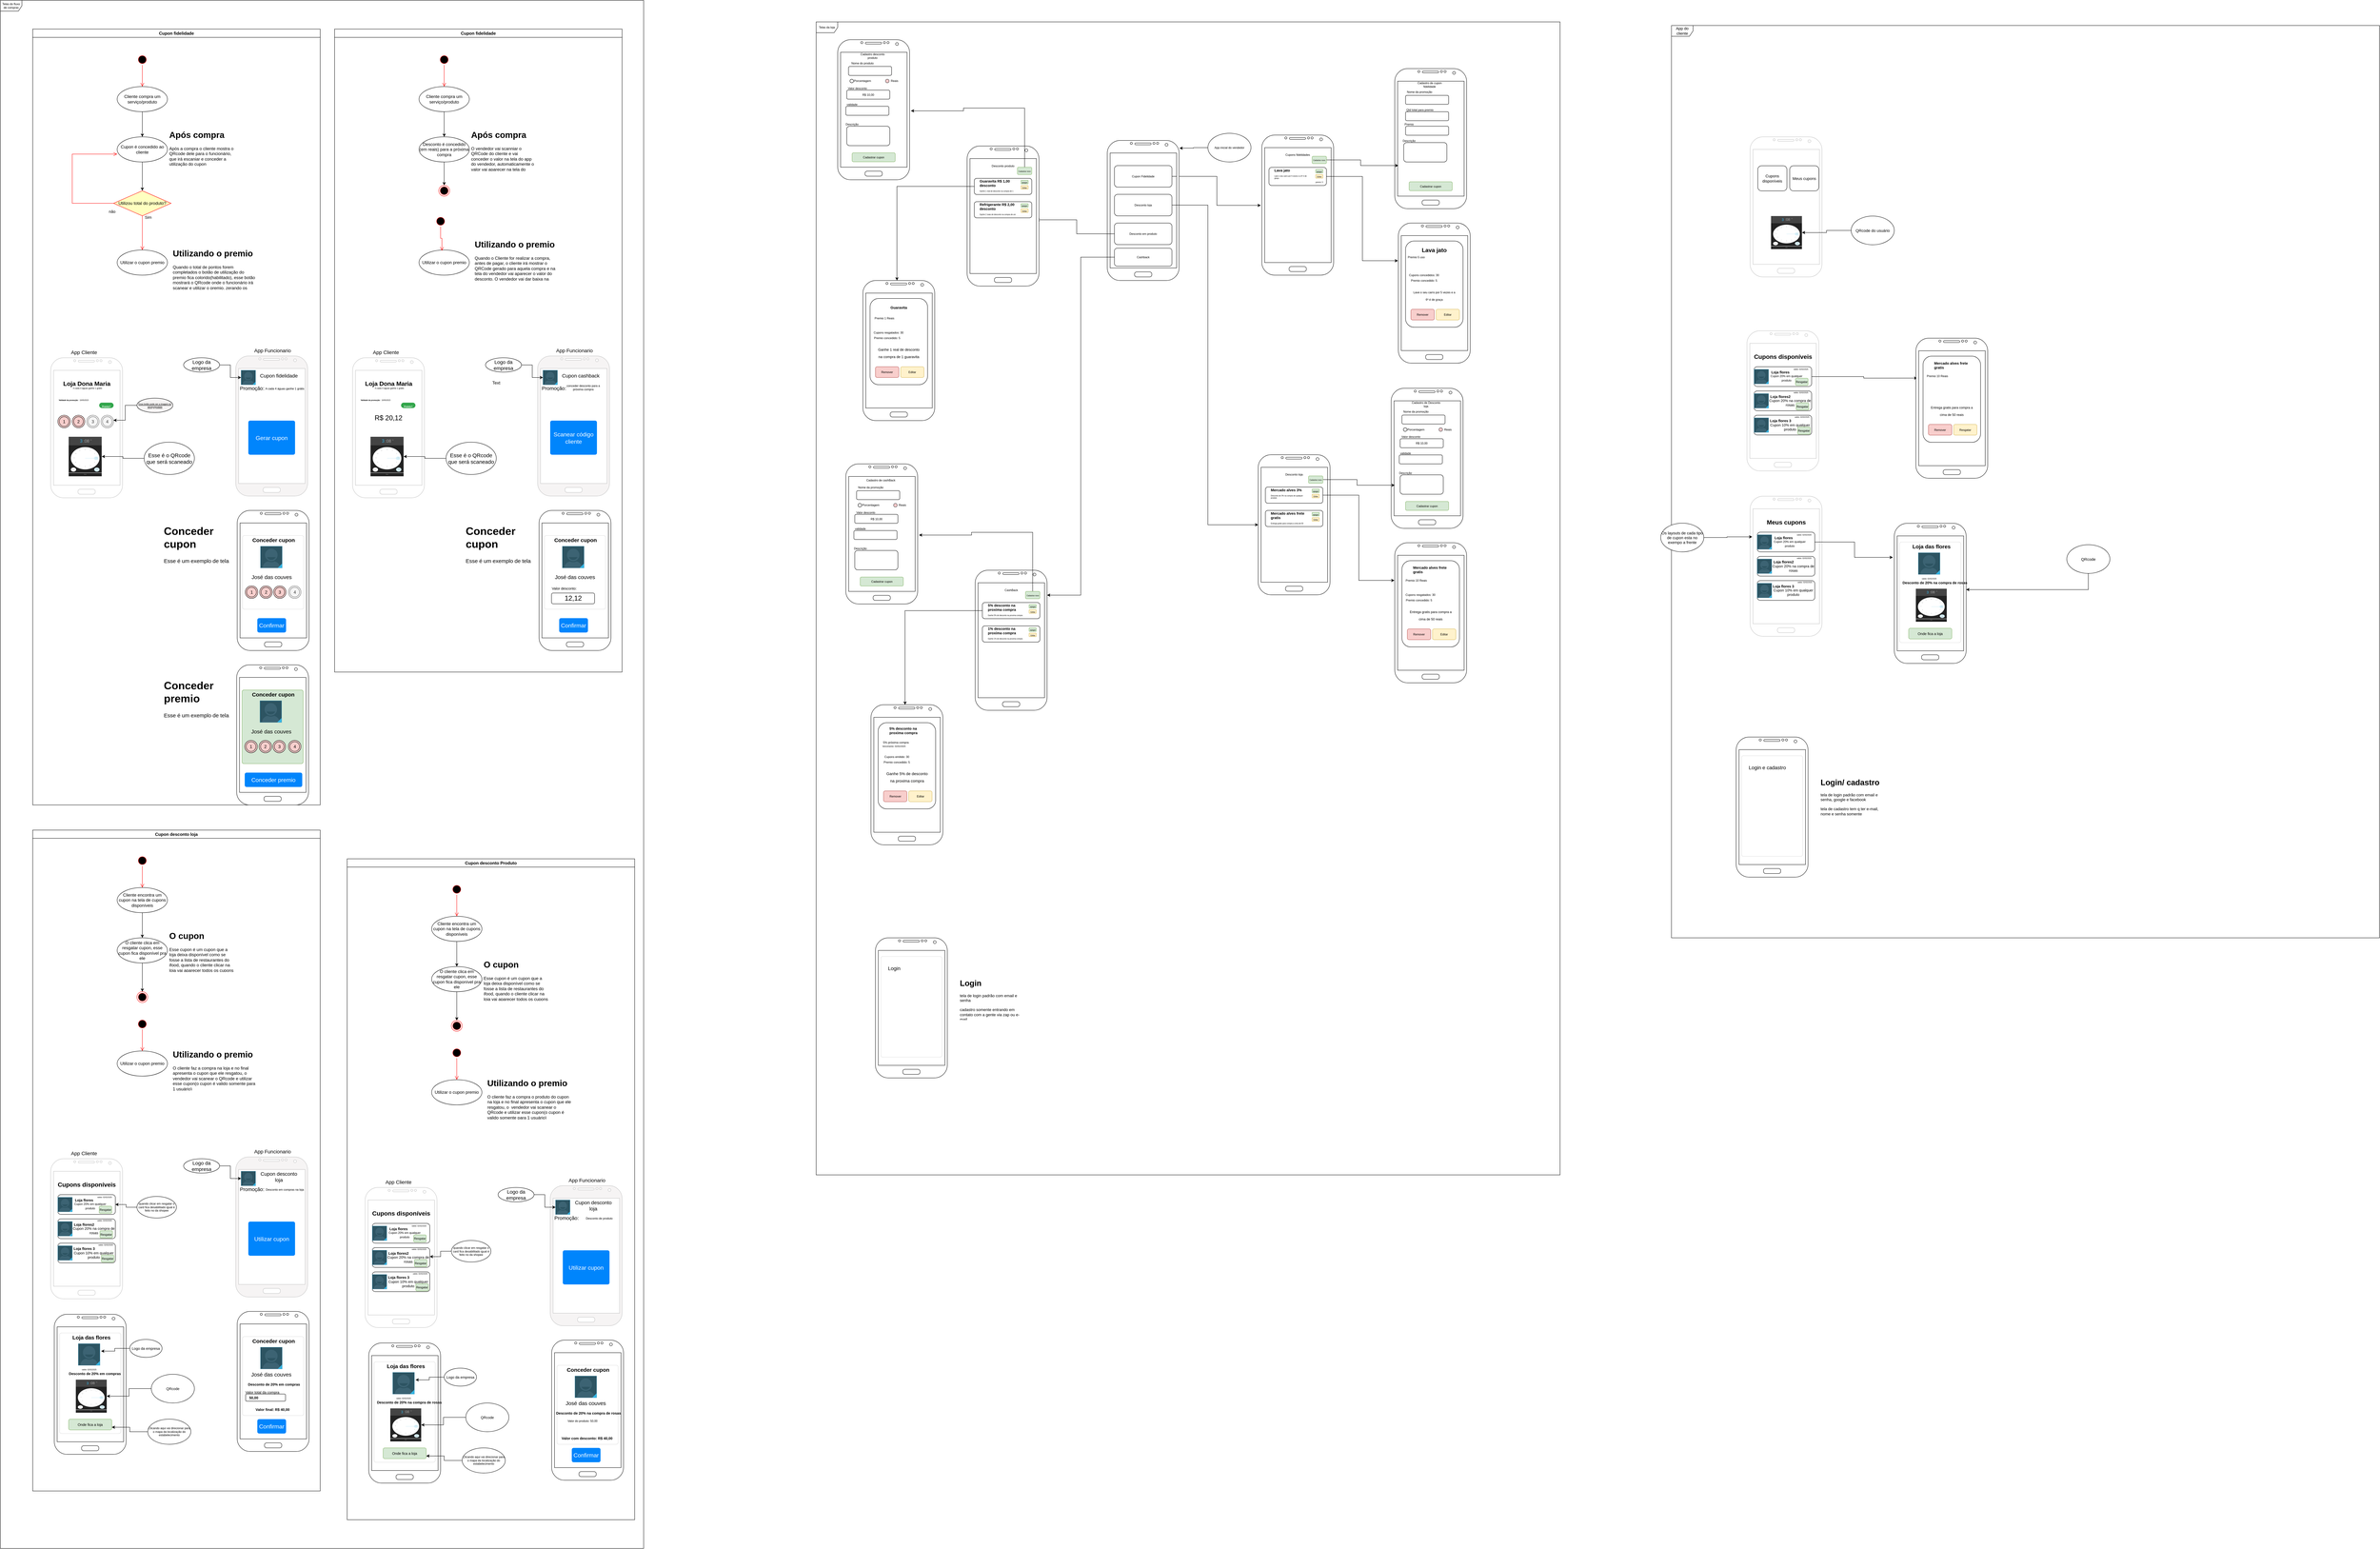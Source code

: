<mxfile version="21.5.0" type="github" pages="2">
  <diagram name="Principal" id="c4acf3e9-155e-7222-9cf6-157b1a14988f">
    <mxGraphModel dx="2537" dy="1999" grid="1" gridSize="10" guides="1" tooltips="1" connect="1" arrows="1" fold="1" page="1" pageScale="1" pageWidth="850" pageHeight="1100" background="none" math="0" shadow="0">
      <root>
        <mxCell id="0" />
        <mxCell id="1" parent="0" />
        <mxCell id="tEQwDoUXaMxWAr9F8oPW-1" value="Cupon fidelidade" style="swimlane;whiteSpace=wrap;html=1;" parent="1" vertex="1">
          <mxGeometry y="40" width="800" height="2160" as="geometry" />
        </mxCell>
        <mxCell id="tEQwDoUXaMxWAr9F8oPW-5" value="" style="ellipse;html=1;shape=startState;fillColor=#000000;strokeColor=#ff0000;" parent="tEQwDoUXaMxWAr9F8oPW-1" vertex="1">
          <mxGeometry x="290" y="70" width="30" height="30" as="geometry" />
        </mxCell>
        <mxCell id="tEQwDoUXaMxWAr9F8oPW-6" value="" style="edgeStyle=orthogonalEdgeStyle;html=1;verticalAlign=bottom;endArrow=open;endSize=8;strokeColor=#ff0000;rounded=0;" parent="tEQwDoUXaMxWAr9F8oPW-1" source="tEQwDoUXaMxWAr9F8oPW-5" edge="1">
          <mxGeometry relative="1" as="geometry">
            <mxPoint x="305" y="160" as="targetPoint" />
          </mxGeometry>
        </mxCell>
        <mxCell id="tEQwDoUXaMxWAr9F8oPW-9" style="edgeStyle=orthogonalEdgeStyle;rounded=0;orthogonalLoop=1;jettySize=auto;html=1;entryX=0.5;entryY=0;entryDx=0;entryDy=0;" parent="tEQwDoUXaMxWAr9F8oPW-1" source="tEQwDoUXaMxWAr9F8oPW-7" edge="1">
          <mxGeometry relative="1" as="geometry">
            <mxPoint x="305" y="300" as="targetPoint" />
          </mxGeometry>
        </mxCell>
        <mxCell id="tEQwDoUXaMxWAr9F8oPW-7" value="Cliente compra um serviço/produto" style="ellipse;whiteSpace=wrap;html=1;" parent="tEQwDoUXaMxWAr9F8oPW-1" vertex="1">
          <mxGeometry x="235" y="160" width="140" height="70" as="geometry" />
        </mxCell>
        <mxCell id="tEQwDoUXaMxWAr9F8oPW-10" value="&lt;h1&gt;Após compra&lt;/h1&gt;&lt;p&gt;Após a compra o cliente mostra o QRcode dele para o funcionário, que irá escaniar e conceder a utilização do cupon&lt;/p&gt;" style="text;html=1;strokeColor=none;fillColor=none;spacing=5;spacingTop=-20;whiteSpace=wrap;overflow=hidden;rounded=0;" parent="tEQwDoUXaMxWAr9F8oPW-1" vertex="1">
          <mxGeometry x="375" y="275" width="190" height="120" as="geometry" />
        </mxCell>
        <mxCell id="tEQwDoUXaMxWAr9F8oPW-16" style="edgeStyle=orthogonalEdgeStyle;rounded=0;orthogonalLoop=1;jettySize=auto;html=1;" parent="tEQwDoUXaMxWAr9F8oPW-1" source="tEQwDoUXaMxWAr9F8oPW-11" edge="1">
          <mxGeometry relative="1" as="geometry">
            <mxPoint x="305" y="450" as="targetPoint" />
          </mxGeometry>
        </mxCell>
        <mxCell id="tEQwDoUXaMxWAr9F8oPW-11" value="Cupon é concedido ao cliente" style="ellipse;whiteSpace=wrap;html=1;" parent="tEQwDoUXaMxWAr9F8oPW-1" vertex="1">
          <mxGeometry x="235" y="300" width="140" height="70" as="geometry" />
        </mxCell>
        <mxCell id="tEQwDoUXaMxWAr9F8oPW-17" value="Utilizou total do produto?" style="rhombus;whiteSpace=wrap;html=1;fillColor=#ffffc0;strokeColor=#ff0000;" parent="tEQwDoUXaMxWAr9F8oPW-1" vertex="1">
          <mxGeometry x="225" y="450" width="160" height="70" as="geometry" />
        </mxCell>
        <mxCell id="tEQwDoUXaMxWAr9F8oPW-19" value="não" style="edgeStyle=orthogonalEdgeStyle;html=1;align=left;verticalAlign=top;endArrow=open;endSize=8;strokeColor=#ff0000;rounded=0;entryX=0;entryY=0.686;entryDx=0;entryDy=0;entryPerimeter=0;" parent="tEQwDoUXaMxWAr9F8oPW-1" source="tEQwDoUXaMxWAr9F8oPW-17" target="tEQwDoUXaMxWAr9F8oPW-11" edge="1">
          <mxGeometry x="-0.92" y="10" relative="1" as="geometry">
            <mxPoint x="300" y="585" as="targetPoint" />
            <Array as="points">
              <mxPoint x="110" y="485" />
              <mxPoint x="110" y="348" />
            </Array>
            <mxPoint as="offset" />
          </mxGeometry>
        </mxCell>
        <mxCell id="tEQwDoUXaMxWAr9F8oPW-20" value="Utilizar o cupon premio" style="ellipse;whiteSpace=wrap;html=1;" parent="tEQwDoUXaMxWAr9F8oPW-1" vertex="1">
          <mxGeometry x="235" y="615" width="140" height="70" as="geometry" />
        </mxCell>
        <mxCell id="tEQwDoUXaMxWAr9F8oPW-18" value="Sim" style="edgeStyle=orthogonalEdgeStyle;html=1;align=left;verticalAlign=bottom;endArrow=open;endSize=8;strokeColor=#ff0000;rounded=0;exitX=0.5;exitY=1;exitDx=0;exitDy=0;" parent="tEQwDoUXaMxWAr9F8oPW-1" source="tEQwDoUXaMxWAr9F8oPW-17" target="tEQwDoUXaMxWAr9F8oPW-20" edge="1">
          <mxGeometry x="-0.739" y="5" relative="1" as="geometry">
            <mxPoint x="450" y="470" as="targetPoint" />
            <mxPoint x="320" y="555" as="sourcePoint" />
            <mxPoint as="offset" />
          </mxGeometry>
        </mxCell>
        <mxCell id="tEQwDoUXaMxWAr9F8oPW-21" value="&lt;h1&gt;Utilizando o premio&lt;/h1&gt;&lt;p&gt;Quando o total de pontos forem completados o botão de utilização do premio fica colorido(habilitado), esse botão mostrará o QRcode onde o funcionário irá scanear e utilizar o premio, zerando os pontos do cliente&lt;/p&gt;" style="text;html=1;strokeColor=none;fillColor=none;spacing=5;spacingTop=-20;whiteSpace=wrap;overflow=hidden;rounded=0;" parent="tEQwDoUXaMxWAr9F8oPW-1" vertex="1">
          <mxGeometry x="385" y="605" width="245" height="120" as="geometry" />
        </mxCell>
        <mxCell id="tEQwDoUXaMxWAr9F8oPW-25" value="" style="verticalLabelPosition=bottom;verticalAlign=top;html=1;shadow=0;dashed=0;strokeWidth=1;shape=mxgraph.android.phone2;strokeColor=#c0c0c0;" parent="tEQwDoUXaMxWAr9F8oPW-1" vertex="1">
          <mxGeometry x="50" y="915" width="200" height="390" as="geometry" />
        </mxCell>
        <mxCell id="tEQwDoUXaMxWAr9F8oPW-32" value="1" style="ellipse;shape=doubleEllipse;whiteSpace=wrap;html=1;aspect=fixed;fillColor=#f8cecc;strokeColor=default;gradientColor=none;fillStyle=auto;" parent="tEQwDoUXaMxWAr9F8oPW-1" vertex="1">
          <mxGeometry x="70" y="1075" width="35" height="35" as="geometry" />
        </mxCell>
        <mxCell id="tEQwDoUXaMxWAr9F8oPW-33" value="2" style="ellipse;shape=doubleEllipse;whiteSpace=wrap;html=1;aspect=fixed;fillColor=#f8cecc;strokeColor=default;gradientColor=none;fillStyle=auto;" parent="tEQwDoUXaMxWAr9F8oPW-1" vertex="1">
          <mxGeometry x="110" y="1075" width="35" height="35" as="geometry" />
        </mxCell>
        <mxCell id="tEQwDoUXaMxWAr9F8oPW-34" value="3" style="ellipse;shape=doubleEllipse;whiteSpace=wrap;html=1;aspect=fixed;fillColor=#f5f5f5;strokeColor=#666666;fillStyle=auto;fontColor=#333333;" parent="tEQwDoUXaMxWAr9F8oPW-1" vertex="1">
          <mxGeometry x="150" y="1075" width="35" height="35" as="geometry" />
        </mxCell>
        <mxCell id="tEQwDoUXaMxWAr9F8oPW-52" value="4" style="ellipse;shape=doubleEllipse;whiteSpace=wrap;html=1;aspect=fixed;fillColor=#f5f5f5;strokeColor=#666666;fillStyle=auto;fontColor=#333333;" parent="tEQwDoUXaMxWAr9F8oPW-1" vertex="1">
          <mxGeometry x="190" y="1075" width="35" height="35" as="geometry" />
        </mxCell>
        <mxCell id="tEQwDoUXaMxWAr9F8oPW-53" value="&lt;font style=&quot;font-size: 17px;&quot;&gt;Loja Dona Maria&lt;/font&gt;" style="text;strokeColor=none;fillColor=none;html=1;fontSize=24;fontStyle=1;verticalAlign=middle;align=center;fillStyle=auto;" parent="tEQwDoUXaMxWAr9F8oPW-1" vertex="1">
          <mxGeometry x="100" y="965" width="100" height="40" as="geometry" />
        </mxCell>
        <mxCell id="tEQwDoUXaMxWAr9F8oPW-55" value="&lt;font style=&quot;font-size: 5px;&quot;&gt;&lt;b&gt;Validade da promoção:&lt;/b&gt;&lt;/font&gt;" style="text;html=1;strokeColor=none;fillColor=none;align=center;verticalAlign=middle;whiteSpace=wrap;rounded=0;fillStyle=auto;fontSize=17;" parent="tEQwDoUXaMxWAr9F8oPW-1" vertex="1">
          <mxGeometry x="70" y="1015" width="60" height="30" as="geometry" />
        </mxCell>
        <UserObject label="10/05/2023" placeholders="1" name="Variable" id="tEQwDoUXaMxWAr9F8oPW-56">
          <mxCell style="text;html=1;strokeColor=none;fillColor=none;align=center;verticalAlign=middle;whiteSpace=wrap;overflow=hidden;fillStyle=auto;fontSize=5;" parent="tEQwDoUXaMxWAr9F8oPW-1" vertex="1">
            <mxGeometry x="103" y="1022" width="80" height="20" as="geometry" />
          </mxCell>
        </UserObject>
        <mxCell id="tEQwDoUXaMxWAr9F8oPW-58" value="&lt;font style=&quot;font-size: 6px;&quot;&gt;Premio?&lt;/font&gt;" style="rounded=1;whiteSpace=wrap;html=1;arcSize=50;strokeColor=none;strokeWidth=1;fillColor=#33A64C;fontColor=#FFFFFF;whiteSpace=wrap;align=center;verticalAlign=middle;spacingLeft=0;fontStyle=1;fontSize=14;spacing=10;fillStyle=auto;" parent="tEQwDoUXaMxWAr9F8oPW-1" vertex="1">
          <mxGeometry x="185" y="1040" width="40" height="15" as="geometry" />
        </mxCell>
        <mxCell id="tEQwDoUXaMxWAr9F8oPW-68" value="A cada 4 águas ganhe 1 grátis" style="text;html=1;strokeColor=none;fillColor=none;align=center;verticalAlign=middle;whiteSpace=wrap;rounded=0;fillStyle=auto;fontSize=6;" parent="tEQwDoUXaMxWAr9F8oPW-1" vertex="1">
          <mxGeometry x="85" y="985" width="135" height="30" as="geometry" />
        </mxCell>
        <mxCell id="tEQwDoUXaMxWAr9F8oPW-73" style="edgeStyle=orthogonalEdgeStyle;rounded=0;orthogonalLoop=1;jettySize=auto;html=1;entryX=0.99;entryY=0.4;entryDx=0;entryDy=0;entryPerimeter=0;fontSize=6;" parent="tEQwDoUXaMxWAr9F8oPW-1" source="tEQwDoUXaMxWAr9F8oPW-71" target="tEQwDoUXaMxWAr9F8oPW-52" edge="1">
          <mxGeometry relative="1" as="geometry" />
        </mxCell>
        <mxCell id="tEQwDoUXaMxWAr9F8oPW-71" value="Esse botão pode ser a imagem do serviço/produto" style="ellipse;whiteSpace=wrap;html=1;align=center;fontStyle=4;fillStyle=auto;strokeColor=default;fontSize=6;fillColor=#f6f4f4;gradientColor=none;" parent="tEQwDoUXaMxWAr9F8oPW-1" vertex="1">
          <mxGeometry x="290" y="1027.5" width="100" height="40" as="geometry" />
        </mxCell>
        <mxCell id="tEQwDoUXaMxWAr9F8oPW-74" value="&lt;font style=&quot;font-size: 14px;&quot;&gt;App Cliente&lt;/font&gt;" style="text;html=1;strokeColor=none;fillColor=none;align=center;verticalAlign=middle;whiteSpace=wrap;rounded=0;fillStyle=auto;fontSize=6;" parent="tEQwDoUXaMxWAr9F8oPW-1" vertex="1">
          <mxGeometry x="93" y="885" width="100" height="30" as="geometry" />
        </mxCell>
        <mxCell id="tEQwDoUXaMxWAr9F8oPW-75" value="" style="verticalLabelPosition=bottom;verticalAlign=top;html=1;shadow=0;dashed=0;strokeWidth=1;shape=mxgraph.android.phone2;strokeColor=#c0c0c0;fillStyle=auto;fontSize=14;fillColor=#f6f4f4;gradientColor=none;" parent="tEQwDoUXaMxWAr9F8oPW-1" vertex="1">
          <mxGeometry x="565" y="910" width="200" height="390" as="geometry" />
        </mxCell>
        <mxCell id="tEQwDoUXaMxWAr9F8oPW-80" value="Gerar cupon" style="html=1;shadow=0;dashed=0;shape=mxgraph.bootstrap.rrect;rSize=5;strokeColor=none;strokeWidth=1;fillColor=#0085FC;fontColor=#FFFFFF;whiteSpace=wrap;align=center;verticalAlign=middle;spacingLeft=0;fontStyle=0;fontSize=16;spacing=5;fillStyle=auto;" parent="tEQwDoUXaMxWAr9F8oPW-1" vertex="1">
          <mxGeometry x="600" y="1090" width="130" height="95" as="geometry" />
        </mxCell>
        <mxCell id="tEQwDoUXaMxWAr9F8oPW-82" value="" style="verticalLabelPosition=bottom;verticalAlign=top;html=1;shadow=0;dashed=0;strokeWidth=1;shape=mxgraph.android.contact_badge_focused;sketch=0;fillStyle=auto;strokeColor=default;fontSize=14;fillColor=#24471a;gradientColor=none;" parent="tEQwDoUXaMxWAr9F8oPW-1" vertex="1">
          <mxGeometry x="580" y="950" width="40" height="40" as="geometry" />
        </mxCell>
        <mxCell id="tEQwDoUXaMxWAr9F8oPW-84" style="edgeStyle=orthogonalEdgeStyle;rounded=0;orthogonalLoop=1;jettySize=auto;html=1;fontSize=14;" parent="tEQwDoUXaMxWAr9F8oPW-1" source="tEQwDoUXaMxWAr9F8oPW-83" target="tEQwDoUXaMxWAr9F8oPW-82" edge="1">
          <mxGeometry relative="1" as="geometry" />
        </mxCell>
        <mxCell id="tEQwDoUXaMxWAr9F8oPW-83" value="Logo da empresa" style="ellipse;whiteSpace=wrap;html=1;align=center;fillStyle=auto;fontSize=14;" parent="tEQwDoUXaMxWAr9F8oPW-1" vertex="1">
          <mxGeometry x="420" y="915" width="100" height="40" as="geometry" />
        </mxCell>
        <mxCell id="tEQwDoUXaMxWAr9F8oPW-85" value="Cupon fidelidade" style="text;html=1;strokeColor=none;fillColor=none;align=center;verticalAlign=middle;whiteSpace=wrap;rounded=0;fillStyle=auto;fontSize=14;" parent="tEQwDoUXaMxWAr9F8oPW-1" vertex="1">
          <mxGeometry x="630" y="950" width="110" height="30" as="geometry" />
        </mxCell>
        <mxCell id="tEQwDoUXaMxWAr9F8oPW-86" value="Promoção:" style="text;html=1;align=center;verticalAlign=middle;resizable=0;points=[];autosize=1;strokeColor=none;fillColor=none;fontSize=14;" parent="tEQwDoUXaMxWAr9F8oPW-1" vertex="1">
          <mxGeometry x="565" y="985" width="90" height="30" as="geometry" />
        </mxCell>
        <mxCell id="tEQwDoUXaMxWAr9F8oPW-88" value="A cada 4 águas ganhe 1 grátis" style="text;html=1;strokeColor=none;fillColor=none;align=center;verticalAlign=middle;whiteSpace=wrap;rounded=0;fillStyle=auto;fontSize=8;" parent="tEQwDoUXaMxWAr9F8oPW-1" vertex="1">
          <mxGeometry x="634" y="986" width="135" height="30" as="geometry" />
        </mxCell>
        <mxCell id="tEQwDoUXaMxWAr9F8oPW-89" value="" style="verticalLabelPosition=bottom;verticalAlign=top;html=1;shadow=0;dashed=0;strokeWidth=1;shape=mxgraph.android.phone2;fillStyle=auto;fontSize=8;" parent="tEQwDoUXaMxWAr9F8oPW-1" vertex="1">
          <mxGeometry x="569" y="1340" width="200" height="390" as="geometry" />
        </mxCell>
        <mxCell id="tEQwDoUXaMxWAr9F8oPW-92" value="Confirmar" style="html=1;shadow=0;dashed=0;shape=mxgraph.bootstrap.rrect;rSize=5;strokeColor=none;strokeWidth=1;fillColor=#0085FC;fontColor=#FFFFFF;whiteSpace=wrap;align=center;verticalAlign=middle;spacingLeft=0;fontStyle=0;fontSize=16;spacing=5;fillStyle=auto;" parent="tEQwDoUXaMxWAr9F8oPW-1" vertex="1">
          <mxGeometry x="625" y="1640" width="80" height="40" as="geometry" />
        </mxCell>
        <mxCell id="tEQwDoUXaMxWAr9F8oPW-93" value="" style="html=1;shadow=0;dashed=0;shape=mxgraph.bootstrap.rrect;rSize=5;strokeColor=#DFDFDF;html=1;whiteSpace=wrap;fillColor=#ffffff;fontColor=#000000;verticalAlign=top;align=left;spacing=20;fontSize=14;fillStyle=auto;" parent="tEQwDoUXaMxWAr9F8oPW-1" vertex="1">
          <mxGeometry x="584" y="1410" width="170" height="205" as="geometry" />
        </mxCell>
        <mxCell id="tEQwDoUXaMxWAr9F8oPW-96" value="&lt;font style=&quot;font-size: 15px;&quot;&gt;Conceder cupon&lt;/font&gt;" style="text;strokeColor=none;fillColor=none;html=1;fontSize=24;fontStyle=1;verticalAlign=middle;align=center;fillStyle=auto;" parent="tEQwDoUXaMxWAr9F8oPW-1" vertex="1">
          <mxGeometry x="620" y="1400" width="100" height="40" as="geometry" />
        </mxCell>
        <mxCell id="tEQwDoUXaMxWAr9F8oPW-97" value="" style="verticalLabelPosition=bottom;verticalAlign=top;html=1;shadow=0;dashed=0;strokeWidth=1;shape=mxgraph.android.contact_badge_focused;sketch=0;fillStyle=auto;strokeColor=default;fontSize=15;fillColor=#24471a;gradientColor=none;" parent="tEQwDoUXaMxWAr9F8oPW-1" vertex="1">
          <mxGeometry x="634" y="1440" width="60" height="60" as="geometry" />
        </mxCell>
        <mxCell id="tEQwDoUXaMxWAr9F8oPW-99" value="1" style="ellipse;shape=doubleEllipse;whiteSpace=wrap;html=1;aspect=fixed;fillColor=#f8cecc;strokeColor=default;gradientColor=none;fillStyle=auto;" parent="tEQwDoUXaMxWAr9F8oPW-1" vertex="1">
          <mxGeometry x="591.5" y="1550" width="35" height="35" as="geometry" />
        </mxCell>
        <mxCell id="tEQwDoUXaMxWAr9F8oPW-100" value="2" style="ellipse;shape=doubleEllipse;whiteSpace=wrap;html=1;aspect=fixed;fillColor=#f8cecc;strokeColor=default;gradientColor=none;fillStyle=auto;" parent="tEQwDoUXaMxWAr9F8oPW-1" vertex="1">
          <mxGeometry x="631.5" y="1550" width="35" height="35" as="geometry" />
        </mxCell>
        <mxCell id="tEQwDoUXaMxWAr9F8oPW-102" value="4" style="ellipse;shape=doubleEllipse;whiteSpace=wrap;html=1;aspect=fixed;fillColor=#f5f5f5;strokeColor=#666666;fillStyle=auto;fontColor=#333333;" parent="tEQwDoUXaMxWAr9F8oPW-1" vertex="1">
          <mxGeometry x="711.5" y="1550" width="35" height="35" as="geometry" />
        </mxCell>
        <mxCell id="tEQwDoUXaMxWAr9F8oPW-103" value="3" style="ellipse;shape=doubleEllipse;whiteSpace=wrap;html=1;aspect=fixed;fillColor=#f8cecc;strokeColor=default;gradientColor=none;fillStyle=auto;" parent="tEQwDoUXaMxWAr9F8oPW-1" vertex="1">
          <mxGeometry x="670" y="1550" width="35" height="35" as="geometry" />
        </mxCell>
        <mxCell id="tEQwDoUXaMxWAr9F8oPW-105" value="&lt;h1&gt;Conceder cupon&lt;/h1&gt;&lt;p&gt;Esse é um exemplo de tela de quando o funcionário der o cupon&lt;/p&gt;" style="text;html=1;strokeColor=none;fillColor=none;spacing=5;spacingTop=-20;whiteSpace=wrap;overflow=hidden;rounded=0;fillStyle=auto;fontSize=15;" parent="tEQwDoUXaMxWAr9F8oPW-1" vertex="1">
          <mxGeometry x="360" y="1370" width="190" height="120" as="geometry" />
        </mxCell>
        <mxCell id="tEQwDoUXaMxWAr9F8oPW-106" value="&lt;font style=&quot;font-size: 14px;&quot;&gt;App Funcionario&lt;/font&gt;" style="text;html=1;strokeColor=none;fillColor=none;align=center;verticalAlign=middle;whiteSpace=wrap;rounded=0;fillStyle=auto;fontSize=6;" parent="tEQwDoUXaMxWAr9F8oPW-1" vertex="1">
          <mxGeometry x="605" y="880" width="125" height="30" as="geometry" />
        </mxCell>
        <mxCell id="tEQwDoUXaMxWAr9F8oPW-108" value="" style="verticalLabelPosition=bottom;verticalAlign=top;html=1;shadow=0;dashed=0;strokeWidth=1;shape=mxgraph.android.time_picker_dark;sketch=0;fillStyle=auto;strokeColor=default;fontSize=15;fillColor=#24471a;gradientColor=none;" parent="tEQwDoUXaMxWAr9F8oPW-1" vertex="1">
          <mxGeometry x="100" y="1135" width="92" height="110" as="geometry" />
        </mxCell>
        <mxCell id="tEQwDoUXaMxWAr9F8oPW-110" style="edgeStyle=orthogonalEdgeStyle;rounded=0;orthogonalLoop=1;jettySize=auto;html=1;fontSize=15;" parent="tEQwDoUXaMxWAr9F8oPW-1" source="tEQwDoUXaMxWAr9F8oPW-109" target="tEQwDoUXaMxWAr9F8oPW-108" edge="1">
          <mxGeometry relative="1" as="geometry" />
        </mxCell>
        <mxCell id="tEQwDoUXaMxWAr9F8oPW-109" value="Esse é o QRcode que será scaneado" style="ellipse;whiteSpace=wrap;html=1;align=center;fillStyle=auto;fontSize=15;" parent="tEQwDoUXaMxWAr9F8oPW-1" vertex="1">
          <mxGeometry x="310" y="1150" width="140" height="90" as="geometry" />
        </mxCell>
        <mxCell id="tEQwDoUXaMxWAr9F8oPW-111" value="" style="verticalLabelPosition=bottom;verticalAlign=top;html=1;shadow=0;dashed=0;strokeWidth=1;shape=mxgraph.android.phone2;fillStyle=auto;fontSize=8;" parent="tEQwDoUXaMxWAr9F8oPW-1" vertex="1">
          <mxGeometry x="567.5" y="1770" width="200" height="390" as="geometry" />
        </mxCell>
        <mxCell id="tEQwDoUXaMxWAr9F8oPW-112" value="Conceder premio" style="html=1;shadow=0;dashed=0;shape=mxgraph.bootstrap.rrect;rSize=5;strokeColor=none;strokeWidth=1;fillColor=#0085FC;fontColor=#FFFFFF;whiteSpace=wrap;align=center;verticalAlign=middle;spacingLeft=0;fontStyle=0;fontSize=16;spacing=5;fillStyle=auto;" parent="tEQwDoUXaMxWAr9F8oPW-1" vertex="1">
          <mxGeometry x="590" y="2070" width="160" height="40" as="geometry" />
        </mxCell>
        <mxCell id="tEQwDoUXaMxWAr9F8oPW-113" value="" style="html=1;shadow=0;dashed=0;shape=mxgraph.bootstrap.rrect;rSize=5;strokeColor=#82b366;html=1;whiteSpace=wrap;fillColor=#d5e8d4;verticalAlign=top;align=left;spacing=20;fontSize=14;fillStyle=auto;" parent="tEQwDoUXaMxWAr9F8oPW-1" vertex="1">
          <mxGeometry x="582.5" y="1840" width="170" height="205" as="geometry" />
        </mxCell>
        <mxCell id="tEQwDoUXaMxWAr9F8oPW-114" value="&lt;font style=&quot;font-size: 15px;&quot;&gt;Conceder cupon&lt;/font&gt;" style="text;strokeColor=none;fillColor=none;html=1;fontSize=24;fontStyle=1;verticalAlign=middle;align=center;fillStyle=auto;" parent="tEQwDoUXaMxWAr9F8oPW-1" vertex="1">
          <mxGeometry x="618.5" y="1830" width="100" height="40" as="geometry" />
        </mxCell>
        <mxCell id="tEQwDoUXaMxWAr9F8oPW-115" value="" style="verticalLabelPosition=bottom;verticalAlign=top;html=1;shadow=0;dashed=0;strokeWidth=1;shape=mxgraph.android.contact_badge_focused;sketch=0;fillStyle=auto;strokeColor=default;fontSize=15;fillColor=#24471a;gradientColor=none;" parent="tEQwDoUXaMxWAr9F8oPW-1" vertex="1">
          <mxGeometry x="632.5" y="1870" width="60" height="60" as="geometry" />
        </mxCell>
        <mxCell id="tEQwDoUXaMxWAr9F8oPW-116" value="1" style="ellipse;shape=doubleEllipse;whiteSpace=wrap;html=1;aspect=fixed;fillColor=#f8cecc;strokeColor=default;gradientColor=none;fillStyle=auto;" parent="tEQwDoUXaMxWAr9F8oPW-1" vertex="1">
          <mxGeometry x="590" y="1980" width="35" height="35" as="geometry" />
        </mxCell>
        <mxCell id="tEQwDoUXaMxWAr9F8oPW-117" value="2" style="ellipse;shape=doubleEllipse;whiteSpace=wrap;html=1;aspect=fixed;fillColor=#f8cecc;strokeColor=default;gradientColor=none;fillStyle=auto;" parent="tEQwDoUXaMxWAr9F8oPW-1" vertex="1">
          <mxGeometry x="630" y="1980" width="35" height="35" as="geometry" />
        </mxCell>
        <mxCell id="tEQwDoUXaMxWAr9F8oPW-119" value="3" style="ellipse;shape=doubleEllipse;whiteSpace=wrap;html=1;aspect=fixed;fillColor=#f8cecc;strokeColor=default;gradientColor=none;fillStyle=auto;" parent="tEQwDoUXaMxWAr9F8oPW-1" vertex="1">
          <mxGeometry x="668.5" y="1980" width="35" height="35" as="geometry" />
        </mxCell>
        <mxCell id="tEQwDoUXaMxWAr9F8oPW-120" value="José das couves" style="text;html=1;strokeColor=none;fillColor=none;align=center;verticalAlign=middle;whiteSpace=wrap;rounded=0;fillStyle=auto;fontSize=15;" parent="tEQwDoUXaMxWAr9F8oPW-1" vertex="1">
          <mxGeometry x="598.5" y="1940" width="130" height="30" as="geometry" />
        </mxCell>
        <mxCell id="tEQwDoUXaMxWAr9F8oPW-121" value="4" style="ellipse;shape=doubleEllipse;whiteSpace=wrap;html=1;aspect=fixed;fillColor=#f8cecc;strokeColor=default;gradientColor=none;fillStyle=auto;" parent="tEQwDoUXaMxWAr9F8oPW-1" vertex="1">
          <mxGeometry x="711.5" y="1980" width="35" height="35" as="geometry" />
        </mxCell>
        <mxCell id="tEQwDoUXaMxWAr9F8oPW-122" value="&lt;h1&gt;Conceder premio&lt;/h1&gt;&lt;p&gt;Esse é um exemplo de tela do funcionário quando o cliente preenche toda a cartela&lt;/p&gt;" style="text;html=1;strokeColor=none;fillColor=none;spacing=5;spacingTop=-20;whiteSpace=wrap;overflow=hidden;rounded=0;fillStyle=auto;fontSize=15;" parent="tEQwDoUXaMxWAr9F8oPW-1" vertex="1">
          <mxGeometry x="360" y="1800" width="190" height="120" as="geometry" />
        </mxCell>
        <mxCell id="tEQwDoUXaMxWAr9F8oPW-98" value="José das couves" style="text;html=1;strokeColor=none;fillColor=none;align=center;verticalAlign=middle;whiteSpace=wrap;rounded=0;fillStyle=auto;fontSize=15;" parent="1" vertex="1">
          <mxGeometry x="600" y="1550" width="130" height="30" as="geometry" />
        </mxCell>
        <mxCell id="v2QCkOjRr-7WIZT86sDF-60" value="Cupon fidelidade" style="swimlane;whiteSpace=wrap;html=1;" parent="1" vertex="1">
          <mxGeometry x="840" y="40" width="800" height="1790" as="geometry" />
        </mxCell>
        <mxCell id="v2QCkOjRr-7WIZT86sDF-61" value="" style="ellipse;html=1;shape=startState;fillColor=#000000;strokeColor=#ff0000;" parent="v2QCkOjRr-7WIZT86sDF-60" vertex="1">
          <mxGeometry x="290" y="70" width="30" height="30" as="geometry" />
        </mxCell>
        <mxCell id="v2QCkOjRr-7WIZT86sDF-62" value="" style="edgeStyle=orthogonalEdgeStyle;html=1;verticalAlign=bottom;endArrow=open;endSize=8;strokeColor=#ff0000;rounded=0;" parent="v2QCkOjRr-7WIZT86sDF-60" source="v2QCkOjRr-7WIZT86sDF-61" edge="1">
          <mxGeometry relative="1" as="geometry">
            <mxPoint x="305" y="160" as="targetPoint" />
          </mxGeometry>
        </mxCell>
        <mxCell id="v2QCkOjRr-7WIZT86sDF-63" style="edgeStyle=orthogonalEdgeStyle;rounded=0;orthogonalLoop=1;jettySize=auto;html=1;entryX=0.5;entryY=0;entryDx=0;entryDy=0;" parent="v2QCkOjRr-7WIZT86sDF-60" source="v2QCkOjRr-7WIZT86sDF-64" edge="1">
          <mxGeometry relative="1" as="geometry">
            <mxPoint x="305" y="300" as="targetPoint" />
          </mxGeometry>
        </mxCell>
        <mxCell id="v2QCkOjRr-7WIZT86sDF-64" value="Cliente compra um serviço/produto" style="ellipse;whiteSpace=wrap;html=1;" parent="v2QCkOjRr-7WIZT86sDF-60" vertex="1">
          <mxGeometry x="235" y="160" width="140" height="70" as="geometry" />
        </mxCell>
        <mxCell id="v2QCkOjRr-7WIZT86sDF-65" value="&lt;h1&gt;Após compra&lt;/h1&gt;&lt;p&gt;O vendedor vai scanniar o QRCode do cliente e vai conceder o valor na tela do app do vendedor, automaticamente o valor vai aparecer na tela do usuário&amp;nbsp;&lt;/p&gt;" style="text;html=1;strokeColor=none;fillColor=none;spacing=5;spacingTop=-20;whiteSpace=wrap;overflow=hidden;rounded=0;" parent="v2QCkOjRr-7WIZT86sDF-60" vertex="1">
          <mxGeometry x="375" y="275" width="190" height="120" as="geometry" />
        </mxCell>
        <mxCell id="v2QCkOjRr-7WIZT86sDF-66" style="edgeStyle=orthogonalEdgeStyle;rounded=0;orthogonalLoop=1;jettySize=auto;html=1;" parent="v2QCkOjRr-7WIZT86sDF-60" source="v2QCkOjRr-7WIZT86sDF-67" target="v2QCkOjRr-7WIZT86sDF-120" edge="1">
          <mxGeometry relative="1" as="geometry">
            <mxPoint x="305" y="450" as="targetPoint" />
          </mxGeometry>
        </mxCell>
        <mxCell id="v2QCkOjRr-7WIZT86sDF-67" value="Desconto é concedido (em reais) para a próxima compra" style="ellipse;whiteSpace=wrap;html=1;" parent="v2QCkOjRr-7WIZT86sDF-60" vertex="1">
          <mxGeometry x="235" y="300" width="140" height="70" as="geometry" />
        </mxCell>
        <mxCell id="v2QCkOjRr-7WIZT86sDF-70" value="Utilizar o cupon premio" style="ellipse;whiteSpace=wrap;html=1;" parent="v2QCkOjRr-7WIZT86sDF-60" vertex="1">
          <mxGeometry x="235" y="615" width="140" height="70" as="geometry" />
        </mxCell>
        <mxCell id="v2QCkOjRr-7WIZT86sDF-72" value="&lt;h1&gt;Utilizando o premio&lt;/h1&gt;&lt;p&gt;Quando o Cliente for realizar a compra, antes de pagar, o cliente irá mostrar o QRCode gerado para aquela compra e na tela do vendedor vai aparecer o valor do desconto. O vendedor vai dar baixa na opção conceder premio e vai descontar no preço final do usuário e o cupom aparece na tela do cliente como utilizado(simplismente ele fica com cor de desabilitado)&lt;/p&gt;" style="text;html=1;strokeColor=none;fillColor=none;spacing=5;spacingTop=-20;whiteSpace=wrap;overflow=hidden;rounded=0;" parent="v2QCkOjRr-7WIZT86sDF-60" vertex="1">
          <mxGeometry x="385" y="580" width="245" height="120" as="geometry" />
        </mxCell>
        <mxCell id="v2QCkOjRr-7WIZT86sDF-73" value="" style="verticalLabelPosition=bottom;verticalAlign=top;html=1;shadow=0;dashed=0;strokeWidth=1;shape=mxgraph.android.phone2;strokeColor=#c0c0c0;" parent="v2QCkOjRr-7WIZT86sDF-60" vertex="1">
          <mxGeometry x="50" y="915" width="200" height="390" as="geometry" />
        </mxCell>
        <mxCell id="v2QCkOjRr-7WIZT86sDF-78" value="&lt;font style=&quot;font-size: 17px;&quot;&gt;Loja Dona Maria&lt;/font&gt;" style="text;strokeColor=none;fillColor=none;html=1;fontSize=24;fontStyle=1;verticalAlign=middle;align=center;fillStyle=auto;" parent="v2QCkOjRr-7WIZT86sDF-60" vertex="1">
          <mxGeometry x="100" y="965" width="100" height="40" as="geometry" />
        </mxCell>
        <mxCell id="v2QCkOjRr-7WIZT86sDF-79" value="&lt;font style=&quot;font-size: 5px;&quot;&gt;&lt;b&gt;Validade da promoção:&lt;/b&gt;&lt;/font&gt;" style="text;html=1;strokeColor=none;fillColor=none;align=center;verticalAlign=middle;whiteSpace=wrap;rounded=0;fillStyle=auto;fontSize=17;" parent="v2QCkOjRr-7WIZT86sDF-60" vertex="1">
          <mxGeometry x="70" y="1015" width="60" height="30" as="geometry" />
        </mxCell>
        <UserObject label="10/05/2023" placeholders="1" name="Variable" id="v2QCkOjRr-7WIZT86sDF-80">
          <mxCell style="text;html=1;strokeColor=none;fillColor=none;align=center;verticalAlign=middle;whiteSpace=wrap;overflow=hidden;fillStyle=auto;fontSize=5;" parent="v2QCkOjRr-7WIZT86sDF-60" vertex="1">
            <mxGeometry x="103" y="1022" width="80" height="20" as="geometry" />
          </mxCell>
        </UserObject>
        <mxCell id="v2QCkOjRr-7WIZT86sDF-81" value="&lt;font style=&quot;font-size: 6px;&quot;&gt;Premio?&lt;/font&gt;" style="rounded=1;whiteSpace=wrap;html=1;arcSize=50;strokeColor=none;strokeWidth=1;fillColor=#33A64C;fontColor=#FFFFFF;whiteSpace=wrap;align=center;verticalAlign=middle;spacingLeft=0;fontStyle=1;fontSize=14;spacing=10;fillStyle=auto;" parent="v2QCkOjRr-7WIZT86sDF-60" vertex="1">
          <mxGeometry x="185" y="1040" width="40" height="15" as="geometry" />
        </mxCell>
        <mxCell id="v2QCkOjRr-7WIZT86sDF-82" value="A cada 4 águas ganhe 1 grátis" style="text;html=1;strokeColor=none;fillColor=none;align=center;verticalAlign=middle;whiteSpace=wrap;rounded=0;fillStyle=auto;fontSize=6;" parent="v2QCkOjRr-7WIZT86sDF-60" vertex="1">
          <mxGeometry x="85" y="985" width="135" height="30" as="geometry" />
        </mxCell>
        <mxCell id="v2QCkOjRr-7WIZT86sDF-85" value="&lt;font style=&quot;font-size: 14px;&quot;&gt;App Cliente&lt;/font&gt;" style="text;html=1;strokeColor=none;fillColor=none;align=center;verticalAlign=middle;whiteSpace=wrap;rounded=0;fillStyle=auto;fontSize=6;" parent="v2QCkOjRr-7WIZT86sDF-60" vertex="1">
          <mxGeometry x="93" y="885" width="100" height="30" as="geometry" />
        </mxCell>
        <mxCell id="v2QCkOjRr-7WIZT86sDF-86" value="" style="verticalLabelPosition=bottom;verticalAlign=top;html=1;shadow=0;dashed=0;strokeWidth=1;shape=mxgraph.android.phone2;strokeColor=#c0c0c0;fillStyle=auto;fontSize=14;fillColor=#f6f4f4;gradientColor=none;" parent="v2QCkOjRr-7WIZT86sDF-60" vertex="1">
          <mxGeometry x="565" y="910" width="200" height="390" as="geometry" />
        </mxCell>
        <mxCell id="v2QCkOjRr-7WIZT86sDF-87" value="Scanear código cliente" style="html=1;shadow=0;dashed=0;shape=mxgraph.bootstrap.rrect;rSize=5;strokeColor=none;strokeWidth=1;fillColor=#0085FC;fontColor=#FFFFFF;whiteSpace=wrap;align=center;verticalAlign=middle;spacingLeft=0;fontStyle=0;fontSize=16;spacing=5;fillStyle=auto;" parent="v2QCkOjRr-7WIZT86sDF-60" vertex="1">
          <mxGeometry x="600" y="1090" width="130" height="95" as="geometry" />
        </mxCell>
        <mxCell id="v2QCkOjRr-7WIZT86sDF-88" value="" style="verticalLabelPosition=bottom;verticalAlign=top;html=1;shadow=0;dashed=0;strokeWidth=1;shape=mxgraph.android.contact_badge_focused;sketch=0;fillStyle=auto;strokeColor=default;fontSize=14;fillColor=#24471a;gradientColor=none;" parent="v2QCkOjRr-7WIZT86sDF-60" vertex="1">
          <mxGeometry x="580" y="950" width="40" height="40" as="geometry" />
        </mxCell>
        <mxCell id="v2QCkOjRr-7WIZT86sDF-89" style="edgeStyle=orthogonalEdgeStyle;rounded=0;orthogonalLoop=1;jettySize=auto;html=1;fontSize=14;" parent="v2QCkOjRr-7WIZT86sDF-60" source="v2QCkOjRr-7WIZT86sDF-90" target="v2QCkOjRr-7WIZT86sDF-88" edge="1">
          <mxGeometry relative="1" as="geometry" />
        </mxCell>
        <mxCell id="v2QCkOjRr-7WIZT86sDF-90" value="Logo da empresa" style="ellipse;whiteSpace=wrap;html=1;align=center;fillStyle=auto;fontSize=14;" parent="v2QCkOjRr-7WIZT86sDF-60" vertex="1">
          <mxGeometry x="420" y="915" width="100" height="40" as="geometry" />
        </mxCell>
        <mxCell id="v2QCkOjRr-7WIZT86sDF-91" value="Cupon cashback" style="text;html=1;strokeColor=none;fillColor=none;align=center;verticalAlign=middle;whiteSpace=wrap;rounded=0;fillStyle=auto;fontSize=14;" parent="v2QCkOjRr-7WIZT86sDF-60" vertex="1">
          <mxGeometry x="630" y="950" width="110" height="30" as="geometry" />
        </mxCell>
        <mxCell id="v2QCkOjRr-7WIZT86sDF-92" value="Promoção:" style="text;html=1;align=center;verticalAlign=middle;resizable=0;points=[];autosize=1;strokeColor=none;fillColor=none;fontSize=14;" parent="v2QCkOjRr-7WIZT86sDF-60" vertex="1">
          <mxGeometry x="565" y="985" width="90" height="30" as="geometry" />
        </mxCell>
        <mxCell id="v2QCkOjRr-7WIZT86sDF-93" value="conceder desconto para a próxima compra" style="text;html=1;strokeColor=none;fillColor=none;align=center;verticalAlign=middle;whiteSpace=wrap;rounded=0;fillStyle=auto;fontSize=8;" parent="v2QCkOjRr-7WIZT86sDF-60" vertex="1">
          <mxGeometry x="634" y="986" width="116" height="24" as="geometry" />
        </mxCell>
        <mxCell id="v2QCkOjRr-7WIZT86sDF-94" value="" style="verticalLabelPosition=bottom;verticalAlign=top;html=1;shadow=0;dashed=0;strokeWidth=1;shape=mxgraph.android.phone2;fillStyle=auto;fontSize=8;" parent="v2QCkOjRr-7WIZT86sDF-60" vertex="1">
          <mxGeometry x="569" y="1340" width="200" height="390" as="geometry" />
        </mxCell>
        <mxCell id="v2QCkOjRr-7WIZT86sDF-95" value="Confirmar" style="html=1;shadow=0;dashed=0;shape=mxgraph.bootstrap.rrect;rSize=5;strokeColor=none;strokeWidth=1;fillColor=#0085FC;fontColor=#FFFFFF;whiteSpace=wrap;align=center;verticalAlign=middle;spacingLeft=0;fontStyle=0;fontSize=16;spacing=5;fillStyle=auto;" parent="v2QCkOjRr-7WIZT86sDF-60" vertex="1">
          <mxGeometry x="625" y="1640" width="80" height="40" as="geometry" />
        </mxCell>
        <mxCell id="v2QCkOjRr-7WIZT86sDF-96" value="" style="html=1;shadow=0;dashed=0;shape=mxgraph.bootstrap.rrect;rSize=5;strokeColor=#DFDFDF;html=1;whiteSpace=wrap;fillColor=#ffffff;fontColor=#000000;verticalAlign=top;align=left;spacing=20;fontSize=14;fillStyle=auto;" parent="v2QCkOjRr-7WIZT86sDF-60" vertex="1">
          <mxGeometry x="584" y="1410" width="170" height="205" as="geometry" />
        </mxCell>
        <mxCell id="v2QCkOjRr-7WIZT86sDF-97" value="&lt;font style=&quot;font-size: 15px;&quot;&gt;Conceder cupon&lt;/font&gt;" style="text;strokeColor=none;fillColor=none;html=1;fontSize=24;fontStyle=1;verticalAlign=middle;align=center;fillStyle=auto;" parent="v2QCkOjRr-7WIZT86sDF-60" vertex="1">
          <mxGeometry x="620" y="1400" width="100" height="40" as="geometry" />
        </mxCell>
        <mxCell id="v2QCkOjRr-7WIZT86sDF-98" value="" style="verticalLabelPosition=bottom;verticalAlign=top;html=1;shadow=0;dashed=0;strokeWidth=1;shape=mxgraph.android.contact_badge_focused;sketch=0;fillStyle=auto;strokeColor=default;fontSize=15;fillColor=#24471a;gradientColor=none;" parent="v2QCkOjRr-7WIZT86sDF-60" vertex="1">
          <mxGeometry x="634" y="1440" width="60" height="60" as="geometry" />
        </mxCell>
        <mxCell id="v2QCkOjRr-7WIZT86sDF-103" value="&lt;h1&gt;Conceder cupon&lt;/h1&gt;&lt;p&gt;Esse é um exemplo de tela de quando o funcionário der o cupon&lt;/p&gt;" style="text;html=1;strokeColor=none;fillColor=none;spacing=5;spacingTop=-20;whiteSpace=wrap;overflow=hidden;rounded=0;fillStyle=auto;fontSize=15;" parent="v2QCkOjRr-7WIZT86sDF-60" vertex="1">
          <mxGeometry x="360" y="1370" width="190" height="120" as="geometry" />
        </mxCell>
        <mxCell id="v2QCkOjRr-7WIZT86sDF-104" value="&lt;font style=&quot;font-size: 14px;&quot;&gt;App Funcionario&lt;/font&gt;" style="text;html=1;strokeColor=none;fillColor=none;align=center;verticalAlign=middle;whiteSpace=wrap;rounded=0;fillStyle=auto;fontSize=6;" parent="v2QCkOjRr-7WIZT86sDF-60" vertex="1">
          <mxGeometry x="605" y="880" width="125" height="30" as="geometry" />
        </mxCell>
        <mxCell id="v2QCkOjRr-7WIZT86sDF-105" value="" style="verticalLabelPosition=bottom;verticalAlign=top;html=1;shadow=0;dashed=0;strokeWidth=1;shape=mxgraph.android.time_picker_dark;sketch=0;fillStyle=auto;strokeColor=default;fontSize=15;fillColor=#24471a;gradientColor=none;" parent="v2QCkOjRr-7WIZT86sDF-60" vertex="1">
          <mxGeometry x="100" y="1135" width="92" height="110" as="geometry" />
        </mxCell>
        <mxCell id="v2QCkOjRr-7WIZT86sDF-106" style="edgeStyle=orthogonalEdgeStyle;rounded=0;orthogonalLoop=1;jettySize=auto;html=1;fontSize=15;" parent="v2QCkOjRr-7WIZT86sDF-60" source="v2QCkOjRr-7WIZT86sDF-107" target="v2QCkOjRr-7WIZT86sDF-105" edge="1">
          <mxGeometry relative="1" as="geometry" />
        </mxCell>
        <mxCell id="v2QCkOjRr-7WIZT86sDF-107" value="Esse é o QRcode que será scaneado" style="ellipse;whiteSpace=wrap;html=1;align=center;fillStyle=auto;fontSize=15;" parent="v2QCkOjRr-7WIZT86sDF-60" vertex="1">
          <mxGeometry x="310" y="1150" width="140" height="90" as="geometry" />
        </mxCell>
        <mxCell id="v2QCkOjRr-7WIZT86sDF-120" value="" style="ellipse;html=1;shape=endState;fillColor=#000000;strokeColor=#ff0000;" parent="v2QCkOjRr-7WIZT86sDF-60" vertex="1">
          <mxGeometry x="290" y="435" width="30" height="30" as="geometry" />
        </mxCell>
        <mxCell id="v2QCkOjRr-7WIZT86sDF-121" value="" style="ellipse;html=1;shape=startState;fillColor=#000000;strokeColor=#ff0000;" parent="v2QCkOjRr-7WIZT86sDF-60" vertex="1">
          <mxGeometry x="280" y="520" width="30" height="30" as="geometry" />
        </mxCell>
        <mxCell id="v2QCkOjRr-7WIZT86sDF-122" value="" style="edgeStyle=orthogonalEdgeStyle;html=1;verticalAlign=bottom;endArrow=open;endSize=8;strokeColor=#ff0000;rounded=0;entryX=0.455;entryY=0.027;entryDx=0;entryDy=0;entryPerimeter=0;" parent="v2QCkOjRr-7WIZT86sDF-60" source="v2QCkOjRr-7WIZT86sDF-121" target="v2QCkOjRr-7WIZT86sDF-70" edge="1">
          <mxGeometry relative="1" as="geometry">
            <mxPoint x="360" y="570" as="targetPoint" />
          </mxGeometry>
        </mxCell>
        <mxCell id="v2QCkOjRr-7WIZT86sDF-124" value="&lt;font style=&quot;font-size: 19px;&quot;&gt;R$ 20,12&lt;/font&gt;" style="text;html=1;strokeColor=none;fillColor=none;align=center;verticalAlign=middle;whiteSpace=wrap;rounded=0;" parent="v2QCkOjRr-7WIZT86sDF-60" vertex="1">
          <mxGeometry x="102" y="1067.5" width="96" height="30" as="geometry" />
        </mxCell>
        <mxCell id="v2QCkOjRr-7WIZT86sDF-125" value="12,12" style="rounded=1;whiteSpace=wrap;html=1;fontSize=19;" parent="v2QCkOjRr-7WIZT86sDF-60" vertex="1">
          <mxGeometry x="603.5" y="1570" width="120" height="30" as="geometry" />
        </mxCell>
        <mxCell id="v2QCkOjRr-7WIZT86sDF-126" value="&lt;font style=&quot;font-size: 10px;&quot;&gt;Valor desconto:&lt;/font&gt;" style="text;html=1;strokeColor=none;fillColor=none;align=center;verticalAlign=middle;whiteSpace=wrap;rounded=0;fontSize=19;" parent="v2QCkOjRr-7WIZT86sDF-60" vertex="1">
          <mxGeometry x="567.5" y="1540" width="141.5" height="30" as="geometry" />
        </mxCell>
        <mxCell id="v2QCkOjRr-7WIZT86sDF-119" value="José das couves" style="text;html=1;strokeColor=none;fillColor=none;align=center;verticalAlign=middle;whiteSpace=wrap;rounded=0;fillStyle=auto;fontSize=15;" parent="v2QCkOjRr-7WIZT86sDF-60" vertex="1">
          <mxGeometry x="604.25" y="1510" width="130" height="30" as="geometry" />
        </mxCell>
        <mxCell id="v2QCkOjRr-7WIZT86sDF-123" value="Text" style="text;html=1;strokeColor=none;fillColor=none;align=center;verticalAlign=middle;whiteSpace=wrap;rounded=0;" parent="1" vertex="1">
          <mxGeometry x="1260" y="1010" width="60" height="30" as="geometry" />
        </mxCell>
        <mxCell id="v2QCkOjRr-7WIZT86sDF-127" value="Cupon desconto loja" style="swimlane;whiteSpace=wrap;html=1;startSize=23;" parent="1" vertex="1">
          <mxGeometry y="2270" width="800" height="1840" as="geometry" />
        </mxCell>
        <mxCell id="v2QCkOjRr-7WIZT86sDF-128" value="" style="ellipse;html=1;shape=startState;fillColor=#000000;strokeColor=#ff0000;" parent="v2QCkOjRr-7WIZT86sDF-127" vertex="1">
          <mxGeometry x="290" y="70" width="30" height="30" as="geometry" />
        </mxCell>
        <mxCell id="v2QCkOjRr-7WIZT86sDF-129" value="" style="edgeStyle=orthogonalEdgeStyle;html=1;verticalAlign=bottom;endArrow=open;endSize=8;strokeColor=#ff0000;rounded=0;" parent="v2QCkOjRr-7WIZT86sDF-127" source="v2QCkOjRr-7WIZT86sDF-128" edge="1">
          <mxGeometry relative="1" as="geometry">
            <mxPoint x="305" y="160" as="targetPoint" />
          </mxGeometry>
        </mxCell>
        <mxCell id="v2QCkOjRr-7WIZT86sDF-130" style="edgeStyle=orthogonalEdgeStyle;rounded=0;orthogonalLoop=1;jettySize=auto;html=1;entryX=0.5;entryY=0;entryDx=0;entryDy=0;" parent="v2QCkOjRr-7WIZT86sDF-127" source="v2QCkOjRr-7WIZT86sDF-131" edge="1">
          <mxGeometry relative="1" as="geometry">
            <mxPoint x="305" y="300" as="targetPoint" />
          </mxGeometry>
        </mxCell>
        <mxCell id="v2QCkOjRr-7WIZT86sDF-131" value="Cliente encontra um cupon na tela de cupons disponíveis" style="ellipse;whiteSpace=wrap;html=1;" parent="v2QCkOjRr-7WIZT86sDF-127" vertex="1">
          <mxGeometry x="235" y="160" width="140" height="70" as="geometry" />
        </mxCell>
        <mxCell id="v2QCkOjRr-7WIZT86sDF-132" value="&lt;h1&gt;O cupon&lt;/h1&gt;&lt;p&gt;Esse cupon é um cupon que a loja deixa disponível como se fosse a lista de restaurantes do ifood, quando o cliente clicar na loja vai aparecer todos os cupons disponíveis da loja, o cliente clica nesse cupon e resgata, esse cupon vai ficar em uma tela chamada meu cupon&lt;/p&gt;" style="text;html=1;strokeColor=none;fillColor=none;spacing=5;spacingTop=-20;whiteSpace=wrap;overflow=hidden;rounded=0;" parent="v2QCkOjRr-7WIZT86sDF-127" vertex="1">
          <mxGeometry x="375" y="275" width="190" height="120" as="geometry" />
        </mxCell>
        <mxCell id="v2QCkOjRr-7WIZT86sDF-133" style="edgeStyle=orthogonalEdgeStyle;rounded=0;orthogonalLoop=1;jettySize=auto;html=1;" parent="v2QCkOjRr-7WIZT86sDF-127" source="v2QCkOjRr-7WIZT86sDF-134" edge="1">
          <mxGeometry relative="1" as="geometry">
            <mxPoint x="305" y="450" as="targetPoint" />
          </mxGeometry>
        </mxCell>
        <mxCell id="v2QCkOjRr-7WIZT86sDF-134" value="O cliente clica em resgatar cupon, esse cupon fica disponível pra ele" style="ellipse;whiteSpace=wrap;html=1;" parent="v2QCkOjRr-7WIZT86sDF-127" vertex="1">
          <mxGeometry x="235" y="300" width="140" height="70" as="geometry" />
        </mxCell>
        <mxCell id="v2QCkOjRr-7WIZT86sDF-137" value="Utilizar o cupon premio" style="ellipse;whiteSpace=wrap;html=1;" parent="v2QCkOjRr-7WIZT86sDF-127" vertex="1">
          <mxGeometry x="235" y="615" width="140" height="70" as="geometry" />
        </mxCell>
        <mxCell id="v2QCkOjRr-7WIZT86sDF-139" value="&lt;h1&gt;Utilizando o premio&lt;/h1&gt;&lt;p&gt;O cliente faz a compra na loja e no final apresenta o cupon que ele resgatou, o&amp;nbsp; vendedor vai scanear o QRcode e utilizar esse cupon(o cupon é valido somente para 1 usuário)&lt;/p&gt;" style="text;html=1;strokeColor=none;fillColor=none;spacing=5;spacingTop=-20;whiteSpace=wrap;overflow=hidden;rounded=0;" parent="v2QCkOjRr-7WIZT86sDF-127" vertex="1">
          <mxGeometry x="385" y="605" width="245" height="120" as="geometry" />
        </mxCell>
        <mxCell id="v2QCkOjRr-7WIZT86sDF-140" value="" style="verticalLabelPosition=bottom;verticalAlign=top;html=1;shadow=0;dashed=0;strokeWidth=1;shape=mxgraph.android.phone2;strokeColor=#c0c0c0;" parent="v2QCkOjRr-7WIZT86sDF-127" vertex="1">
          <mxGeometry x="50" y="915" width="200" height="390" as="geometry" />
        </mxCell>
        <mxCell id="v2QCkOjRr-7WIZT86sDF-145" value="&lt;font style=&quot;font-size: 17px;&quot;&gt;Cupons disponíveis&lt;/font&gt;" style="text;strokeColor=none;fillColor=none;html=1;fontSize=24;fontStyle=1;verticalAlign=middle;align=center;fillStyle=auto;" parent="v2QCkOjRr-7WIZT86sDF-127" vertex="1">
          <mxGeometry x="100" y="965" width="100" height="40" as="geometry" />
        </mxCell>
        <mxCell id="v2QCkOjRr-7WIZT86sDF-152" value="&lt;font style=&quot;font-size: 14px;&quot;&gt;App Cliente&lt;/font&gt;" style="text;html=1;strokeColor=none;fillColor=none;align=center;verticalAlign=middle;whiteSpace=wrap;rounded=0;fillStyle=auto;fontSize=6;" parent="v2QCkOjRr-7WIZT86sDF-127" vertex="1">
          <mxGeometry x="93" y="885" width="100" height="30" as="geometry" />
        </mxCell>
        <mxCell id="v2QCkOjRr-7WIZT86sDF-153" value="" style="verticalLabelPosition=bottom;verticalAlign=top;html=1;shadow=0;dashed=0;strokeWidth=1;shape=mxgraph.android.phone2;strokeColor=#c0c0c0;fillStyle=auto;fontSize=14;fillColor=#f6f4f4;gradientColor=none;" parent="v2QCkOjRr-7WIZT86sDF-127" vertex="1">
          <mxGeometry x="565" y="910" width="200" height="390" as="geometry" />
        </mxCell>
        <mxCell id="v2QCkOjRr-7WIZT86sDF-154" value="Utilizar cupon" style="html=1;shadow=0;dashed=0;shape=mxgraph.bootstrap.rrect;rSize=5;strokeColor=none;strokeWidth=1;fillColor=#0085FC;fontColor=#FFFFFF;whiteSpace=wrap;align=center;verticalAlign=middle;spacingLeft=0;fontStyle=0;fontSize=16;spacing=5;fillStyle=auto;" parent="v2QCkOjRr-7WIZT86sDF-127" vertex="1">
          <mxGeometry x="600" y="1090" width="130" height="95" as="geometry" />
        </mxCell>
        <mxCell id="v2QCkOjRr-7WIZT86sDF-155" value="" style="verticalLabelPosition=bottom;verticalAlign=top;html=1;shadow=0;dashed=0;strokeWidth=1;shape=mxgraph.android.contact_badge_focused;sketch=0;fillStyle=auto;strokeColor=default;fontSize=14;fillColor=#24471a;gradientColor=none;" parent="v2QCkOjRr-7WIZT86sDF-127" vertex="1">
          <mxGeometry x="580" y="950" width="40" height="40" as="geometry" />
        </mxCell>
        <mxCell id="v2QCkOjRr-7WIZT86sDF-156" style="edgeStyle=orthogonalEdgeStyle;rounded=0;orthogonalLoop=1;jettySize=auto;html=1;fontSize=14;" parent="v2QCkOjRr-7WIZT86sDF-127" source="v2QCkOjRr-7WIZT86sDF-157" target="v2QCkOjRr-7WIZT86sDF-155" edge="1">
          <mxGeometry relative="1" as="geometry" />
        </mxCell>
        <mxCell id="v2QCkOjRr-7WIZT86sDF-157" value="Logo da empresa" style="ellipse;whiteSpace=wrap;html=1;align=center;fillStyle=auto;fontSize=14;" parent="v2QCkOjRr-7WIZT86sDF-127" vertex="1">
          <mxGeometry x="420" y="915" width="100" height="40" as="geometry" />
        </mxCell>
        <mxCell id="v2QCkOjRr-7WIZT86sDF-158" value="Cupon desconto loja" style="text;html=1;strokeColor=none;fillColor=none;align=center;verticalAlign=middle;whiteSpace=wrap;rounded=0;fillStyle=auto;fontSize=14;" parent="v2QCkOjRr-7WIZT86sDF-127" vertex="1">
          <mxGeometry x="630" y="950" width="110" height="30" as="geometry" />
        </mxCell>
        <mxCell id="v2QCkOjRr-7WIZT86sDF-159" value="Promoção:" style="text;html=1;align=center;verticalAlign=middle;resizable=0;points=[];autosize=1;strokeColor=none;fillColor=none;fontSize=14;" parent="v2QCkOjRr-7WIZT86sDF-127" vertex="1">
          <mxGeometry x="565" y="985" width="90" height="30" as="geometry" />
        </mxCell>
        <mxCell id="v2QCkOjRr-7WIZT86sDF-160" value="Desconto em compras na loja" style="text;html=1;strokeColor=none;fillColor=none;align=center;verticalAlign=middle;whiteSpace=wrap;rounded=0;fillStyle=auto;fontSize=8;" parent="v2QCkOjRr-7WIZT86sDF-127" vertex="1">
          <mxGeometry x="634" y="986" width="135" height="30" as="geometry" />
        </mxCell>
        <mxCell id="v2QCkOjRr-7WIZT86sDF-161" value="" style="verticalLabelPosition=bottom;verticalAlign=top;html=1;shadow=0;dashed=0;strokeWidth=1;shape=mxgraph.android.phone2;fillStyle=auto;fontSize=8;" parent="v2QCkOjRr-7WIZT86sDF-127" vertex="1">
          <mxGeometry x="569" y="1340" width="200" height="390" as="geometry" />
        </mxCell>
        <mxCell id="v2QCkOjRr-7WIZT86sDF-162" value="Confirmar" style="html=1;shadow=0;dashed=0;shape=mxgraph.bootstrap.rrect;rSize=5;strokeColor=none;strokeWidth=1;fillColor=#0085FC;fontColor=#FFFFFF;whiteSpace=wrap;align=center;verticalAlign=middle;spacingLeft=0;fontStyle=0;fontSize=16;spacing=5;fillStyle=auto;" parent="v2QCkOjRr-7WIZT86sDF-127" vertex="1">
          <mxGeometry x="625" y="1640" width="80" height="40" as="geometry" />
        </mxCell>
        <mxCell id="v2QCkOjRr-7WIZT86sDF-163" value="" style="html=1;shadow=0;dashed=0;shape=mxgraph.bootstrap.rrect;rSize=5;strokeColor=#DFDFDF;html=1;whiteSpace=wrap;fillColor=#ffffff;fontColor=#000000;verticalAlign=top;align=left;spacing=20;fontSize=14;fillStyle=auto;" parent="v2QCkOjRr-7WIZT86sDF-127" vertex="1">
          <mxGeometry x="584" y="1410" width="170" height="220" as="geometry" />
        </mxCell>
        <mxCell id="v2QCkOjRr-7WIZT86sDF-164" value="&lt;font style=&quot;font-size: 15px;&quot;&gt;Conceder cupon&lt;/font&gt;" style="text;strokeColor=none;fillColor=none;html=1;fontSize=24;fontStyle=1;verticalAlign=middle;align=center;fillStyle=auto;" parent="v2QCkOjRr-7WIZT86sDF-127" vertex="1">
          <mxGeometry x="620" y="1400" width="100" height="40" as="geometry" />
        </mxCell>
        <mxCell id="v2QCkOjRr-7WIZT86sDF-165" value="" style="verticalLabelPosition=bottom;verticalAlign=top;html=1;shadow=0;dashed=0;strokeWidth=1;shape=mxgraph.android.contact_badge_focused;sketch=0;fillStyle=auto;strokeColor=default;fontSize=15;fillColor=#24471a;gradientColor=none;" parent="v2QCkOjRr-7WIZT86sDF-127" vertex="1">
          <mxGeometry x="634" y="1440" width="60" height="60" as="geometry" />
        </mxCell>
        <mxCell id="v2QCkOjRr-7WIZT86sDF-171" value="&lt;font style=&quot;font-size: 14px;&quot;&gt;App Funcionario&lt;/font&gt;" style="text;html=1;strokeColor=none;fillColor=none;align=center;verticalAlign=middle;whiteSpace=wrap;rounded=0;fillStyle=auto;fontSize=6;" parent="v2QCkOjRr-7WIZT86sDF-127" vertex="1">
          <mxGeometry x="605" y="880" width="125" height="30" as="geometry" />
        </mxCell>
        <mxCell id="v2QCkOjRr-7WIZT86sDF-187" value="" style="ellipse;html=1;shape=endState;fillColor=#000000;strokeColor=#ff0000;fontSize=10;" parent="v2QCkOjRr-7WIZT86sDF-127" vertex="1">
          <mxGeometry x="290" y="450" width="30" height="30" as="geometry" />
        </mxCell>
        <mxCell id="v2QCkOjRr-7WIZT86sDF-188" value="" style="ellipse;html=1;shape=startState;fillColor=#000000;strokeColor=#ff0000;fontSize=10;" parent="v2QCkOjRr-7WIZT86sDF-127" vertex="1">
          <mxGeometry x="290" y="525" width="30" height="30" as="geometry" />
        </mxCell>
        <mxCell id="v2QCkOjRr-7WIZT86sDF-189" value="" style="edgeStyle=orthogonalEdgeStyle;html=1;verticalAlign=bottom;endArrow=open;endSize=8;strokeColor=#ff0000;rounded=0;fontSize=10;" parent="v2QCkOjRr-7WIZT86sDF-127" source="v2QCkOjRr-7WIZT86sDF-188" edge="1">
          <mxGeometry relative="1" as="geometry">
            <mxPoint x="305" y="615" as="targetPoint" />
          </mxGeometry>
        </mxCell>
        <mxCell id="v2QCkOjRr-7WIZT86sDF-186" value="José das couves" style="text;html=1;strokeColor=none;fillColor=none;align=center;verticalAlign=middle;whiteSpace=wrap;rounded=0;fillStyle=auto;fontSize=15;" parent="v2QCkOjRr-7WIZT86sDF-127" vertex="1">
          <mxGeometry x="598.5" y="1500" width="130" height="30" as="geometry" />
        </mxCell>
        <mxCell id="v2QCkOjRr-7WIZT86sDF-190" value="Desconto de 20% em compras" style="text;align=center;fontStyle=1;verticalAlign=middle;spacingLeft=3;spacingRight=3;strokeColor=none;rotatable=0;points=[[0,0.5],[1,0.5]];portConstraint=eastwest;fontSize=10;" parent="v2QCkOjRr-7WIZT86sDF-127" vertex="1">
          <mxGeometry x="631.5" y="1530" width="80" height="26" as="geometry" />
        </mxCell>
        <mxCell id="v2QCkOjRr-7WIZT86sDF-191" value="" style="rounded=1;whiteSpace=wrap;html=1;fontSize=10;" parent="v2QCkOjRr-7WIZT86sDF-127" vertex="1">
          <mxGeometry x="592.5" y="1570" width="111" height="20" as="geometry" />
        </mxCell>
        <mxCell id="v2QCkOjRr-7WIZT86sDF-192" value="Valor total da compra" style="text;html=1;strokeColor=none;fillColor=none;align=center;verticalAlign=middle;whiteSpace=wrap;rounded=0;fontSize=10;" parent="v2QCkOjRr-7WIZT86sDF-127" vertex="1">
          <mxGeometry x="584" y="1550" width="110" height="30" as="geometry" />
        </mxCell>
        <mxCell id="v2QCkOjRr-7WIZT86sDF-193" value="Valor final: R$ 40,00" style="text;align=center;fontStyle=1;verticalAlign=middle;spacingLeft=3;spacingRight=3;strokeColor=none;rotatable=0;points=[[0,0.5],[1,0.5]];portConstraint=eastwest;fontSize=10;" parent="v2QCkOjRr-7WIZT86sDF-127" vertex="1">
          <mxGeometry x="627.5" y="1600" width="80" height="26" as="geometry" />
        </mxCell>
        <mxCell id="v2QCkOjRr-7WIZT86sDF-194" value="50,00" style="text;align=center;fontStyle=1;verticalAlign=middle;spacingLeft=3;spacingRight=3;strokeColor=none;rotatable=0;points=[[0,0.5],[1,0.5]];portConstraint=eastwest;fontSize=10;" parent="v2QCkOjRr-7WIZT86sDF-127" vertex="1">
          <mxGeometry x="575" y="1567" width="80" height="26" as="geometry" />
        </mxCell>
        <mxCell id="v2QCkOjRr-7WIZT86sDF-195" value="" style="rounded=1;whiteSpace=wrap;html=1;fontSize=10;" parent="v2QCkOjRr-7WIZT86sDF-127" vertex="1">
          <mxGeometry x="70" y="1015" width="160" height="55" as="geometry" />
        </mxCell>
        <mxCell id="v2QCkOjRr-7WIZT86sDF-196" value="&lt;b&gt;Loja flores&lt;/b&gt;" style="text;html=1;strokeColor=none;fillColor=none;align=center;verticalAlign=middle;whiteSpace=wrap;rounded=0;fontSize=10;" parent="v2QCkOjRr-7WIZT86sDF-127" vertex="1">
          <mxGeometry x="113" y="1015" width="60" height="30" as="geometry" />
        </mxCell>
        <mxCell id="v2QCkOjRr-7WIZT86sDF-197" value="" style="verticalLabelPosition=bottom;verticalAlign=top;html=1;shadow=0;dashed=0;strokeWidth=1;shape=mxgraph.android.contact_badge_focused;sketch=0;fillStyle=auto;strokeColor=default;fontSize=14;fillColor=#24471a;gradientColor=none;" parent="v2QCkOjRr-7WIZT86sDF-127" vertex="1">
          <mxGeometry x="70" y="1022.5" width="40" height="40" as="geometry" />
        </mxCell>
        <mxCell id="v2QCkOjRr-7WIZT86sDF-198" value="&lt;font style=&quot;font-size: 8px;&quot;&gt;Cupon 20% em qualquer produto&lt;/font&gt;" style="text;html=1;strokeColor=none;fillColor=none;align=center;verticalAlign=middle;whiteSpace=wrap;rounded=0;fontSize=10;" parent="v2QCkOjRr-7WIZT86sDF-127" vertex="1">
          <mxGeometry x="110" y="1032.5" width="100" height="27.5" as="geometry" />
        </mxCell>
        <mxCell id="v2QCkOjRr-7WIZT86sDF-199" value="" style="rounded=1;whiteSpace=wrap;html=1;fontSize=10;" parent="v2QCkOjRr-7WIZT86sDF-127" vertex="1">
          <mxGeometry x="70" y="1082.5" width="160" height="55" as="geometry" />
        </mxCell>
        <mxCell id="v2QCkOjRr-7WIZT86sDF-200" value="&lt;b&gt;Loja flores2&lt;/b&gt;" style="text;html=1;strokeColor=none;fillColor=none;align=center;verticalAlign=middle;whiteSpace=wrap;rounded=0;fontSize=10;" parent="v2QCkOjRr-7WIZT86sDF-127" vertex="1">
          <mxGeometry x="113" y="1082.5" width="60" height="30" as="geometry" />
        </mxCell>
        <mxCell id="v2QCkOjRr-7WIZT86sDF-201" value="" style="verticalLabelPosition=bottom;verticalAlign=top;html=1;shadow=0;dashed=0;strokeWidth=1;shape=mxgraph.android.contact_badge_focused;sketch=0;fillStyle=auto;strokeColor=default;fontSize=14;fillColor=#24471a;gradientColor=none;" parent="v2QCkOjRr-7WIZT86sDF-127" vertex="1">
          <mxGeometry x="70" y="1090" width="40" height="40" as="geometry" />
        </mxCell>
        <mxCell id="v2QCkOjRr-7WIZT86sDF-202" value="Cupon 20% na compra de rosas" style="text;html=1;strokeColor=none;fillColor=none;align=center;verticalAlign=middle;whiteSpace=wrap;rounded=0;fontSize=10;" parent="v2QCkOjRr-7WIZT86sDF-127" vertex="1">
          <mxGeometry x="110" y="1100" width="120" height="30" as="geometry" />
        </mxCell>
        <mxCell id="v2QCkOjRr-7WIZT86sDF-203" value="" style="rounded=1;whiteSpace=wrap;html=1;fontSize=10;" parent="v2QCkOjRr-7WIZT86sDF-127" vertex="1">
          <mxGeometry x="70" y="1150" width="160" height="55" as="geometry" />
        </mxCell>
        <mxCell id="v2QCkOjRr-7WIZT86sDF-204" value="&lt;b&gt;Loja flores 3&lt;/b&gt;" style="text;html=1;strokeColor=none;fillColor=none;align=center;verticalAlign=middle;whiteSpace=wrap;rounded=0;fontSize=10;" parent="v2QCkOjRr-7WIZT86sDF-127" vertex="1">
          <mxGeometry x="104.5" y="1150" width="77" height="30" as="geometry" />
        </mxCell>
        <mxCell id="v2QCkOjRr-7WIZT86sDF-205" value="" style="verticalLabelPosition=bottom;verticalAlign=top;html=1;shadow=0;dashed=0;strokeWidth=1;shape=mxgraph.android.contact_badge_focused;sketch=0;fillStyle=auto;strokeColor=default;fontSize=14;fillColor=#24471a;gradientColor=none;" parent="v2QCkOjRr-7WIZT86sDF-127" vertex="1">
          <mxGeometry x="70" y="1157.5" width="40" height="40" as="geometry" />
        </mxCell>
        <mxCell id="v2QCkOjRr-7WIZT86sDF-206" value="Cupon 10% em qualquer produto" style="text;html=1;strokeColor=none;fillColor=none;align=center;verticalAlign=middle;whiteSpace=wrap;rounded=0;fontSize=10;" parent="v2QCkOjRr-7WIZT86sDF-127" vertex="1">
          <mxGeometry x="110" y="1167.5" width="120" height="30" as="geometry" />
        </mxCell>
        <mxCell id="v2QCkOjRr-7WIZT86sDF-221" value="" style="verticalLabelPosition=bottom;verticalAlign=top;html=1;shadow=0;dashed=0;strokeWidth=1;shape=mxgraph.android.phone2;fillStyle=auto;fontSize=8;" parent="v2QCkOjRr-7WIZT86sDF-127" vertex="1">
          <mxGeometry x="60" y="1348" width="200" height="390" as="geometry" />
        </mxCell>
        <mxCell id="v2QCkOjRr-7WIZT86sDF-223" value="" style="html=1;shadow=0;dashed=0;shape=mxgraph.bootstrap.rrect;rSize=5;strokeColor=#DFDFDF;html=1;whiteSpace=wrap;fillColor=#ffffff;fontColor=#000000;verticalAlign=top;align=left;spacing=20;fontSize=14;fillStyle=auto;" parent="v2QCkOjRr-7WIZT86sDF-127" vertex="1">
          <mxGeometry x="75" y="1400" width="170" height="280" as="geometry" />
        </mxCell>
        <mxCell id="v2QCkOjRr-7WIZT86sDF-224" value="&lt;font style=&quot;font-size: 15px;&quot;&gt;Loja das flores&lt;/font&gt;" style="text;strokeColor=none;fillColor=none;html=1;fontSize=24;fontStyle=1;verticalAlign=middle;align=center;fillStyle=auto;" parent="v2QCkOjRr-7WIZT86sDF-127" vertex="1">
          <mxGeometry x="113" y="1390" width="100" height="40" as="geometry" />
        </mxCell>
        <mxCell id="v2QCkOjRr-7WIZT86sDF-225" value="" style="verticalLabelPosition=bottom;verticalAlign=top;html=1;shadow=0;dashed=0;strokeWidth=1;shape=mxgraph.android.contact_badge_focused;sketch=0;fillStyle=auto;strokeColor=default;fontSize=15;fillColor=#24471a;gradientColor=none;" parent="v2QCkOjRr-7WIZT86sDF-127" vertex="1">
          <mxGeometry x="127" y="1430" width="60" height="60" as="geometry" />
        </mxCell>
        <mxCell id="v2QCkOjRr-7WIZT86sDF-227" value="Desconto de 20% em compras" style="text;align=center;fontStyle=1;verticalAlign=middle;spacingLeft=3;spacingRight=3;strokeColor=none;rotatable=0;points=[[0,0.5],[1,0.5]];portConstraint=eastwest;fontSize=10;" parent="v2QCkOjRr-7WIZT86sDF-127" vertex="1">
          <mxGeometry x="133" y="1500" width="80" height="26" as="geometry" />
        </mxCell>
        <mxCell id="v2QCkOjRr-7WIZT86sDF-232" value="" style="verticalLabelPosition=bottom;verticalAlign=top;html=1;shadow=0;dashed=0;strokeWidth=1;shape=mxgraph.android.time_picker_dark;sketch=0;fillStyle=auto;strokeColor=default;fontSize=15;fillColor=#24471a;gradientColor=none;" parent="v2QCkOjRr-7WIZT86sDF-127" vertex="1">
          <mxGeometry x="120" y="1530" width="86" height="92" as="geometry" />
        </mxCell>
        <mxCell id="v2QCkOjRr-7WIZT86sDF-234" style="edgeStyle=orthogonalEdgeStyle;rounded=0;orthogonalLoop=1;jettySize=auto;html=1;fontSize=10;" parent="v2QCkOjRr-7WIZT86sDF-127" source="v2QCkOjRr-7WIZT86sDF-233" target="v2QCkOjRr-7WIZT86sDF-232" edge="1">
          <mxGeometry relative="1" as="geometry" />
        </mxCell>
        <mxCell id="v2QCkOjRr-7WIZT86sDF-233" value="QRcode" style="ellipse;whiteSpace=wrap;html=1;fontSize=10;" parent="v2QCkOjRr-7WIZT86sDF-127" vertex="1">
          <mxGeometry x="330" y="1515" width="120" height="80" as="geometry" />
        </mxCell>
        <mxCell id="v2QCkOjRr-7WIZT86sDF-236" style="edgeStyle=orthogonalEdgeStyle;rounded=0;orthogonalLoop=1;jettySize=auto;html=1;entryX=1.055;entryY=0.344;entryDx=0;entryDy=0;entryPerimeter=0;fontSize=10;" parent="v2QCkOjRr-7WIZT86sDF-127" source="v2QCkOjRr-7WIZT86sDF-235" target="v2QCkOjRr-7WIZT86sDF-225" edge="1">
          <mxGeometry relative="1" as="geometry" />
        </mxCell>
        <mxCell id="v2QCkOjRr-7WIZT86sDF-235" value="Logo da empresa" style="ellipse;whiteSpace=wrap;html=1;fontSize=10;" parent="v2QCkOjRr-7WIZT86sDF-127" vertex="1">
          <mxGeometry x="270" y="1418" width="90" height="50" as="geometry" />
        </mxCell>
        <mxCell id="v2QCkOjRr-7WIZT86sDF-237" value="Onde fica a loja" style="rounded=1;whiteSpace=wrap;html=1;fontSize=10;fillColor=#d5e8d4;strokeColor=#82b366;" parent="v2QCkOjRr-7WIZT86sDF-127" vertex="1">
          <mxGeometry x="100" y="1640" width="120" height="30" as="geometry" />
        </mxCell>
        <mxCell id="v2QCkOjRr-7WIZT86sDF-238" value="&lt;font style=&quot;font-size: 5px;&quot;&gt;valido: 02/02/2025&lt;/font&gt;" style="text;html=1;strokeColor=none;fillColor=none;align=center;verticalAlign=middle;whiteSpace=wrap;rounded=0;fontSize=10;" parent="v2QCkOjRr-7WIZT86sDF-127" vertex="1">
          <mxGeometry x="150" y="1005" width="100" height="30" as="geometry" />
        </mxCell>
        <mxCell id="v2QCkOjRr-7WIZT86sDF-239" value="&lt;font style=&quot;font-size: 5px;&quot;&gt;valido: 02/02/2025&lt;/font&gt;" style="text;html=1;strokeColor=none;fillColor=none;align=center;verticalAlign=middle;whiteSpace=wrap;rounded=0;fontSize=10;" parent="v2QCkOjRr-7WIZT86sDF-127" vertex="1">
          <mxGeometry x="150" y="1070" width="100" height="30" as="geometry" />
        </mxCell>
        <mxCell id="v2QCkOjRr-7WIZT86sDF-240" value="&lt;font style=&quot;font-size: 5px;&quot;&gt;valido: 02/02/2025&lt;/font&gt;" style="text;html=1;strokeColor=none;fillColor=none;align=center;verticalAlign=middle;whiteSpace=wrap;rounded=0;fontSize=10;" parent="v2QCkOjRr-7WIZT86sDF-127" vertex="1">
          <mxGeometry x="152.5" y="1137.5" width="100" height="30" as="geometry" />
        </mxCell>
        <mxCell id="v2QCkOjRr-7WIZT86sDF-241" value="&lt;font style=&quot;font-size: 5px;&quot;&gt;valido: 02/02/2025&lt;/font&gt;" style="text;html=1;strokeColor=none;fillColor=none;align=center;verticalAlign=middle;whiteSpace=wrap;rounded=0;fontSize=10;" parent="v2QCkOjRr-7WIZT86sDF-127" vertex="1">
          <mxGeometry x="107" y="1485" width="100" height="30" as="geometry" />
        </mxCell>
        <mxCell id="v2QCkOjRr-7WIZT86sDF-242" value="Resgatar" style="rounded=1;whiteSpace=wrap;html=1;fontSize=8;fillColor=#d5e8d4;strokeColor=#82b366;" parent="v2QCkOjRr-7WIZT86sDF-127" vertex="1">
          <mxGeometry x="185" y="1047" width="35" height="20" as="geometry" />
        </mxCell>
        <mxCell id="v2QCkOjRr-7WIZT86sDF-243" value="Resgatar" style="rounded=1;whiteSpace=wrap;html=1;fontSize=8;fillColor=#d5e8d4;strokeColor=#82b366;" parent="v2QCkOjRr-7WIZT86sDF-127" vertex="1">
          <mxGeometry x="187" y="1115.5" width="35" height="20" as="geometry" />
        </mxCell>
        <mxCell id="v2QCkOjRr-7WIZT86sDF-244" value="Resgatar" style="rounded=1;whiteSpace=wrap;html=1;fontSize=8;fillColor=#d5e8d4;strokeColor=#82b366;" parent="v2QCkOjRr-7WIZT86sDF-127" vertex="1">
          <mxGeometry x="191" y="1183" width="35" height="20" as="geometry" />
        </mxCell>
        <mxCell id="v2QCkOjRr-7WIZT86sDF-246" style="edgeStyle=orthogonalEdgeStyle;rounded=0;orthogonalLoop=1;jettySize=auto;html=1;fontSize=8;" parent="v2QCkOjRr-7WIZT86sDF-127" source="v2QCkOjRr-7WIZT86sDF-245" target="v2QCkOjRr-7WIZT86sDF-195" edge="1">
          <mxGeometry relative="1" as="geometry" />
        </mxCell>
        <mxCell id="v2QCkOjRr-7WIZT86sDF-245" value="quando clicar em resgatar o card fica desabilitado igual é feito no da shopee" style="ellipse;whiteSpace=wrap;html=1;fontSize=8;" parent="v2QCkOjRr-7WIZT86sDF-127" vertex="1">
          <mxGeometry x="290" y="1020" width="110" height="60" as="geometry" />
        </mxCell>
        <mxCell id="v2QCkOjRr-7WIZT86sDF-248" style="edgeStyle=orthogonalEdgeStyle;rounded=0;orthogonalLoop=1;jettySize=auto;html=1;entryX=1;entryY=0.75;entryDx=0;entryDy=0;fontSize=8;" parent="v2QCkOjRr-7WIZT86sDF-127" source="v2QCkOjRr-7WIZT86sDF-247" target="v2QCkOjRr-7WIZT86sDF-237" edge="1">
          <mxGeometry relative="1" as="geometry" />
        </mxCell>
        <mxCell id="v2QCkOjRr-7WIZT86sDF-247" value="Clicando aqui vai direcionar para o mapa da localização do estabelecimento" style="ellipse;whiteSpace=wrap;html=1;fontSize=8;" parent="v2QCkOjRr-7WIZT86sDF-127" vertex="1">
          <mxGeometry x="320" y="1640" width="120" height="70" as="geometry" />
        </mxCell>
        <mxCell id="v2QCkOjRr-7WIZT86sDF-249" value="Cupon desconto Produto" style="swimlane;whiteSpace=wrap;html=1;startSize=23;" parent="1" vertex="1">
          <mxGeometry x="875" y="2350" width="800" height="1840" as="geometry" />
        </mxCell>
        <mxCell id="v2QCkOjRr-7WIZT86sDF-250" value="" style="ellipse;html=1;shape=startState;fillColor=#000000;strokeColor=#ff0000;" parent="v2QCkOjRr-7WIZT86sDF-249" vertex="1">
          <mxGeometry x="290" y="70" width="30" height="30" as="geometry" />
        </mxCell>
        <mxCell id="v2QCkOjRr-7WIZT86sDF-251" value="" style="edgeStyle=orthogonalEdgeStyle;html=1;verticalAlign=bottom;endArrow=open;endSize=8;strokeColor=#ff0000;rounded=0;" parent="v2QCkOjRr-7WIZT86sDF-249" source="v2QCkOjRr-7WIZT86sDF-250" edge="1">
          <mxGeometry relative="1" as="geometry">
            <mxPoint x="305" y="160" as="targetPoint" />
          </mxGeometry>
        </mxCell>
        <mxCell id="v2QCkOjRr-7WIZT86sDF-252" style="edgeStyle=orthogonalEdgeStyle;rounded=0;orthogonalLoop=1;jettySize=auto;html=1;entryX=0.5;entryY=0;entryDx=0;entryDy=0;" parent="v2QCkOjRr-7WIZT86sDF-249" source="v2QCkOjRr-7WIZT86sDF-253" edge="1">
          <mxGeometry relative="1" as="geometry">
            <mxPoint x="305" y="300" as="targetPoint" />
          </mxGeometry>
        </mxCell>
        <mxCell id="v2QCkOjRr-7WIZT86sDF-253" value="Cliente encontra um cupon na tela de cupons disponíveis" style="ellipse;whiteSpace=wrap;html=1;" parent="v2QCkOjRr-7WIZT86sDF-249" vertex="1">
          <mxGeometry x="235" y="160" width="140" height="70" as="geometry" />
        </mxCell>
        <mxCell id="v2QCkOjRr-7WIZT86sDF-254" value="&lt;h1&gt;O cupon&lt;/h1&gt;&lt;p&gt;Esse cupon é um cupon que a loja deixa disponível como se fosse a lista de restaurantes do ifood, quando o cliente clicar na loja vai aparecer todos os cupons disponíveis da loja, o cliente clica nesse cupon e resgata, esse cupon vai ficar em uma tela chamada meu cupon&lt;/p&gt;" style="text;html=1;strokeColor=none;fillColor=none;spacing=5;spacingTop=-20;whiteSpace=wrap;overflow=hidden;rounded=0;" parent="v2QCkOjRr-7WIZT86sDF-249" vertex="1">
          <mxGeometry x="375" y="275" width="190" height="120" as="geometry" />
        </mxCell>
        <mxCell id="v2QCkOjRr-7WIZT86sDF-255" style="edgeStyle=orthogonalEdgeStyle;rounded=0;orthogonalLoop=1;jettySize=auto;html=1;" parent="v2QCkOjRr-7WIZT86sDF-249" source="v2QCkOjRr-7WIZT86sDF-256" edge="1">
          <mxGeometry relative="1" as="geometry">
            <mxPoint x="305" y="450" as="targetPoint" />
          </mxGeometry>
        </mxCell>
        <mxCell id="v2QCkOjRr-7WIZT86sDF-256" value="O cliente clica em resgatar cupon, esse cupon fica disponível pra ele" style="ellipse;whiteSpace=wrap;html=1;" parent="v2QCkOjRr-7WIZT86sDF-249" vertex="1">
          <mxGeometry x="235" y="300" width="140" height="70" as="geometry" />
        </mxCell>
        <mxCell id="v2QCkOjRr-7WIZT86sDF-257" value="Utilizar o cupon premio" style="ellipse;whiteSpace=wrap;html=1;" parent="v2QCkOjRr-7WIZT86sDF-249" vertex="1">
          <mxGeometry x="235" y="615" width="140" height="70" as="geometry" />
        </mxCell>
        <mxCell id="v2QCkOjRr-7WIZT86sDF-258" value="&lt;h1&gt;Utilizando o premio&lt;/h1&gt;&lt;p&gt;O cliente faz a compra o produto do cupon na loja e no final apresenta o cupon que ele resgatou, o&amp;nbsp; vendedor vai scanear o QRcode e utilizar esse cupon(o cupon é valido somente para 1 usuário)&lt;/p&gt;" style="text;html=1;strokeColor=none;fillColor=none;spacing=5;spacingTop=-20;whiteSpace=wrap;overflow=hidden;rounded=0;" parent="v2QCkOjRr-7WIZT86sDF-249" vertex="1">
          <mxGeometry x="385" y="605" width="245" height="120" as="geometry" />
        </mxCell>
        <mxCell id="v2QCkOjRr-7WIZT86sDF-259" value="" style="verticalLabelPosition=bottom;verticalAlign=top;html=1;shadow=0;dashed=0;strokeWidth=1;shape=mxgraph.android.phone2;strokeColor=#c0c0c0;" parent="v2QCkOjRr-7WIZT86sDF-249" vertex="1">
          <mxGeometry x="50" y="915" width="200" height="390" as="geometry" />
        </mxCell>
        <mxCell id="v2QCkOjRr-7WIZT86sDF-260" value="&lt;font style=&quot;font-size: 17px;&quot;&gt;Cupons disponíveis&lt;/font&gt;" style="text;strokeColor=none;fillColor=none;html=1;fontSize=24;fontStyle=1;verticalAlign=middle;align=center;fillStyle=auto;" parent="v2QCkOjRr-7WIZT86sDF-249" vertex="1">
          <mxGeometry x="100" y="965" width="100" height="40" as="geometry" />
        </mxCell>
        <mxCell id="v2QCkOjRr-7WIZT86sDF-261" value="&lt;font style=&quot;font-size: 14px;&quot;&gt;App Cliente&lt;/font&gt;" style="text;html=1;strokeColor=none;fillColor=none;align=center;verticalAlign=middle;whiteSpace=wrap;rounded=0;fillStyle=auto;fontSize=6;" parent="v2QCkOjRr-7WIZT86sDF-249" vertex="1">
          <mxGeometry x="93" y="885" width="100" height="30" as="geometry" />
        </mxCell>
        <mxCell id="v2QCkOjRr-7WIZT86sDF-262" value="" style="verticalLabelPosition=bottom;verticalAlign=top;html=1;shadow=0;dashed=0;strokeWidth=1;shape=mxgraph.android.phone2;strokeColor=#c0c0c0;fillStyle=auto;fontSize=14;fillColor=#f6f4f4;gradientColor=none;" parent="v2QCkOjRr-7WIZT86sDF-249" vertex="1">
          <mxGeometry x="565" y="910" width="200" height="390" as="geometry" />
        </mxCell>
        <mxCell id="v2QCkOjRr-7WIZT86sDF-263" value="Utilizar cupon" style="html=1;shadow=0;dashed=0;shape=mxgraph.bootstrap.rrect;rSize=5;strokeColor=none;strokeWidth=1;fillColor=#0085FC;fontColor=#FFFFFF;whiteSpace=wrap;align=center;verticalAlign=middle;spacingLeft=0;fontStyle=0;fontSize=16;spacing=5;fillStyle=auto;" parent="v2QCkOjRr-7WIZT86sDF-249" vertex="1">
          <mxGeometry x="600" y="1090" width="130" height="95" as="geometry" />
        </mxCell>
        <mxCell id="v2QCkOjRr-7WIZT86sDF-264" value="" style="verticalLabelPosition=bottom;verticalAlign=top;html=1;shadow=0;dashed=0;strokeWidth=1;shape=mxgraph.android.contact_badge_focused;sketch=0;fillStyle=auto;strokeColor=default;fontSize=14;fillColor=#24471a;gradientColor=none;" parent="v2QCkOjRr-7WIZT86sDF-249" vertex="1">
          <mxGeometry x="580" y="950" width="40" height="40" as="geometry" />
        </mxCell>
        <mxCell id="v2QCkOjRr-7WIZT86sDF-265" style="edgeStyle=orthogonalEdgeStyle;rounded=0;orthogonalLoop=1;jettySize=auto;html=1;fontSize=14;" parent="v2QCkOjRr-7WIZT86sDF-249" source="v2QCkOjRr-7WIZT86sDF-266" target="v2QCkOjRr-7WIZT86sDF-264" edge="1">
          <mxGeometry relative="1" as="geometry" />
        </mxCell>
        <mxCell id="v2QCkOjRr-7WIZT86sDF-266" value="Logo da empresa" style="ellipse;whiteSpace=wrap;html=1;align=center;fillStyle=auto;fontSize=14;" parent="v2QCkOjRr-7WIZT86sDF-249" vertex="1">
          <mxGeometry x="420" y="915" width="100" height="40" as="geometry" />
        </mxCell>
        <mxCell id="v2QCkOjRr-7WIZT86sDF-267" value="Cupon desconto loja" style="text;html=1;strokeColor=none;fillColor=none;align=center;verticalAlign=middle;whiteSpace=wrap;rounded=0;fillStyle=auto;fontSize=14;" parent="v2QCkOjRr-7WIZT86sDF-249" vertex="1">
          <mxGeometry x="630" y="950" width="110" height="30" as="geometry" />
        </mxCell>
        <mxCell id="v2QCkOjRr-7WIZT86sDF-268" value="Promoção:" style="text;html=1;align=center;verticalAlign=middle;resizable=0;points=[];autosize=1;strokeColor=none;fillColor=none;fontSize=14;" parent="v2QCkOjRr-7WIZT86sDF-249" vertex="1">
          <mxGeometry x="565" y="985" width="90" height="30" as="geometry" />
        </mxCell>
        <mxCell id="v2QCkOjRr-7WIZT86sDF-269" value="Desconto de produto" style="text;html=1;strokeColor=none;fillColor=none;align=center;verticalAlign=middle;whiteSpace=wrap;rounded=0;fillStyle=auto;fontSize=8;" parent="v2QCkOjRr-7WIZT86sDF-249" vertex="1">
          <mxGeometry x="634" y="986" width="135" height="30" as="geometry" />
        </mxCell>
        <mxCell id="v2QCkOjRr-7WIZT86sDF-270" value="" style="verticalLabelPosition=bottom;verticalAlign=top;html=1;shadow=0;dashed=0;strokeWidth=1;shape=mxgraph.android.phone2;fillStyle=auto;fontSize=8;" parent="v2QCkOjRr-7WIZT86sDF-249" vertex="1">
          <mxGeometry x="569" y="1340" width="200" height="390" as="geometry" />
        </mxCell>
        <mxCell id="v2QCkOjRr-7WIZT86sDF-271" value="Confirmar" style="html=1;shadow=0;dashed=0;shape=mxgraph.bootstrap.rrect;rSize=5;strokeColor=none;strokeWidth=1;fillColor=#0085FC;fontColor=#FFFFFF;whiteSpace=wrap;align=center;verticalAlign=middle;spacingLeft=0;fontStyle=0;fontSize=16;spacing=5;fillStyle=auto;" parent="v2QCkOjRr-7WIZT86sDF-249" vertex="1">
          <mxGeometry x="625" y="1640" width="80" height="40" as="geometry" />
        </mxCell>
        <mxCell id="v2QCkOjRr-7WIZT86sDF-272" value="" style="html=1;shadow=0;dashed=0;shape=mxgraph.bootstrap.rrect;rSize=5;strokeColor=#DFDFDF;html=1;whiteSpace=wrap;fillColor=#ffffff;fontColor=#000000;verticalAlign=top;align=left;spacing=20;fontSize=14;fillStyle=auto;" parent="v2QCkOjRr-7WIZT86sDF-249" vertex="1">
          <mxGeometry x="584" y="1410" width="170" height="220" as="geometry" />
        </mxCell>
        <mxCell id="v2QCkOjRr-7WIZT86sDF-273" value="&lt;font style=&quot;font-size: 15px;&quot;&gt;Conceder cupon&lt;/font&gt;" style="text;strokeColor=none;fillColor=none;html=1;fontSize=24;fontStyle=1;verticalAlign=middle;align=center;fillStyle=auto;" parent="v2QCkOjRr-7WIZT86sDF-249" vertex="1">
          <mxGeometry x="620" y="1400" width="100" height="40" as="geometry" />
        </mxCell>
        <mxCell id="v2QCkOjRr-7WIZT86sDF-274" value="" style="verticalLabelPosition=bottom;verticalAlign=top;html=1;shadow=0;dashed=0;strokeWidth=1;shape=mxgraph.android.contact_badge_focused;sketch=0;fillStyle=auto;strokeColor=default;fontSize=15;fillColor=#24471a;gradientColor=none;" parent="v2QCkOjRr-7WIZT86sDF-249" vertex="1">
          <mxGeometry x="634" y="1440" width="60" height="60" as="geometry" />
        </mxCell>
        <mxCell id="v2QCkOjRr-7WIZT86sDF-275" value="&lt;font style=&quot;font-size: 14px;&quot;&gt;App Funcionario&lt;/font&gt;" style="text;html=1;strokeColor=none;fillColor=none;align=center;verticalAlign=middle;whiteSpace=wrap;rounded=0;fillStyle=auto;fontSize=6;" parent="v2QCkOjRr-7WIZT86sDF-249" vertex="1">
          <mxGeometry x="605" y="880" width="125" height="30" as="geometry" />
        </mxCell>
        <mxCell id="v2QCkOjRr-7WIZT86sDF-276" value="" style="ellipse;html=1;shape=endState;fillColor=#000000;strokeColor=#ff0000;fontSize=10;" parent="v2QCkOjRr-7WIZT86sDF-249" vertex="1">
          <mxGeometry x="290" y="450" width="30" height="30" as="geometry" />
        </mxCell>
        <mxCell id="v2QCkOjRr-7WIZT86sDF-277" value="" style="ellipse;html=1;shape=startState;fillColor=#000000;strokeColor=#ff0000;fontSize=10;" parent="v2QCkOjRr-7WIZT86sDF-249" vertex="1">
          <mxGeometry x="290" y="525" width="30" height="30" as="geometry" />
        </mxCell>
        <mxCell id="v2QCkOjRr-7WIZT86sDF-278" value="" style="edgeStyle=orthogonalEdgeStyle;html=1;verticalAlign=bottom;endArrow=open;endSize=8;strokeColor=#ff0000;rounded=0;fontSize=10;" parent="v2QCkOjRr-7WIZT86sDF-249" source="v2QCkOjRr-7WIZT86sDF-277" edge="1">
          <mxGeometry relative="1" as="geometry">
            <mxPoint x="305" y="615" as="targetPoint" />
          </mxGeometry>
        </mxCell>
        <mxCell id="v2QCkOjRr-7WIZT86sDF-279" value="José das couves" style="text;html=1;strokeColor=none;fillColor=none;align=center;verticalAlign=middle;whiteSpace=wrap;rounded=0;fillStyle=auto;fontSize=15;" parent="v2QCkOjRr-7WIZT86sDF-249" vertex="1">
          <mxGeometry x="598.5" y="1500" width="130" height="30" as="geometry" />
        </mxCell>
        <mxCell id="v2QCkOjRr-7WIZT86sDF-280" value="Desconto de 20% na compra de rosas" style="text;align=center;fontStyle=1;verticalAlign=middle;spacingLeft=3;spacingRight=3;strokeColor=none;rotatable=0;points=[[0,0.5],[1,0.5]];portConstraint=eastwest;fontSize=10;" parent="v2QCkOjRr-7WIZT86sDF-249" vertex="1">
          <mxGeometry x="631.5" y="1530" width="80" height="26" as="geometry" />
        </mxCell>
        <mxCell id="v2QCkOjRr-7WIZT86sDF-283" value="Valor com desconto: R$ 40,00" style="text;align=center;fontStyle=1;verticalAlign=middle;spacingLeft=3;spacingRight=3;strokeColor=none;rotatable=0;points=[[0,0.5],[1,0.5]];portConstraint=eastwest;fontSize=10;" parent="v2QCkOjRr-7WIZT86sDF-249" vertex="1">
          <mxGeometry x="627.5" y="1600" width="80" height="26" as="geometry" />
        </mxCell>
        <mxCell id="v2QCkOjRr-7WIZT86sDF-285" value="" style="rounded=1;whiteSpace=wrap;html=1;fontSize=10;" parent="v2QCkOjRr-7WIZT86sDF-249" vertex="1">
          <mxGeometry x="70" y="1015" width="160" height="55" as="geometry" />
        </mxCell>
        <mxCell id="v2QCkOjRr-7WIZT86sDF-286" value="&lt;b&gt;Loja flores&lt;/b&gt;" style="text;html=1;strokeColor=none;fillColor=none;align=center;verticalAlign=middle;whiteSpace=wrap;rounded=0;fontSize=10;" parent="v2QCkOjRr-7WIZT86sDF-249" vertex="1">
          <mxGeometry x="113" y="1015" width="60" height="30" as="geometry" />
        </mxCell>
        <mxCell id="v2QCkOjRr-7WIZT86sDF-287" value="" style="verticalLabelPosition=bottom;verticalAlign=top;html=1;shadow=0;dashed=0;strokeWidth=1;shape=mxgraph.android.contact_badge_focused;sketch=0;fillStyle=auto;strokeColor=default;fontSize=14;fillColor=#24471a;gradientColor=none;" parent="v2QCkOjRr-7WIZT86sDF-249" vertex="1">
          <mxGeometry x="70" y="1022.5" width="40" height="40" as="geometry" />
        </mxCell>
        <mxCell id="v2QCkOjRr-7WIZT86sDF-288" value="&lt;font style=&quot;font-size: 8px;&quot;&gt;Cupon 20% em qualquer produto&lt;/font&gt;" style="text;html=1;strokeColor=none;fillColor=none;align=center;verticalAlign=middle;whiteSpace=wrap;rounded=0;fontSize=10;" parent="v2QCkOjRr-7WIZT86sDF-249" vertex="1">
          <mxGeometry x="110" y="1032.5" width="100" height="27.5" as="geometry" />
        </mxCell>
        <mxCell id="v2QCkOjRr-7WIZT86sDF-289" value="" style="rounded=1;whiteSpace=wrap;html=1;fontSize=10;" parent="v2QCkOjRr-7WIZT86sDF-249" vertex="1">
          <mxGeometry x="70" y="1082.5" width="160" height="55" as="geometry" />
        </mxCell>
        <mxCell id="v2QCkOjRr-7WIZT86sDF-290" value="&lt;b&gt;Loja flores2&lt;/b&gt;" style="text;html=1;strokeColor=none;fillColor=none;align=center;verticalAlign=middle;whiteSpace=wrap;rounded=0;fontSize=10;" parent="v2QCkOjRr-7WIZT86sDF-249" vertex="1">
          <mxGeometry x="113" y="1082.5" width="60" height="30" as="geometry" />
        </mxCell>
        <mxCell id="v2QCkOjRr-7WIZT86sDF-291" value="" style="verticalLabelPosition=bottom;verticalAlign=top;html=1;shadow=0;dashed=0;strokeWidth=1;shape=mxgraph.android.contact_badge_focused;sketch=0;fillStyle=auto;strokeColor=default;fontSize=14;fillColor=#24471a;gradientColor=none;" parent="v2QCkOjRr-7WIZT86sDF-249" vertex="1">
          <mxGeometry x="70" y="1090" width="40" height="40" as="geometry" />
        </mxCell>
        <mxCell id="v2QCkOjRr-7WIZT86sDF-292" value="Cupon 20% na compra de rosas" style="text;html=1;strokeColor=none;fillColor=none;align=center;verticalAlign=middle;whiteSpace=wrap;rounded=0;fontSize=10;" parent="v2QCkOjRr-7WIZT86sDF-249" vertex="1">
          <mxGeometry x="110" y="1100" width="120" height="30" as="geometry" />
        </mxCell>
        <mxCell id="v2QCkOjRr-7WIZT86sDF-293" value="" style="rounded=1;whiteSpace=wrap;html=1;fontSize=10;" parent="v2QCkOjRr-7WIZT86sDF-249" vertex="1">
          <mxGeometry x="70" y="1150" width="160" height="55" as="geometry" />
        </mxCell>
        <mxCell id="v2QCkOjRr-7WIZT86sDF-294" value="&lt;b&gt;Loja flores 3&lt;/b&gt;" style="text;html=1;strokeColor=none;fillColor=none;align=center;verticalAlign=middle;whiteSpace=wrap;rounded=0;fontSize=10;" parent="v2QCkOjRr-7WIZT86sDF-249" vertex="1">
          <mxGeometry x="104.5" y="1150" width="77" height="30" as="geometry" />
        </mxCell>
        <mxCell id="v2QCkOjRr-7WIZT86sDF-295" value="" style="verticalLabelPosition=bottom;verticalAlign=top;html=1;shadow=0;dashed=0;strokeWidth=1;shape=mxgraph.android.contact_badge_focused;sketch=0;fillStyle=auto;strokeColor=default;fontSize=14;fillColor=#24471a;gradientColor=none;" parent="v2QCkOjRr-7WIZT86sDF-249" vertex="1">
          <mxGeometry x="70" y="1157.5" width="40" height="40" as="geometry" />
        </mxCell>
        <mxCell id="v2QCkOjRr-7WIZT86sDF-296" value="Cupon 10% em qualquer produto" style="text;html=1;strokeColor=none;fillColor=none;align=center;verticalAlign=middle;whiteSpace=wrap;rounded=0;fontSize=10;" parent="v2QCkOjRr-7WIZT86sDF-249" vertex="1">
          <mxGeometry x="110" y="1167.5" width="120" height="30" as="geometry" />
        </mxCell>
        <mxCell id="v2QCkOjRr-7WIZT86sDF-297" value="" style="verticalLabelPosition=bottom;verticalAlign=top;html=1;shadow=0;dashed=0;strokeWidth=1;shape=mxgraph.android.phone2;fillStyle=auto;fontSize=8;" parent="v2QCkOjRr-7WIZT86sDF-249" vertex="1">
          <mxGeometry x="60" y="1348" width="200" height="390" as="geometry" />
        </mxCell>
        <mxCell id="v2QCkOjRr-7WIZT86sDF-298" value="" style="html=1;shadow=0;dashed=0;shape=mxgraph.bootstrap.rrect;rSize=5;strokeColor=#DFDFDF;html=1;whiteSpace=wrap;fillColor=#ffffff;fontColor=#000000;verticalAlign=top;align=left;spacing=20;fontSize=14;fillStyle=auto;" parent="v2QCkOjRr-7WIZT86sDF-249" vertex="1">
          <mxGeometry x="75" y="1400" width="170" height="280" as="geometry" />
        </mxCell>
        <mxCell id="v2QCkOjRr-7WIZT86sDF-299" value="&lt;font style=&quot;font-size: 15px;&quot;&gt;Loja das flores&lt;/font&gt;" style="text;strokeColor=none;fillColor=none;html=1;fontSize=24;fontStyle=1;verticalAlign=middle;align=center;fillStyle=auto;" parent="v2QCkOjRr-7WIZT86sDF-249" vertex="1">
          <mxGeometry x="113" y="1390" width="100" height="40" as="geometry" />
        </mxCell>
        <mxCell id="v2QCkOjRr-7WIZT86sDF-300" value="" style="verticalLabelPosition=bottom;verticalAlign=top;html=1;shadow=0;dashed=0;strokeWidth=1;shape=mxgraph.android.contact_badge_focused;sketch=0;fillStyle=auto;strokeColor=default;fontSize=15;fillColor=#24471a;gradientColor=none;" parent="v2QCkOjRr-7WIZT86sDF-249" vertex="1">
          <mxGeometry x="127" y="1430" width="60" height="60" as="geometry" />
        </mxCell>
        <mxCell id="v2QCkOjRr-7WIZT86sDF-301" value="Desconto de 20% na compra de rosas" style="text;align=center;fontStyle=1;verticalAlign=middle;spacingLeft=3;spacingRight=3;strokeColor=none;rotatable=0;points=[[0,0.5],[1,0.5]];portConstraint=eastwest;fontSize=10;" parent="v2QCkOjRr-7WIZT86sDF-249" vertex="1">
          <mxGeometry x="133" y="1500" width="80" height="26" as="geometry" />
        </mxCell>
        <mxCell id="v2QCkOjRr-7WIZT86sDF-302" value="" style="verticalLabelPosition=bottom;verticalAlign=top;html=1;shadow=0;dashed=0;strokeWidth=1;shape=mxgraph.android.time_picker_dark;sketch=0;fillStyle=auto;strokeColor=default;fontSize=15;fillColor=#24471a;gradientColor=none;" parent="v2QCkOjRr-7WIZT86sDF-249" vertex="1">
          <mxGeometry x="120" y="1530" width="86" height="92" as="geometry" />
        </mxCell>
        <mxCell id="v2QCkOjRr-7WIZT86sDF-303" style="edgeStyle=orthogonalEdgeStyle;rounded=0;orthogonalLoop=1;jettySize=auto;html=1;fontSize=10;" parent="v2QCkOjRr-7WIZT86sDF-249" source="v2QCkOjRr-7WIZT86sDF-304" target="v2QCkOjRr-7WIZT86sDF-302" edge="1">
          <mxGeometry relative="1" as="geometry" />
        </mxCell>
        <mxCell id="v2QCkOjRr-7WIZT86sDF-304" value="QRcode" style="ellipse;whiteSpace=wrap;html=1;fontSize=10;" parent="v2QCkOjRr-7WIZT86sDF-249" vertex="1">
          <mxGeometry x="330" y="1515" width="120" height="80" as="geometry" />
        </mxCell>
        <mxCell id="v2QCkOjRr-7WIZT86sDF-305" style="edgeStyle=orthogonalEdgeStyle;rounded=0;orthogonalLoop=1;jettySize=auto;html=1;entryX=1.055;entryY=0.344;entryDx=0;entryDy=0;entryPerimeter=0;fontSize=10;" parent="v2QCkOjRr-7WIZT86sDF-249" source="v2QCkOjRr-7WIZT86sDF-306" target="v2QCkOjRr-7WIZT86sDF-300" edge="1">
          <mxGeometry relative="1" as="geometry" />
        </mxCell>
        <mxCell id="v2QCkOjRr-7WIZT86sDF-306" value="Logo da empresa" style="ellipse;whiteSpace=wrap;html=1;fontSize=10;" parent="v2QCkOjRr-7WIZT86sDF-249" vertex="1">
          <mxGeometry x="270" y="1418" width="90" height="50" as="geometry" />
        </mxCell>
        <mxCell id="v2QCkOjRr-7WIZT86sDF-307" value="Onde fica a loja" style="rounded=1;whiteSpace=wrap;html=1;fontSize=10;fillColor=#d5e8d4;strokeColor=#82b366;" parent="v2QCkOjRr-7WIZT86sDF-249" vertex="1">
          <mxGeometry x="100" y="1640" width="120" height="30" as="geometry" />
        </mxCell>
        <mxCell id="v2QCkOjRr-7WIZT86sDF-308" value="&lt;font style=&quot;font-size: 5px;&quot;&gt;valido: 02/02/2025&lt;/font&gt;" style="text;html=1;strokeColor=none;fillColor=none;align=center;verticalAlign=middle;whiteSpace=wrap;rounded=0;fontSize=10;" parent="v2QCkOjRr-7WIZT86sDF-249" vertex="1">
          <mxGeometry x="150" y="1005" width="100" height="30" as="geometry" />
        </mxCell>
        <mxCell id="v2QCkOjRr-7WIZT86sDF-309" value="&lt;font style=&quot;font-size: 5px;&quot;&gt;valido: 02/02/2025&lt;/font&gt;" style="text;html=1;strokeColor=none;fillColor=none;align=center;verticalAlign=middle;whiteSpace=wrap;rounded=0;fontSize=10;" parent="v2QCkOjRr-7WIZT86sDF-249" vertex="1">
          <mxGeometry x="150" y="1070" width="100" height="30" as="geometry" />
        </mxCell>
        <mxCell id="v2QCkOjRr-7WIZT86sDF-310" value="&lt;font style=&quot;font-size: 5px;&quot;&gt;valido: 02/02/2025&lt;/font&gt;" style="text;html=1;strokeColor=none;fillColor=none;align=center;verticalAlign=middle;whiteSpace=wrap;rounded=0;fontSize=10;" parent="v2QCkOjRr-7WIZT86sDF-249" vertex="1">
          <mxGeometry x="152.5" y="1137.5" width="100" height="30" as="geometry" />
        </mxCell>
        <mxCell id="v2QCkOjRr-7WIZT86sDF-311" value="&lt;font style=&quot;font-size: 5px;&quot;&gt;valido: 02/02/2025&lt;/font&gt;" style="text;html=1;strokeColor=none;fillColor=none;align=center;verticalAlign=middle;whiteSpace=wrap;rounded=0;fontSize=10;" parent="v2QCkOjRr-7WIZT86sDF-249" vertex="1">
          <mxGeometry x="107" y="1485" width="100" height="30" as="geometry" />
        </mxCell>
        <mxCell id="v2QCkOjRr-7WIZT86sDF-312" value="Resgatar" style="rounded=1;whiteSpace=wrap;html=1;fontSize=8;fillColor=#d5e8d4;strokeColor=#82b366;" parent="v2QCkOjRr-7WIZT86sDF-249" vertex="1">
          <mxGeometry x="185" y="1047" width="35" height="20" as="geometry" />
        </mxCell>
        <mxCell id="v2QCkOjRr-7WIZT86sDF-313" value="Resgatar" style="rounded=1;whiteSpace=wrap;html=1;fontSize=8;fillColor=#d5e8d4;strokeColor=#82b366;" parent="v2QCkOjRr-7WIZT86sDF-249" vertex="1">
          <mxGeometry x="187" y="1115.5" width="35" height="20" as="geometry" />
        </mxCell>
        <mxCell id="v2QCkOjRr-7WIZT86sDF-314" value="Resgatar" style="rounded=1;whiteSpace=wrap;html=1;fontSize=8;fillColor=#d5e8d4;strokeColor=#82b366;" parent="v2QCkOjRr-7WIZT86sDF-249" vertex="1">
          <mxGeometry x="191" y="1183" width="35" height="20" as="geometry" />
        </mxCell>
        <mxCell id="v2QCkOjRr-7WIZT86sDF-315" style="edgeStyle=orthogonalEdgeStyle;rounded=0;orthogonalLoop=1;jettySize=auto;html=1;fontSize=8;entryX=1;entryY=0.25;entryDx=0;entryDy=0;" parent="v2QCkOjRr-7WIZT86sDF-249" source="v2QCkOjRr-7WIZT86sDF-316" target="v2QCkOjRr-7WIZT86sDF-292" edge="1">
          <mxGeometry relative="1" as="geometry" />
        </mxCell>
        <mxCell id="v2QCkOjRr-7WIZT86sDF-316" value="quando clicar em resgatar o card fica desabilitado igual é feito no da shopee" style="ellipse;whiteSpace=wrap;html=1;fontSize=8;" parent="v2QCkOjRr-7WIZT86sDF-249" vertex="1">
          <mxGeometry x="290" y="1062.5" width="110" height="60" as="geometry" />
        </mxCell>
        <mxCell id="v2QCkOjRr-7WIZT86sDF-317" style="edgeStyle=orthogonalEdgeStyle;rounded=0;orthogonalLoop=1;jettySize=auto;html=1;entryX=1;entryY=0.75;entryDx=0;entryDy=0;fontSize=8;" parent="v2QCkOjRr-7WIZT86sDF-249" source="v2QCkOjRr-7WIZT86sDF-318" target="v2QCkOjRr-7WIZT86sDF-307" edge="1">
          <mxGeometry relative="1" as="geometry" />
        </mxCell>
        <mxCell id="v2QCkOjRr-7WIZT86sDF-318" value="Clicando aqui vai direcionar para o mapa da localização do estabelecimento" style="ellipse;whiteSpace=wrap;html=1;fontSize=8;" parent="v2QCkOjRr-7WIZT86sDF-249" vertex="1">
          <mxGeometry x="320" y="1640" width="120" height="70" as="geometry" />
        </mxCell>
        <mxCell id="v2QCkOjRr-7WIZT86sDF-319" value="Valor do produto: 50,00" style="text;html=1;strokeColor=none;fillColor=none;align=center;verticalAlign=middle;whiteSpace=wrap;rounded=0;fontSize=8;" parent="v2QCkOjRr-7WIZT86sDF-249" vertex="1">
          <mxGeometry x="610" y="1550" width="90" height="30" as="geometry" />
        </mxCell>
        <mxCell id="v2QCkOjRr-7WIZT86sDF-320" value="Telas do fluxo de compras" style="shape=umlFrame;whiteSpace=wrap;html=1;pointerEvents=0;fontSize=8;" parent="1" vertex="1">
          <mxGeometry x="-90" y="-40" width="1790" height="4310" as="geometry" />
        </mxCell>
        <mxCell id="v2QCkOjRr-7WIZT86sDF-321" value="Telas da loja" style="shape=umlFrame;whiteSpace=wrap;html=1;pointerEvents=0;fontSize=8;" parent="1" vertex="1">
          <mxGeometry x="2180" y="20" width="2070" height="3210" as="geometry" />
        </mxCell>
        <mxCell id="v2QCkOjRr-7WIZT86sDF-377" style="edgeStyle=orthogonalEdgeStyle;rounded=0;orthogonalLoop=1;jettySize=auto;html=1;entryX=-0.014;entryY=0.502;entryDx=0;entryDy=0;entryPerimeter=0;fontSize=5;exitX=1;exitY=0.5;exitDx=0;exitDy=0;" parent="1" source="v2QCkOjRr-7WIZT86sDF-332" target="v2QCkOjRr-7WIZT86sDF-358" edge="1">
          <mxGeometry relative="1" as="geometry">
            <Array as="points">
              <mxPoint x="3295" y="450" />
              <mxPoint x="3295" y="531" />
            </Array>
          </mxGeometry>
        </mxCell>
        <mxCell id="v2QCkOjRr-7WIZT86sDF-323" value="" style="verticalLabelPosition=bottom;verticalAlign=top;html=1;shadow=0;dashed=0;strokeWidth=1;shape=mxgraph.android.phone2;fillStyle=auto;fontSize=8;" parent="1" vertex="1">
          <mxGeometry x="2990" y="350" width="200" height="390" as="geometry" />
        </mxCell>
        <mxCell id="v2QCkOjRr-7WIZT86sDF-332" value="" style="rounded=1;whiteSpace=wrap;html=1;fontSize=8;" parent="1" vertex="1">
          <mxGeometry x="3010" y="420" width="160" height="60" as="geometry" />
        </mxCell>
        <mxCell id="v2QCkOjRr-7WIZT86sDF-334" style="edgeStyle=orthogonalEdgeStyle;rounded=0;orthogonalLoop=1;jettySize=auto;html=1;entryX=1.005;entryY=0.055;entryDx=0;entryDy=0;entryPerimeter=0;fontSize=8;" parent="1" source="v2QCkOjRr-7WIZT86sDF-333" target="v2QCkOjRr-7WIZT86sDF-323" edge="1">
          <mxGeometry relative="1" as="geometry" />
        </mxCell>
        <mxCell id="v2QCkOjRr-7WIZT86sDF-333" value="App inicial do vendedor" style="ellipse;whiteSpace=wrap;html=1;fontSize=8;" parent="1" vertex="1">
          <mxGeometry x="3270" y="330" width="120" height="80" as="geometry" />
        </mxCell>
        <mxCell id="v2QCkOjRr-7WIZT86sDF-335" value="Cupon Fidelidade" style="text;html=1;strokeColor=none;fillColor=none;align=center;verticalAlign=middle;whiteSpace=wrap;rounded=0;fontSize=8;" parent="1" vertex="1">
          <mxGeometry x="3030" y="435" width="120" height="30" as="geometry" />
        </mxCell>
        <mxCell id="v2QCkOjRr-7WIZT86sDF-465" style="edgeStyle=orthogonalEdgeStyle;rounded=0;orthogonalLoop=1;jettySize=auto;html=1;fontSize=8;" parent="1" source="v2QCkOjRr-7WIZT86sDF-336" target="v2QCkOjRr-7WIZT86sDF-446" edge="1">
          <mxGeometry relative="1" as="geometry">
            <Array as="points">
              <mxPoint x="3270" y="530" />
              <mxPoint x="3270" y="1420" />
            </Array>
          </mxGeometry>
        </mxCell>
        <mxCell id="v2QCkOjRr-7WIZT86sDF-336" value="Desconto loja" style="rounded=1;whiteSpace=wrap;html=1;fontSize=8;" parent="1" vertex="1">
          <mxGeometry x="3010" y="500" width="160" height="60" as="geometry" />
        </mxCell>
        <mxCell id="v2QCkOjRr-7WIZT86sDF-517" style="edgeStyle=orthogonalEdgeStyle;rounded=0;orthogonalLoop=1;jettySize=auto;html=1;entryX=0.963;entryY=0.527;entryDx=0;entryDy=0;entryPerimeter=0;fontSize=9;" parent="1" source="v2QCkOjRr-7WIZT86sDF-337" target="v2QCkOjRr-7WIZT86sDF-489" edge="1">
          <mxGeometry relative="1" as="geometry" />
        </mxCell>
        <mxCell id="v2QCkOjRr-7WIZT86sDF-337" value="Desconto em produto" style="rounded=1;whiteSpace=wrap;html=1;fontSize=8;" parent="1" vertex="1">
          <mxGeometry x="3010" y="580" width="160" height="60" as="geometry" />
        </mxCell>
        <mxCell id="v2QCkOjRr-7WIZT86sDF-556" style="edgeStyle=orthogonalEdgeStyle;rounded=0;orthogonalLoop=1;jettySize=auto;html=1;entryX=1;entryY=0.178;entryDx=0;entryDy=0;entryPerimeter=0;fontSize=9;" parent="1" source="v2QCkOjRr-7WIZT86sDF-338" target="v2QCkOjRr-7WIZT86sDF-528" edge="1">
          <mxGeometry relative="1" as="geometry" />
        </mxCell>
        <mxCell id="v2QCkOjRr-7WIZT86sDF-338" value="Cashback" style="rounded=1;whiteSpace=wrap;html=1;fontSize=8;" parent="1" vertex="1">
          <mxGeometry x="3010" y="650" width="160" height="50" as="geometry" />
        </mxCell>
        <mxCell id="v2QCkOjRr-7WIZT86sDF-339" value="" style="verticalLabelPosition=bottom;verticalAlign=top;html=1;shadow=0;dashed=0;strokeWidth=1;shape=mxgraph.android.phone2;fillStyle=auto;fontSize=8;" parent="1" vertex="1">
          <mxGeometry x="3790" y="150" width="200" height="390" as="geometry" />
        </mxCell>
        <mxCell id="v2QCkOjRr-7WIZT86sDF-347" value="" style="rounded=1;whiteSpace=wrap;html=1;fontSize=8;" parent="1" vertex="1">
          <mxGeometry x="3820" y="224.5" width="120" height="25" as="geometry" />
        </mxCell>
        <mxCell id="v2QCkOjRr-7WIZT86sDF-348" value="Nome da promoção" style="text;html=1;strokeColor=none;fillColor=none;align=center;verticalAlign=middle;whiteSpace=wrap;rounded=0;fontSize=8;" parent="1" vertex="1">
          <mxGeometry x="3814" y="200" width="90" height="30" as="geometry" />
        </mxCell>
        <mxCell id="v2QCkOjRr-7WIZT86sDF-350" value="" style="rounded=1;whiteSpace=wrap;html=1;fontSize=8;" parent="1" vertex="1">
          <mxGeometry x="3820" y="270" width="120" height="25" as="geometry" />
        </mxCell>
        <mxCell id="v2QCkOjRr-7WIZT86sDF-351" value="Qtd total para premio" style="text;html=1;strokeColor=none;fillColor=none;align=center;verticalAlign=middle;whiteSpace=wrap;rounded=0;fontSize=8;" parent="1" vertex="1">
          <mxGeometry x="3820" y="249.5" width="80" height="30" as="geometry" />
        </mxCell>
        <mxCell id="v2QCkOjRr-7WIZT86sDF-352" value="" style="rounded=1;whiteSpace=wrap;html=1;fontSize=8;" parent="1" vertex="1">
          <mxGeometry x="3820" y="310.5" width="120" height="25" as="geometry" />
        </mxCell>
        <mxCell id="v2QCkOjRr-7WIZT86sDF-353" value="Premio" style="text;html=1;strokeColor=none;fillColor=none;align=center;verticalAlign=middle;whiteSpace=wrap;rounded=0;fontSize=8;" parent="1" vertex="1">
          <mxGeometry x="3790" y="290" width="80" height="30" as="geometry" />
        </mxCell>
        <mxCell id="v2QCkOjRr-7WIZT86sDF-354" value="" style="rounded=1;whiteSpace=wrap;html=1;fontSize=8;" parent="1" vertex="1">
          <mxGeometry x="3815" y="356" width="120" height="54" as="geometry" />
        </mxCell>
        <mxCell id="v2QCkOjRr-7WIZT86sDF-355" value="Descrição" style="text;html=1;strokeColor=none;fillColor=none;align=center;verticalAlign=middle;whiteSpace=wrap;rounded=0;fontSize=8;" parent="1" vertex="1">
          <mxGeometry x="3790" y="335.5" width="80" height="30" as="geometry" />
        </mxCell>
        <mxCell id="v2QCkOjRr-7WIZT86sDF-356" value="Cadastrar cupon" style="rounded=1;whiteSpace=wrap;html=1;fontSize=8;fillColor=#d5e8d4;strokeColor=#82b366;" parent="1" vertex="1">
          <mxGeometry x="3830" y="465" width="120" height="25" as="geometry" />
        </mxCell>
        <mxCell id="v2QCkOjRr-7WIZT86sDF-357" value="Cadastro de cupon fidelidade" style="text;html=1;strokeColor=none;fillColor=none;align=center;verticalAlign=middle;whiteSpace=wrap;rounded=0;fontSize=8;" parent="1" vertex="1">
          <mxGeometry x="3839" y="180" width="96" height="30" as="geometry" />
        </mxCell>
        <mxCell id="v2QCkOjRr-7WIZT86sDF-358" value="" style="verticalLabelPosition=bottom;verticalAlign=top;html=1;shadow=0;dashed=0;strokeWidth=1;shape=mxgraph.android.phone2;fillStyle=auto;fontSize=8;" parent="1" vertex="1">
          <mxGeometry x="3420" y="335" width="200" height="390" as="geometry" />
        </mxCell>
        <mxCell id="v2QCkOjRr-7WIZT86sDF-368" value="Cupons fidelidades" style="text;html=1;strokeColor=none;fillColor=none;align=center;verticalAlign=middle;whiteSpace=wrap;rounded=0;fontSize=8;" parent="1" vertex="1">
          <mxGeometry x="3472" y="375" width="96" height="30" as="geometry" />
        </mxCell>
        <mxCell id="v2QCkOjRr-7WIZT86sDF-396" style="edgeStyle=orthogonalEdgeStyle;rounded=0;orthogonalLoop=1;jettySize=auto;html=1;entryX=-0.005;entryY=0.269;entryDx=0;entryDy=0;entryPerimeter=0;fontSize=5;" parent="1" source="v2QCkOjRr-7WIZT86sDF-369" target="v2QCkOjRr-7WIZT86sDF-388" edge="1">
          <mxGeometry relative="1" as="geometry" />
        </mxCell>
        <mxCell id="v2QCkOjRr-7WIZT86sDF-369" value="" style="rounded=1;whiteSpace=wrap;html=1;fontSize=8;" parent="1" vertex="1">
          <mxGeometry x="3440" y="425" width="160" height="50.5" as="geometry" />
        </mxCell>
        <mxCell id="v2QCkOjRr-7WIZT86sDF-371" value="&lt;font style=&quot;font-size: 5px;&quot;&gt;apagar&lt;/font&gt;" style="rounded=1;whiteSpace=wrap;html=1;fontSize=8;fillColor=#d5e8d4;strokeColor=#82b366;" parent="1" vertex="1">
          <mxGeometry x="3570" y="430.5" width="20" height="10" as="geometry" />
        </mxCell>
        <mxCell id="v2QCkOjRr-7WIZT86sDF-372" value="&lt;font style=&quot;font-size: 5px;&quot;&gt;Editar&lt;/font&gt;" style="rounded=1;whiteSpace=wrap;html=1;fontSize=8;fillColor=#fff2cc;strokeColor=#d6b656;" parent="1" vertex="1">
          <mxGeometry x="3570" y="445" width="20" height="10" as="geometry" />
        </mxCell>
        <mxCell id="v2QCkOjRr-7WIZT86sDF-379" style="edgeStyle=orthogonalEdgeStyle;rounded=0;orthogonalLoop=1;jettySize=auto;html=1;entryX=0.05;entryY=0.692;entryDx=0;entryDy=0;entryPerimeter=0;fontSize=5;" parent="1" source="v2QCkOjRr-7WIZT86sDF-373" target="v2QCkOjRr-7WIZT86sDF-339" edge="1">
          <mxGeometry relative="1" as="geometry" />
        </mxCell>
        <mxCell id="v2QCkOjRr-7WIZT86sDF-373" value="Cadastrar novo" style="rounded=1;whiteSpace=wrap;html=1;fontSize=5;fillColor=#d5e8d4;strokeColor=#82b366;" parent="1" vertex="1">
          <mxGeometry x="3560" y="394" width="40" height="20.5" as="geometry" />
        </mxCell>
        <mxCell id="v2QCkOjRr-7WIZT86sDF-374" value="premio: 5" style="text;html=1;strokeColor=none;fillColor=none;align=center;verticalAlign=middle;whiteSpace=wrap;rounded=0;fontSize=5;" parent="1" vertex="1">
          <mxGeometry x="3550" y="450" width="60" height="30" as="geometry" />
        </mxCell>
        <mxCell id="v2QCkOjRr-7WIZT86sDF-375" value="&lt;h1&gt;Lava jato&lt;/h1&gt;&lt;p&gt;Lave o seu carro por 5 vezes e a 6º é de graça&lt;/p&gt;" style="text;html=1;strokeColor=none;fillColor=none;spacing=5;spacingTop=-20;whiteSpace=wrap;overflow=hidden;rounded=0;fontSize=5;" parent="1" vertex="1">
          <mxGeometry x="3450" y="430.5" width="110" height="34.5" as="geometry" />
        </mxCell>
        <mxCell id="v2QCkOjRr-7WIZT86sDF-388" value="" style="verticalLabelPosition=bottom;verticalAlign=top;html=1;shadow=0;dashed=0;strokeWidth=1;shape=mxgraph.android.phone2;fillStyle=auto;fontSize=8;" parent="1" vertex="1">
          <mxGeometry x="3800" y="580" width="200" height="390" as="geometry" />
        </mxCell>
        <mxCell id="v2QCkOjRr-7WIZT86sDF-397" value="" style="rounded=1;whiteSpace=wrap;html=1;fontSize=5;" parent="1" vertex="1">
          <mxGeometry x="3820" y="630" width="160" height="240" as="geometry" />
        </mxCell>
        <mxCell id="v2QCkOjRr-7WIZT86sDF-398" value="&lt;font style=&quot;font-size: 16px;&quot;&gt;&lt;b&gt;Lava jato&lt;/b&gt;&lt;/font&gt;" style="text;html=1;strokeColor=none;fillColor=none;align=center;verticalAlign=middle;whiteSpace=wrap;rounded=0;fontSize=5;" parent="1" vertex="1">
          <mxGeometry x="3850" y="640" width="100" height="30" as="geometry" />
        </mxCell>
        <mxCell id="v2QCkOjRr-7WIZT86sDF-399" value="&lt;font style=&quot;font-size: 8px;&quot;&gt;Lave o seu carro por 5 vezes e a 6º é de graça&lt;/font&gt;" style="text;html=1;strokeColor=none;fillColor=none;align=center;verticalAlign=middle;whiteSpace=wrap;rounded=0;fontSize=16;" parent="1" vertex="1">
          <mxGeometry x="3840" y="755" width="120" height="50" as="geometry" />
        </mxCell>
        <mxCell id="v2QCkOjRr-7WIZT86sDF-400" value="Remover" style="rounded=1;whiteSpace=wrap;html=1;fontSize=8;fillColor=#f8cecc;strokeColor=#b85450;" parent="1" vertex="1">
          <mxGeometry x="3835" y="820" width="65" height="30" as="geometry" />
        </mxCell>
        <mxCell id="v2QCkOjRr-7WIZT86sDF-401" value="Editar" style="rounded=1;whiteSpace=wrap;html=1;fontSize=8;fillColor=#fff2cc;strokeColor=#d6b656;" parent="1" vertex="1">
          <mxGeometry x="3905" y="820" width="65" height="30" as="geometry" />
        </mxCell>
        <mxCell id="v2QCkOjRr-7WIZT86sDF-402" value="Premio 5 uso" style="text;html=1;strokeColor=none;fillColor=none;align=center;verticalAlign=middle;whiteSpace=wrap;rounded=0;fontSize=8;" parent="1" vertex="1">
          <mxGeometry x="3820" y="660" width="60" height="30" as="geometry" />
        </mxCell>
        <mxCell id="v2QCkOjRr-7WIZT86sDF-403" value="Cupons concedidos: 30" style="text;html=1;strokeColor=none;fillColor=none;align=center;verticalAlign=middle;whiteSpace=wrap;rounded=0;fontSize=8;" parent="1" vertex="1">
          <mxGeometry x="3820" y="710" width="103" height="30" as="geometry" />
        </mxCell>
        <mxCell id="v2QCkOjRr-7WIZT86sDF-404" value="Premio concedido: 5" style="text;html=1;strokeColor=none;fillColor=none;align=center;verticalAlign=middle;whiteSpace=wrap;rounded=0;fontSize=8;" parent="1" vertex="1">
          <mxGeometry x="3820" y="725" width="103" height="30" as="geometry" />
        </mxCell>
        <mxCell id="v2QCkOjRr-7WIZT86sDF-435" value="" style="verticalLabelPosition=bottom;verticalAlign=top;html=1;shadow=0;dashed=0;strokeWidth=1;shape=mxgraph.android.phone2;fillStyle=auto;fontSize=8;" parent="1" vertex="1">
          <mxGeometry x="3780" y="1040" width="200" height="390" as="geometry" />
        </mxCell>
        <mxCell id="v2QCkOjRr-7WIZT86sDF-436" value="" style="rounded=1;whiteSpace=wrap;html=1;fontSize=8;" parent="1" vertex="1">
          <mxGeometry x="3810" y="1114.5" width="120" height="25" as="geometry" />
        </mxCell>
        <mxCell id="v2QCkOjRr-7WIZT86sDF-437" value="Nome da promoção" style="text;html=1;strokeColor=none;fillColor=none;align=center;verticalAlign=middle;whiteSpace=wrap;rounded=0;fontSize=8;" parent="1" vertex="1">
          <mxGeometry x="3804" y="1090" width="90" height="30" as="geometry" />
        </mxCell>
        <mxCell id="v2QCkOjRr-7WIZT86sDF-438" value="R$ 10,00" style="rounded=1;whiteSpace=wrap;html=1;fontSize=8;" parent="1" vertex="1">
          <mxGeometry x="3805" y="1180.5" width="120" height="25" as="geometry" />
        </mxCell>
        <mxCell id="v2QCkOjRr-7WIZT86sDF-439" value="Valor desconto" style="text;html=1;strokeColor=none;fillColor=none;align=center;verticalAlign=middle;whiteSpace=wrap;rounded=0;fontSize=8;" parent="1" vertex="1">
          <mxGeometry x="3795" y="1160" width="80" height="30" as="geometry" />
        </mxCell>
        <mxCell id="v2QCkOjRr-7WIZT86sDF-442" value="" style="rounded=1;whiteSpace=wrap;html=1;fontSize=8;" parent="1" vertex="1">
          <mxGeometry x="3805" y="1281" width="120" height="54" as="geometry" />
        </mxCell>
        <mxCell id="v2QCkOjRr-7WIZT86sDF-443" value="Descrição" style="text;html=1;strokeColor=none;fillColor=none;align=center;verticalAlign=middle;whiteSpace=wrap;rounded=0;fontSize=8;" parent="1" vertex="1">
          <mxGeometry x="3780" y="1260.5" width="80" height="30" as="geometry" />
        </mxCell>
        <mxCell id="v2QCkOjRr-7WIZT86sDF-444" value="Cadastrar cupon" style="rounded=1;whiteSpace=wrap;html=1;fontSize=8;fillColor=#d5e8d4;strokeColor=#82b366;" parent="1" vertex="1">
          <mxGeometry x="3820" y="1355" width="120" height="25" as="geometry" />
        </mxCell>
        <mxCell id="v2QCkOjRr-7WIZT86sDF-445" value="Cadastro de Desconto loja" style="text;html=1;strokeColor=none;fillColor=none;align=center;verticalAlign=middle;whiteSpace=wrap;rounded=0;fontSize=8;" parent="1" vertex="1">
          <mxGeometry x="3829" y="1070" width="96" height="30" as="geometry" />
        </mxCell>
        <mxCell id="v2QCkOjRr-7WIZT86sDF-446" value="" style="verticalLabelPosition=bottom;verticalAlign=top;html=1;shadow=0;dashed=0;strokeWidth=1;shape=mxgraph.android.phone2;fillStyle=auto;fontSize=8;" parent="1" vertex="1">
          <mxGeometry x="3410" y="1225" width="200" height="390" as="geometry" />
        </mxCell>
        <mxCell id="v2QCkOjRr-7WIZT86sDF-447" value="Desconto loja" style="text;html=1;strokeColor=none;fillColor=none;align=center;verticalAlign=middle;whiteSpace=wrap;rounded=0;fontSize=8;" parent="1" vertex="1">
          <mxGeometry x="3462" y="1265" width="96" height="30" as="geometry" />
        </mxCell>
        <mxCell id="v2QCkOjRr-7WIZT86sDF-448" style="edgeStyle=orthogonalEdgeStyle;rounded=0;orthogonalLoop=1;jettySize=auto;html=1;entryX=-0.005;entryY=0.269;entryDx=0;entryDy=0;entryPerimeter=0;fontSize=5;" parent="1" source="v2QCkOjRr-7WIZT86sDF-449" target="v2QCkOjRr-7WIZT86sDF-456" edge="1">
          <mxGeometry relative="1" as="geometry" />
        </mxCell>
        <mxCell id="v2QCkOjRr-7WIZT86sDF-449" value="" style="rounded=1;whiteSpace=wrap;html=1;fontSize=8;" parent="1" vertex="1">
          <mxGeometry x="3430" y="1315" width="160" height="45" as="geometry" />
        </mxCell>
        <mxCell id="v2QCkOjRr-7WIZT86sDF-450" value="&lt;font style=&quot;font-size: 5px;&quot;&gt;apagar&lt;/font&gt;" style="rounded=1;whiteSpace=wrap;html=1;fontSize=8;fillColor=#d5e8d4;strokeColor=#82b366;" parent="1" vertex="1">
          <mxGeometry x="3560" y="1320.5" width="20" height="10" as="geometry" />
        </mxCell>
        <mxCell id="v2QCkOjRr-7WIZT86sDF-451" value="&lt;font style=&quot;font-size: 5px;&quot;&gt;Editar&lt;/font&gt;" style="rounded=1;whiteSpace=wrap;html=1;fontSize=8;fillColor=#fff2cc;strokeColor=#d6b656;" parent="1" vertex="1">
          <mxGeometry x="3560" y="1335" width="20" height="10" as="geometry" />
        </mxCell>
        <mxCell id="v2QCkOjRr-7WIZT86sDF-452" style="edgeStyle=orthogonalEdgeStyle;rounded=0;orthogonalLoop=1;jettySize=auto;html=1;entryX=0.05;entryY=0.692;entryDx=0;entryDy=0;entryPerimeter=0;fontSize=5;" parent="1" source="v2QCkOjRr-7WIZT86sDF-453" target="v2QCkOjRr-7WIZT86sDF-435" edge="1">
          <mxGeometry relative="1" as="geometry" />
        </mxCell>
        <mxCell id="v2QCkOjRr-7WIZT86sDF-453" value="Cadastrar novo" style="rounded=1;whiteSpace=wrap;html=1;fontSize=5;fillColor=#d5e8d4;strokeColor=#82b366;" parent="1" vertex="1">
          <mxGeometry x="3550" y="1284" width="40" height="20.5" as="geometry" />
        </mxCell>
        <mxCell id="v2QCkOjRr-7WIZT86sDF-455" value="&lt;h1&gt;Mercado alves 3%&lt;/h1&gt;&lt;p&gt;Desconto de 3% na compra de qualquer produto&lt;/p&gt;" style="text;html=1;strokeColor=none;fillColor=none;spacing=5;spacingTop=-20;whiteSpace=wrap;overflow=hidden;rounded=0;fontSize=5;" parent="1" vertex="1">
          <mxGeometry x="3440" y="1320.5" width="110" height="34.5" as="geometry" />
        </mxCell>
        <mxCell id="v2QCkOjRr-7WIZT86sDF-456" value="" style="verticalLabelPosition=bottom;verticalAlign=top;html=1;shadow=0;dashed=0;strokeWidth=1;shape=mxgraph.android.phone2;fillStyle=auto;fontSize=8;" parent="1" vertex="1">
          <mxGeometry x="3790" y="1470" width="200" height="390" as="geometry" />
        </mxCell>
        <mxCell id="v2QCkOjRr-7WIZT86sDF-457" value="" style="rounded=1;whiteSpace=wrap;html=1;fontSize=5;" parent="1" vertex="1">
          <mxGeometry x="3810" y="1520" width="160" height="240" as="geometry" />
        </mxCell>
        <mxCell id="v2QCkOjRr-7WIZT86sDF-458" value="&lt;h1 style=&quot;border-color: var(--border-color); text-align: left;&quot;&gt;Mercado alves frete gratis&lt;/h1&gt;" style="text;html=1;strokeColor=none;fillColor=none;align=center;verticalAlign=middle;whiteSpace=wrap;rounded=0;fontSize=5;" parent="1" vertex="1">
          <mxGeometry x="3840" y="1530" width="100" height="30" as="geometry" />
        </mxCell>
        <mxCell id="v2QCkOjRr-7WIZT86sDF-459" value="&lt;font style=&quot;font-size: 9px;&quot;&gt;Entrega gratis para compra a cima de 50 reais&lt;/font&gt;" style="text;html=1;strokeColor=none;fillColor=none;align=center;verticalAlign=middle;whiteSpace=wrap;rounded=0;fontSize=16;" parent="1" vertex="1">
          <mxGeometry x="3830" y="1645" width="120" height="50" as="geometry" />
        </mxCell>
        <mxCell id="v2QCkOjRr-7WIZT86sDF-460" value="Remover" style="rounded=1;whiteSpace=wrap;html=1;fontSize=8;fillColor=#f8cecc;strokeColor=#b85450;" parent="1" vertex="1">
          <mxGeometry x="3825" y="1710" width="65" height="30" as="geometry" />
        </mxCell>
        <mxCell id="v2QCkOjRr-7WIZT86sDF-461" value="Editar" style="rounded=1;whiteSpace=wrap;html=1;fontSize=8;fillColor=#fff2cc;strokeColor=#d6b656;" parent="1" vertex="1">
          <mxGeometry x="3895" y="1710" width="65" height="30" as="geometry" />
        </mxCell>
        <mxCell id="v2QCkOjRr-7WIZT86sDF-462" value="Premio 10 Reais" style="text;html=1;strokeColor=none;fillColor=none;align=center;verticalAlign=middle;whiteSpace=wrap;rounded=0;fontSize=8;" parent="1" vertex="1">
          <mxGeometry x="3810" y="1560" width="80" height="30" as="geometry" />
        </mxCell>
        <mxCell id="v2QCkOjRr-7WIZT86sDF-463" value="Cupons resgatados: 30" style="text;html=1;strokeColor=none;fillColor=none;align=center;verticalAlign=middle;whiteSpace=wrap;rounded=0;fontSize=8;" parent="1" vertex="1">
          <mxGeometry x="3810" y="1600" width="103" height="30" as="geometry" />
        </mxCell>
        <mxCell id="v2QCkOjRr-7WIZT86sDF-464" value="Premio concedido: 5" style="text;html=1;strokeColor=none;fillColor=none;align=center;verticalAlign=middle;whiteSpace=wrap;rounded=0;fontSize=8;" parent="1" vertex="1">
          <mxGeometry x="3806" y="1615" width="103" height="30" as="geometry" />
        </mxCell>
        <mxCell id="v2QCkOjRr-7WIZT86sDF-467" value="" style="rounded=1;whiteSpace=wrap;html=1;fontSize=8;" parent="1" vertex="1">
          <mxGeometry x="3430" y="1380" width="160" height="45" as="geometry" />
        </mxCell>
        <mxCell id="v2QCkOjRr-7WIZT86sDF-468" value="&lt;font style=&quot;font-size: 5px;&quot;&gt;apagar&lt;/font&gt;" style="rounded=1;whiteSpace=wrap;html=1;fontSize=8;fillColor=#d5e8d4;strokeColor=#82b366;" parent="1" vertex="1">
          <mxGeometry x="3560" y="1385.5" width="20" height="10" as="geometry" />
        </mxCell>
        <mxCell id="v2QCkOjRr-7WIZT86sDF-469" value="&lt;font style=&quot;font-size: 5px;&quot;&gt;Editar&lt;/font&gt;" style="rounded=1;whiteSpace=wrap;html=1;fontSize=8;fillColor=#fff2cc;strokeColor=#d6b656;" parent="1" vertex="1">
          <mxGeometry x="3560" y="1400" width="20" height="10" as="geometry" />
        </mxCell>
        <mxCell id="v2QCkOjRr-7WIZT86sDF-470" value="&lt;h1&gt;Mercado alves frete gratis&lt;/h1&gt;&lt;p&gt;Entrega gratis para compra a cima de 50 reais&lt;/p&gt;" style="text;html=1;strokeColor=none;fillColor=none;spacing=5;spacingTop=-20;whiteSpace=wrap;overflow=hidden;rounded=0;fontSize=5;" parent="1" vertex="1">
          <mxGeometry x="3440" y="1385.5" width="110" height="34.5" as="geometry" />
        </mxCell>
        <mxCell id="v2QCkOjRr-7WIZT86sDF-471" value="" style="ellipse;whiteSpace=wrap;html=1;aspect=fixed;fontSize=8;" parent="1" vertex="1">
          <mxGeometry x="3814" y="1150" width="10" height="10" as="geometry" />
        </mxCell>
        <mxCell id="v2QCkOjRr-7WIZT86sDF-472" value="" style="ellipse;whiteSpace=wrap;html=1;aspect=fixed;fontSize=8;fillColor=#ffcccc;strokeColor=#36393d;" parent="1" vertex="1">
          <mxGeometry x="3913" y="1150" width="10" height="10" as="geometry" />
        </mxCell>
        <mxCell id="v2QCkOjRr-7WIZT86sDF-476" value="Porcentagem" style="text;html=1;strokeColor=none;fillColor=none;align=center;verticalAlign=middle;whiteSpace=wrap;rounded=0;fontSize=8;" parent="1" vertex="1">
          <mxGeometry x="3819" y="1139.5" width="60" height="30" as="geometry" />
        </mxCell>
        <mxCell id="v2QCkOjRr-7WIZT86sDF-477" value="Reais" style="text;html=1;strokeColor=none;fillColor=none;align=center;verticalAlign=middle;whiteSpace=wrap;rounded=0;fontSize=8;" parent="1" vertex="1">
          <mxGeometry x="3907.5" y="1139.5" width="60" height="30" as="geometry" />
        </mxCell>
        <mxCell id="v2QCkOjRr-7WIZT86sDF-478" value="" style="rounded=1;whiteSpace=wrap;html=1;fontSize=8;" parent="1" vertex="1">
          <mxGeometry x="3802.5" y="1225.5" width="120" height="25" as="geometry" />
        </mxCell>
        <mxCell id="v2QCkOjRr-7WIZT86sDF-479" value="validade" style="text;html=1;strokeColor=none;fillColor=none;align=center;verticalAlign=middle;whiteSpace=wrap;rounded=0;fontSize=8;" parent="1" vertex="1">
          <mxGeometry x="3780" y="1205.5" width="80" height="30" as="geometry" />
        </mxCell>
        <mxCell id="v2QCkOjRr-7WIZT86sDF-480" value="" style="verticalLabelPosition=bottom;verticalAlign=top;html=1;shadow=0;dashed=0;strokeWidth=1;shape=mxgraph.android.phone2;fillStyle=auto;fontSize=8;" parent="1" vertex="1">
          <mxGeometry x="2240" y="69.5" width="200" height="390" as="geometry" />
        </mxCell>
        <mxCell id="v2QCkOjRr-7WIZT86sDF-481" value="" style="rounded=1;whiteSpace=wrap;html=1;fontSize=8;" parent="1" vertex="1">
          <mxGeometry x="2270" y="144" width="120" height="25" as="geometry" />
        </mxCell>
        <mxCell id="v2QCkOjRr-7WIZT86sDF-482" value="Nome do produto" style="text;html=1;strokeColor=none;fillColor=none;align=center;verticalAlign=middle;whiteSpace=wrap;rounded=0;fontSize=8;" parent="1" vertex="1">
          <mxGeometry x="2264" y="119.5" width="90" height="30" as="geometry" />
        </mxCell>
        <mxCell id="v2QCkOjRr-7WIZT86sDF-483" value="R$ 10,00" style="rounded=1;whiteSpace=wrap;html=1;fontSize=8;" parent="1" vertex="1">
          <mxGeometry x="2265" y="210" width="120" height="25" as="geometry" />
        </mxCell>
        <mxCell id="v2QCkOjRr-7WIZT86sDF-484" value="Valor desconto" style="text;html=1;strokeColor=none;fillColor=none;align=center;verticalAlign=middle;whiteSpace=wrap;rounded=0;fontSize=8;" parent="1" vertex="1">
          <mxGeometry x="2255" y="189.5" width="80" height="30" as="geometry" />
        </mxCell>
        <mxCell id="v2QCkOjRr-7WIZT86sDF-485" value="" style="rounded=1;whiteSpace=wrap;html=1;fontSize=8;" parent="1" vertex="1">
          <mxGeometry x="2265" y="310.5" width="120" height="54" as="geometry" />
        </mxCell>
        <mxCell id="v2QCkOjRr-7WIZT86sDF-486" value="Descrição" style="text;html=1;strokeColor=none;fillColor=none;align=center;verticalAlign=middle;whiteSpace=wrap;rounded=0;fontSize=8;" parent="1" vertex="1">
          <mxGeometry x="2240" y="290" width="80" height="30" as="geometry" />
        </mxCell>
        <mxCell id="v2QCkOjRr-7WIZT86sDF-487" value="Cadastrar cupon" style="rounded=1;whiteSpace=wrap;html=1;fontSize=8;fillColor=#d5e8d4;strokeColor=#82b366;" parent="1" vertex="1">
          <mxGeometry x="2280" y="384.5" width="120" height="25" as="geometry" />
        </mxCell>
        <mxCell id="v2QCkOjRr-7WIZT86sDF-488" value="Cadastro desconto produto" style="text;html=1;strokeColor=none;fillColor=none;align=center;verticalAlign=middle;whiteSpace=wrap;rounded=0;fontSize=8;" parent="1" vertex="1">
          <mxGeometry x="2289" y="99.5" width="96" height="30" as="geometry" />
        </mxCell>
        <mxCell id="v2QCkOjRr-7WIZT86sDF-489" value="" style="verticalLabelPosition=bottom;verticalAlign=top;html=1;shadow=0;dashed=0;strokeWidth=1;shape=mxgraph.android.phone2;fillStyle=auto;fontSize=8;" parent="1" vertex="1">
          <mxGeometry x="2600" y="365.5" width="200" height="390" as="geometry" />
        </mxCell>
        <mxCell id="v2QCkOjRr-7WIZT86sDF-490" value="Desconto produto" style="text;html=1;strokeColor=none;fillColor=none;align=center;verticalAlign=middle;whiteSpace=wrap;rounded=0;fontSize=8;" parent="1" vertex="1">
          <mxGeometry x="2652" y="405.5" width="96" height="30" as="geometry" />
        </mxCell>
        <mxCell id="v2QCkOjRr-7WIZT86sDF-491" style="edgeStyle=orthogonalEdgeStyle;rounded=0;orthogonalLoop=1;jettySize=auto;html=1;entryX=0.474;entryY=0;entryDx=0;entryDy=0;entryPerimeter=0;fontSize=5;" parent="1" source="v2QCkOjRr-7WIZT86sDF-492" target="v2QCkOjRr-7WIZT86sDF-498" edge="1">
          <mxGeometry relative="1" as="geometry" />
        </mxCell>
        <mxCell id="v2QCkOjRr-7WIZT86sDF-492" value="" style="rounded=1;whiteSpace=wrap;html=1;fontSize=8;" parent="1" vertex="1">
          <mxGeometry x="2620" y="455.5" width="160" height="45" as="geometry" />
        </mxCell>
        <mxCell id="v2QCkOjRr-7WIZT86sDF-493" value="&lt;font style=&quot;font-size: 5px;&quot;&gt;apagar&lt;/font&gt;" style="rounded=1;whiteSpace=wrap;html=1;fontSize=8;fillColor=#d5e8d4;strokeColor=#82b366;" parent="1" vertex="1">
          <mxGeometry x="2750" y="461" width="20" height="10" as="geometry" />
        </mxCell>
        <mxCell id="v2QCkOjRr-7WIZT86sDF-494" value="&lt;font style=&quot;font-size: 5px;&quot;&gt;Editar&lt;/font&gt;" style="rounded=1;whiteSpace=wrap;html=1;fontSize=8;fillColor=#fff2cc;strokeColor=#d6b656;" parent="1" vertex="1">
          <mxGeometry x="2750" y="475.5" width="20" height="10" as="geometry" />
        </mxCell>
        <mxCell id="v2QCkOjRr-7WIZT86sDF-518" style="edgeStyle=orthogonalEdgeStyle;rounded=0;orthogonalLoop=1;jettySize=auto;html=1;entryX=1.018;entryY=0.508;entryDx=0;entryDy=0;entryPerimeter=0;fontSize=9;" parent="1" source="v2QCkOjRr-7WIZT86sDF-496" target="v2QCkOjRr-7WIZT86sDF-480" edge="1">
          <mxGeometry relative="1" as="geometry">
            <Array as="points">
              <mxPoint x="2760" y="260" />
              <mxPoint x="2590" y="260" />
              <mxPoint x="2590" y="268" />
            </Array>
          </mxGeometry>
        </mxCell>
        <mxCell id="v2QCkOjRr-7WIZT86sDF-496" value="Cadastrar novo" style="rounded=1;whiteSpace=wrap;html=1;fontSize=5;fillColor=#d5e8d4;strokeColor=#82b366;" parent="1" vertex="1">
          <mxGeometry x="2740" y="424.5" width="40" height="20.5" as="geometry" />
        </mxCell>
        <mxCell id="v2QCkOjRr-7WIZT86sDF-497" value="&lt;h1&gt;Guaravita R$ 1,00 desconto&lt;/h1&gt;&lt;p&gt;Ganhe 1 real de desconto na compra de 1 guaravita&lt;br&gt;&lt;/p&gt;" style="text;html=1;strokeColor=none;fillColor=none;spacing=5;spacingTop=-20;whiteSpace=wrap;overflow=hidden;rounded=0;fontSize=5;" parent="1" vertex="1">
          <mxGeometry x="2630" y="461" width="110" height="34.5" as="geometry" />
        </mxCell>
        <mxCell id="v2QCkOjRr-7WIZT86sDF-498" value="" style="verticalLabelPosition=bottom;verticalAlign=top;html=1;shadow=0;dashed=0;strokeWidth=1;shape=mxgraph.android.phone2;fillStyle=auto;fontSize=8;" parent="1" vertex="1">
          <mxGeometry x="2310" y="740" width="200" height="390" as="geometry" />
        </mxCell>
        <mxCell id="v2QCkOjRr-7WIZT86sDF-499" value="" style="rounded=1;whiteSpace=wrap;html=1;fontSize=5;" parent="1" vertex="1">
          <mxGeometry x="2330" y="790" width="160" height="240" as="geometry" />
        </mxCell>
        <mxCell id="v2QCkOjRr-7WIZT86sDF-500" value="&lt;h1 style=&quot;border-color: var(--border-color); text-align: left;&quot;&gt;Guaravita&lt;/h1&gt;" style="text;html=1;strokeColor=none;fillColor=none;align=center;verticalAlign=middle;whiteSpace=wrap;rounded=0;fontSize=5;" parent="1" vertex="1">
          <mxGeometry x="2360" y="800" width="100" height="30" as="geometry" />
        </mxCell>
        <mxCell id="v2QCkOjRr-7WIZT86sDF-501" value="&lt;font size=&quot;1&quot;&gt;Ganhe 1 real de desconto na compra de 1 guaravita&lt;/font&gt;" style="text;html=1;strokeColor=none;fillColor=none;align=center;verticalAlign=middle;whiteSpace=wrap;rounded=0;fontSize=16;" parent="1" vertex="1">
          <mxGeometry x="2350" y="915" width="120" height="50" as="geometry" />
        </mxCell>
        <mxCell id="v2QCkOjRr-7WIZT86sDF-502" value="Remover" style="rounded=1;whiteSpace=wrap;html=1;fontSize=8;fillColor=#f8cecc;strokeColor=#b85450;" parent="1" vertex="1">
          <mxGeometry x="2345" y="980" width="65" height="30" as="geometry" />
        </mxCell>
        <mxCell id="v2QCkOjRr-7WIZT86sDF-503" value="Editar" style="rounded=1;whiteSpace=wrap;html=1;fontSize=8;fillColor=#fff2cc;strokeColor=#d6b656;" parent="1" vertex="1">
          <mxGeometry x="2415" y="980" width="65" height="30" as="geometry" />
        </mxCell>
        <mxCell id="v2QCkOjRr-7WIZT86sDF-504" value="Premio 1 Reais" style="text;html=1;strokeColor=none;fillColor=none;align=center;verticalAlign=middle;whiteSpace=wrap;rounded=0;fontSize=8;" parent="1" vertex="1">
          <mxGeometry x="2330" y="830" width="80" height="30" as="geometry" />
        </mxCell>
        <mxCell id="v2QCkOjRr-7WIZT86sDF-505" value="Cupons resgatados: 30" style="text;html=1;strokeColor=none;fillColor=none;align=center;verticalAlign=middle;whiteSpace=wrap;rounded=0;fontSize=8;" parent="1" vertex="1">
          <mxGeometry x="2330" y="870" width="103" height="30" as="geometry" />
        </mxCell>
        <mxCell id="v2QCkOjRr-7WIZT86sDF-506" value="Premio concedido: 5" style="text;html=1;strokeColor=none;fillColor=none;align=center;verticalAlign=middle;whiteSpace=wrap;rounded=0;fontSize=8;" parent="1" vertex="1">
          <mxGeometry x="2326" y="885" width="103" height="30" as="geometry" />
        </mxCell>
        <mxCell id="v2QCkOjRr-7WIZT86sDF-507" value="" style="rounded=1;whiteSpace=wrap;html=1;fontSize=8;" parent="1" vertex="1">
          <mxGeometry x="2620" y="520.5" width="160" height="45" as="geometry" />
        </mxCell>
        <mxCell id="v2QCkOjRr-7WIZT86sDF-508" value="&lt;font style=&quot;font-size: 5px;&quot;&gt;apagar&lt;/font&gt;" style="rounded=1;whiteSpace=wrap;html=1;fontSize=8;fillColor=#d5e8d4;strokeColor=#82b366;" parent="1" vertex="1">
          <mxGeometry x="2750" y="526" width="20" height="10" as="geometry" />
        </mxCell>
        <mxCell id="v2QCkOjRr-7WIZT86sDF-509" value="&lt;font style=&quot;font-size: 5px;&quot;&gt;Editar&lt;/font&gt;" style="rounded=1;whiteSpace=wrap;html=1;fontSize=8;fillColor=#fff2cc;strokeColor=#d6b656;" parent="1" vertex="1">
          <mxGeometry x="2750" y="540.5" width="20" height="10" as="geometry" />
        </mxCell>
        <mxCell id="v2QCkOjRr-7WIZT86sDF-510" value="&lt;h1&gt;Refrigerante R$ 2,00 desconto&lt;/h1&gt;&lt;p&gt;Ganhe 2 reais de desconto na compra de um refrigerante&lt;/p&gt;" style="text;html=1;strokeColor=none;fillColor=none;spacing=5;spacingTop=-20;whiteSpace=wrap;overflow=hidden;rounded=0;fontSize=5;" parent="1" vertex="1">
          <mxGeometry x="2630" y="526" width="110" height="34.5" as="geometry" />
        </mxCell>
        <mxCell id="v2QCkOjRr-7WIZT86sDF-511" value="" style="ellipse;whiteSpace=wrap;html=1;aspect=fixed;fontSize=8;" parent="1" vertex="1">
          <mxGeometry x="2274" y="179.5" width="10" height="10" as="geometry" />
        </mxCell>
        <mxCell id="v2QCkOjRr-7WIZT86sDF-512" value="" style="ellipse;whiteSpace=wrap;html=1;aspect=fixed;fontSize=8;fillColor=#ffcccc;strokeColor=#36393d;" parent="1" vertex="1">
          <mxGeometry x="2373" y="179.5" width="10" height="10" as="geometry" />
        </mxCell>
        <mxCell id="v2QCkOjRr-7WIZT86sDF-513" value="Porcentagem" style="text;html=1;strokeColor=none;fillColor=none;align=center;verticalAlign=middle;whiteSpace=wrap;rounded=0;fontSize=8;" parent="1" vertex="1">
          <mxGeometry x="2279" y="169" width="60" height="30" as="geometry" />
        </mxCell>
        <mxCell id="v2QCkOjRr-7WIZT86sDF-514" value="Reais" style="text;html=1;strokeColor=none;fillColor=none;align=center;verticalAlign=middle;whiteSpace=wrap;rounded=0;fontSize=8;" parent="1" vertex="1">
          <mxGeometry x="2367.5" y="169" width="60" height="30" as="geometry" />
        </mxCell>
        <mxCell id="v2QCkOjRr-7WIZT86sDF-515" value="" style="rounded=1;whiteSpace=wrap;html=1;fontSize=8;" parent="1" vertex="1">
          <mxGeometry x="2262.5" y="255" width="120" height="25" as="geometry" />
        </mxCell>
        <mxCell id="v2QCkOjRr-7WIZT86sDF-516" value="validade" style="text;html=1;strokeColor=none;fillColor=none;align=center;verticalAlign=middle;whiteSpace=wrap;rounded=0;fontSize=8;" parent="1" vertex="1">
          <mxGeometry x="2240" y="235" width="80" height="30" as="geometry" />
        </mxCell>
        <mxCell id="v2QCkOjRr-7WIZT86sDF-519" value="" style="verticalLabelPosition=bottom;verticalAlign=top;html=1;shadow=0;dashed=0;strokeWidth=1;shape=mxgraph.android.phone2;fillStyle=auto;fontSize=8;" parent="1" vertex="1">
          <mxGeometry x="2262.5" y="1250.5" width="200" height="390" as="geometry" />
        </mxCell>
        <mxCell id="v2QCkOjRr-7WIZT86sDF-520" value="" style="rounded=1;whiteSpace=wrap;html=1;fontSize=8;" parent="1" vertex="1">
          <mxGeometry x="2292.5" y="1325" width="120" height="25" as="geometry" />
        </mxCell>
        <mxCell id="v2QCkOjRr-7WIZT86sDF-521" value="Nome da promoção" style="text;html=1;strokeColor=none;fillColor=none;align=center;verticalAlign=middle;whiteSpace=wrap;rounded=0;fontSize=8;" parent="1" vertex="1">
          <mxGeometry x="2286.5" y="1300.5" width="90" height="30" as="geometry" />
        </mxCell>
        <mxCell id="v2QCkOjRr-7WIZT86sDF-522" value="R$ 10,00" style="rounded=1;whiteSpace=wrap;html=1;fontSize=8;" parent="1" vertex="1">
          <mxGeometry x="2287.5" y="1391" width="120" height="25" as="geometry" />
        </mxCell>
        <mxCell id="v2QCkOjRr-7WIZT86sDF-523" value="Valor desconto" style="text;html=1;strokeColor=none;fillColor=none;align=center;verticalAlign=middle;whiteSpace=wrap;rounded=0;fontSize=8;" parent="1" vertex="1">
          <mxGeometry x="2277.5" y="1370.5" width="80" height="30" as="geometry" />
        </mxCell>
        <mxCell id="v2QCkOjRr-7WIZT86sDF-524" value="" style="rounded=1;whiteSpace=wrap;html=1;fontSize=8;" parent="1" vertex="1">
          <mxGeometry x="2287.5" y="1491.5" width="120" height="54" as="geometry" />
        </mxCell>
        <mxCell id="v2QCkOjRr-7WIZT86sDF-525" value="Descrição" style="text;html=1;strokeColor=none;fillColor=none;align=center;verticalAlign=middle;whiteSpace=wrap;rounded=0;fontSize=8;" parent="1" vertex="1">
          <mxGeometry x="2262.5" y="1471" width="80" height="30" as="geometry" />
        </mxCell>
        <mxCell id="v2QCkOjRr-7WIZT86sDF-526" value="Cadastrar cupon" style="rounded=1;whiteSpace=wrap;html=1;fontSize=8;fillColor=#d5e8d4;strokeColor=#82b366;" parent="1" vertex="1">
          <mxGeometry x="2302.5" y="1565.5" width="120" height="25" as="geometry" />
        </mxCell>
        <mxCell id="v2QCkOjRr-7WIZT86sDF-527" value="Cadastro de cashBack" style="text;html=1;strokeColor=none;fillColor=none;align=center;verticalAlign=middle;whiteSpace=wrap;rounded=0;fontSize=8;" parent="1" vertex="1">
          <mxGeometry x="2311.5" y="1280.5" width="96" height="30" as="geometry" />
        </mxCell>
        <mxCell id="v2QCkOjRr-7WIZT86sDF-528" value="" style="verticalLabelPosition=bottom;verticalAlign=top;html=1;shadow=0;dashed=0;strokeWidth=1;shape=mxgraph.android.phone2;fillStyle=auto;fontSize=8;" parent="1" vertex="1">
          <mxGeometry x="2622.5" y="1546.5" width="200" height="390" as="geometry" />
        </mxCell>
        <mxCell id="v2QCkOjRr-7WIZT86sDF-529" value="CashBack" style="text;html=1;strokeColor=none;fillColor=none;align=center;verticalAlign=middle;whiteSpace=wrap;rounded=0;fontSize=8;" parent="1" vertex="1">
          <mxGeometry x="2674.5" y="1586.5" width="96" height="30" as="geometry" />
        </mxCell>
        <mxCell id="v2QCkOjRr-7WIZT86sDF-530" style="edgeStyle=orthogonalEdgeStyle;rounded=0;orthogonalLoop=1;jettySize=auto;html=1;entryX=0.474;entryY=0;entryDx=0;entryDy=0;entryPerimeter=0;fontSize=5;" parent="1" source="v2QCkOjRr-7WIZT86sDF-531" target="v2QCkOjRr-7WIZT86sDF-537" edge="1">
          <mxGeometry relative="1" as="geometry" />
        </mxCell>
        <mxCell id="v2QCkOjRr-7WIZT86sDF-531" value="" style="rounded=1;whiteSpace=wrap;html=1;fontSize=8;" parent="1" vertex="1">
          <mxGeometry x="2642.5" y="1636.5" width="160" height="45" as="geometry" />
        </mxCell>
        <mxCell id="v2QCkOjRr-7WIZT86sDF-532" value="&lt;font style=&quot;font-size: 5px;&quot;&gt;apagar&lt;/font&gt;" style="rounded=1;whiteSpace=wrap;html=1;fontSize=8;fillColor=#d5e8d4;strokeColor=#82b366;" parent="1" vertex="1">
          <mxGeometry x="2772.5" y="1642" width="20" height="10" as="geometry" />
        </mxCell>
        <mxCell id="v2QCkOjRr-7WIZT86sDF-533" value="&lt;font style=&quot;font-size: 5px;&quot;&gt;Editar&lt;/font&gt;" style="rounded=1;whiteSpace=wrap;html=1;fontSize=8;fillColor=#fff2cc;strokeColor=#d6b656;" parent="1" vertex="1">
          <mxGeometry x="2772.5" y="1656.5" width="20" height="10" as="geometry" />
        </mxCell>
        <mxCell id="v2QCkOjRr-7WIZT86sDF-534" style="edgeStyle=orthogonalEdgeStyle;rounded=0;orthogonalLoop=1;jettySize=auto;html=1;entryX=1.018;entryY=0.508;entryDx=0;entryDy=0;entryPerimeter=0;fontSize=9;" parent="1" source="v2QCkOjRr-7WIZT86sDF-535" target="v2QCkOjRr-7WIZT86sDF-519" edge="1">
          <mxGeometry relative="1" as="geometry">
            <Array as="points">
              <mxPoint x="2782.5" y="1441" />
              <mxPoint x="2612.5" y="1441" />
              <mxPoint x="2612.5" y="1449" />
            </Array>
          </mxGeometry>
        </mxCell>
        <mxCell id="v2QCkOjRr-7WIZT86sDF-535" value="Cadastrar novo" style="rounded=1;whiteSpace=wrap;html=1;fontSize=5;fillColor=#d5e8d4;strokeColor=#82b366;" parent="1" vertex="1">
          <mxGeometry x="2762.5" y="1605.5" width="40" height="20.5" as="geometry" />
        </mxCell>
        <mxCell id="v2QCkOjRr-7WIZT86sDF-536" value="&lt;h1&gt;5% desconto na proxima compra&lt;/h1&gt;&lt;p&gt;Ganhe 5% de desconto na proxima compra&lt;/p&gt;" style="text;html=1;strokeColor=none;fillColor=none;spacing=5;spacingTop=-20;whiteSpace=wrap;overflow=hidden;rounded=0;fontSize=5;" parent="1" vertex="1">
          <mxGeometry x="2652.5" y="1642" width="110" height="34.5" as="geometry" />
        </mxCell>
        <mxCell id="v2QCkOjRr-7WIZT86sDF-537" value="" style="verticalLabelPosition=bottom;verticalAlign=top;html=1;shadow=0;dashed=0;strokeWidth=1;shape=mxgraph.android.phone2;fillStyle=auto;fontSize=8;" parent="1" vertex="1">
          <mxGeometry x="2332.5" y="1921" width="200" height="390" as="geometry" />
        </mxCell>
        <mxCell id="v2QCkOjRr-7WIZT86sDF-538" value="" style="rounded=1;whiteSpace=wrap;html=1;fontSize=5;" parent="1" vertex="1">
          <mxGeometry x="2352.5" y="1971" width="160" height="240" as="geometry" />
        </mxCell>
        <mxCell id="v2QCkOjRr-7WIZT86sDF-539" value="&lt;h1 style=&quot;border-color: var(--border-color); text-align: left;&quot;&gt;5% desconto na proxima compra&lt;/h1&gt;&lt;div&gt;&lt;br&gt;&lt;/div&gt;" style="text;html=1;strokeColor=none;fillColor=none;align=center;verticalAlign=middle;whiteSpace=wrap;rounded=0;fontSize=5;" parent="1" vertex="1">
          <mxGeometry x="2382.5" y="1981" width="100" height="30" as="geometry" />
        </mxCell>
        <mxCell id="v2QCkOjRr-7WIZT86sDF-540" value="&lt;font style=&quot;font-size: 11px;&quot;&gt;Ganhe 5% de desconto na proxima compra&lt;/font&gt;" style="text;html=1;strokeColor=none;fillColor=none;align=center;verticalAlign=middle;whiteSpace=wrap;rounded=0;fontSize=16;" parent="1" vertex="1">
          <mxGeometry x="2372.5" y="2096" width="120" height="50" as="geometry" />
        </mxCell>
        <mxCell id="v2QCkOjRr-7WIZT86sDF-541" value="Remover" style="rounded=1;whiteSpace=wrap;html=1;fontSize=8;fillColor=#f8cecc;strokeColor=#b85450;" parent="1" vertex="1">
          <mxGeometry x="2367.5" y="2161" width="65" height="30" as="geometry" />
        </mxCell>
        <mxCell id="v2QCkOjRr-7WIZT86sDF-542" value="Editar" style="rounded=1;whiteSpace=wrap;html=1;fontSize=8;fillColor=#fff2cc;strokeColor=#d6b656;" parent="1" vertex="1">
          <mxGeometry x="2437.5" y="2161" width="65" height="30" as="geometry" />
        </mxCell>
        <mxCell id="v2QCkOjRr-7WIZT86sDF-543" value="5% próxima compra" style="text;html=1;strokeColor=none;fillColor=none;align=center;verticalAlign=middle;whiteSpace=wrap;rounded=0;fontSize=8;" parent="1" vertex="1">
          <mxGeometry x="2361.5" y="2011" width="80" height="30" as="geometry" />
        </mxCell>
        <mxCell id="v2QCkOjRr-7WIZT86sDF-544" value="Cupons emitido: 30" style="text;html=1;strokeColor=none;fillColor=none;align=center;verticalAlign=middle;whiteSpace=wrap;rounded=0;fontSize=8;" parent="1" vertex="1">
          <mxGeometry x="2352.5" y="2051" width="103" height="30" as="geometry" />
        </mxCell>
        <mxCell id="v2QCkOjRr-7WIZT86sDF-545" value="Premio concedido: 5" style="text;html=1;strokeColor=none;fillColor=none;align=center;verticalAlign=middle;whiteSpace=wrap;rounded=0;fontSize=8;" parent="1" vertex="1">
          <mxGeometry x="2352.5" y="2066" width="103" height="30" as="geometry" />
        </mxCell>
        <mxCell id="v2QCkOjRr-7WIZT86sDF-546" value="" style="rounded=1;whiteSpace=wrap;html=1;fontSize=8;" parent="1" vertex="1">
          <mxGeometry x="2642.5" y="1701.5" width="160" height="45" as="geometry" />
        </mxCell>
        <mxCell id="v2QCkOjRr-7WIZT86sDF-547" value="&lt;font style=&quot;font-size: 5px;&quot;&gt;apagar&lt;/font&gt;" style="rounded=1;whiteSpace=wrap;html=1;fontSize=8;fillColor=#d5e8d4;strokeColor=#82b366;" parent="1" vertex="1">
          <mxGeometry x="2772.5" y="1707" width="20" height="10" as="geometry" />
        </mxCell>
        <mxCell id="v2QCkOjRr-7WIZT86sDF-548" value="&lt;font style=&quot;font-size: 5px;&quot;&gt;Editar&lt;/font&gt;" style="rounded=1;whiteSpace=wrap;html=1;fontSize=8;fillColor=#fff2cc;strokeColor=#d6b656;" parent="1" vertex="1">
          <mxGeometry x="2772.5" y="1721.5" width="20" height="10" as="geometry" />
        </mxCell>
        <mxCell id="v2QCkOjRr-7WIZT86sDF-549" value="&lt;h1&gt;1% desconto na proxima compra&lt;/h1&gt;&lt;p&gt;Ganhe 1% de desconto na proxima compra&lt;br&gt;&lt;/p&gt;" style="text;html=1;strokeColor=none;fillColor=none;spacing=5;spacingTop=-20;whiteSpace=wrap;overflow=hidden;rounded=0;fontSize=5;" parent="1" vertex="1">
          <mxGeometry x="2652.5" y="1707" width="110" height="34.5" as="geometry" />
        </mxCell>
        <mxCell id="v2QCkOjRr-7WIZT86sDF-550" value="" style="ellipse;whiteSpace=wrap;html=1;aspect=fixed;fontSize=8;" parent="1" vertex="1">
          <mxGeometry x="2296.5" y="1360.5" width="10" height="10" as="geometry" />
        </mxCell>
        <mxCell id="v2QCkOjRr-7WIZT86sDF-551" value="" style="ellipse;whiteSpace=wrap;html=1;aspect=fixed;fontSize=8;fillColor=#ffcccc;strokeColor=#36393d;" parent="1" vertex="1">
          <mxGeometry x="2395.5" y="1360.5" width="10" height="10" as="geometry" />
        </mxCell>
        <mxCell id="v2QCkOjRr-7WIZT86sDF-552" value="Porcentagem" style="text;html=1;strokeColor=none;fillColor=none;align=center;verticalAlign=middle;whiteSpace=wrap;rounded=0;fontSize=8;" parent="1" vertex="1">
          <mxGeometry x="2301.5" y="1350" width="60" height="30" as="geometry" />
        </mxCell>
        <mxCell id="v2QCkOjRr-7WIZT86sDF-553" value="Reais" style="text;html=1;strokeColor=none;fillColor=none;align=center;verticalAlign=middle;whiteSpace=wrap;rounded=0;fontSize=8;" parent="1" vertex="1">
          <mxGeometry x="2390" y="1350" width="60" height="30" as="geometry" />
        </mxCell>
        <mxCell id="v2QCkOjRr-7WIZT86sDF-554" value="" style="rounded=1;whiteSpace=wrap;html=1;fontSize=8;" parent="1" vertex="1">
          <mxGeometry x="2285" y="1436" width="120" height="25" as="geometry" />
        </mxCell>
        <mxCell id="v2QCkOjRr-7WIZT86sDF-555" value="validade" style="text;html=1;strokeColor=none;fillColor=none;align=center;verticalAlign=middle;whiteSpace=wrap;rounded=0;fontSize=8;" parent="1" vertex="1">
          <mxGeometry x="2262.5" y="1416" width="80" height="30" as="geometry" />
        </mxCell>
        <mxCell id="v2QCkOjRr-7WIZT86sDF-557" value="&lt;font style=&quot;font-size: 6px;&quot;&gt;Vencimento: 02/02/2025&lt;/font&gt;" style="text;html=1;strokeColor=none;fillColor=none;align=center;verticalAlign=middle;whiteSpace=wrap;rounded=0;fontSize=9;" parent="1" vertex="1">
          <mxGeometry x="2355" y="2021" width="82.5" height="30" as="geometry" />
        </mxCell>
        <mxCell id="v2QCkOjRr-7WIZT86sDF-558" value="App do cliente" style="shape=umlFrame;whiteSpace=wrap;html=1;pointerEvents=0;strokeColor=#000000;fontSize=11;" parent="1" vertex="1">
          <mxGeometry x="4560" y="30" width="1970" height="2540" as="geometry" />
        </mxCell>
        <mxCell id="v2QCkOjRr-7WIZT86sDF-625" value="" style="verticalLabelPosition=bottom;verticalAlign=top;html=1;shadow=0;dashed=0;strokeWidth=1;shape=mxgraph.android.phone2;strokeColor=#c0c0c0;" parent="1" vertex="1">
          <mxGeometry x="4770" y="880" width="200" height="390" as="geometry" />
        </mxCell>
        <mxCell id="v2QCkOjRr-7WIZT86sDF-626" value="&lt;font style=&quot;font-size: 17px;&quot;&gt;Cupons disponíveis&lt;/font&gt;" style="text;strokeColor=none;fillColor=none;html=1;fontSize=24;fontStyle=1;verticalAlign=middle;align=center;fillStyle=auto;" parent="1" vertex="1">
          <mxGeometry x="4820" y="930" width="100" height="40" as="geometry" />
        </mxCell>
        <mxCell id="v2QCkOjRr-7WIZT86sDF-676" style="edgeStyle=orthogonalEdgeStyle;rounded=0;orthogonalLoop=1;jettySize=auto;html=1;entryX=0.021;entryY=0.285;entryDx=0;entryDy=0;entryPerimeter=0;fontSize=11;" parent="1" source="v2QCkOjRr-7WIZT86sDF-628" target="v2QCkOjRr-7WIZT86sDF-667" edge="1">
          <mxGeometry relative="1" as="geometry" />
        </mxCell>
        <mxCell id="v2QCkOjRr-7WIZT86sDF-628" value="" style="rounded=1;whiteSpace=wrap;html=1;fontSize=10;" parent="1" vertex="1">
          <mxGeometry x="4790" y="980" width="160" height="55" as="geometry" />
        </mxCell>
        <mxCell id="v2QCkOjRr-7WIZT86sDF-629" value="&lt;b&gt;Loja flores&lt;/b&gt;" style="text;html=1;strokeColor=none;fillColor=none;align=center;verticalAlign=middle;whiteSpace=wrap;rounded=0;fontSize=10;" parent="1" vertex="1">
          <mxGeometry x="4833" y="980" width="60" height="30" as="geometry" />
        </mxCell>
        <mxCell id="v2QCkOjRr-7WIZT86sDF-630" value="" style="verticalLabelPosition=bottom;verticalAlign=top;html=1;shadow=0;dashed=0;strokeWidth=1;shape=mxgraph.android.contact_badge_focused;sketch=0;fillStyle=auto;strokeColor=default;fontSize=14;fillColor=#24471a;gradientColor=none;" parent="1" vertex="1">
          <mxGeometry x="4790" y="987.5" width="40" height="40" as="geometry" />
        </mxCell>
        <mxCell id="v2QCkOjRr-7WIZT86sDF-631" value="&lt;font style=&quot;font-size: 8px;&quot;&gt;Cupon 20% em qualquer produto&lt;/font&gt;" style="text;html=1;strokeColor=none;fillColor=none;align=center;verticalAlign=middle;whiteSpace=wrap;rounded=0;fontSize=10;" parent="1" vertex="1">
          <mxGeometry x="4830" y="997.5" width="100" height="27.5" as="geometry" />
        </mxCell>
        <mxCell id="v2QCkOjRr-7WIZT86sDF-632" value="" style="rounded=1;whiteSpace=wrap;html=1;fontSize=10;" parent="1" vertex="1">
          <mxGeometry x="4790" y="1047.5" width="160" height="55" as="geometry" />
        </mxCell>
        <mxCell id="v2QCkOjRr-7WIZT86sDF-633" value="&lt;b&gt;Loja flores2&lt;/b&gt;" style="text;html=1;strokeColor=none;fillColor=none;align=center;verticalAlign=middle;whiteSpace=wrap;rounded=0;fontSize=10;" parent="1" vertex="1">
          <mxGeometry x="4833" y="1047.5" width="60" height="30" as="geometry" />
        </mxCell>
        <mxCell id="v2QCkOjRr-7WIZT86sDF-634" value="" style="verticalLabelPosition=bottom;verticalAlign=top;html=1;shadow=0;dashed=0;strokeWidth=1;shape=mxgraph.android.contact_badge_focused;sketch=0;fillStyle=auto;strokeColor=default;fontSize=14;fillColor=#24471a;gradientColor=none;" parent="1" vertex="1">
          <mxGeometry x="4790" y="1055" width="40" height="40" as="geometry" />
        </mxCell>
        <mxCell id="v2QCkOjRr-7WIZT86sDF-635" value="Cupon 20% na compra de rosas" style="text;html=1;strokeColor=none;fillColor=none;align=center;verticalAlign=middle;whiteSpace=wrap;rounded=0;fontSize=10;" parent="1" vertex="1">
          <mxGeometry x="4830" y="1065" width="120" height="30" as="geometry" />
        </mxCell>
        <mxCell id="v2QCkOjRr-7WIZT86sDF-636" value="" style="rounded=1;whiteSpace=wrap;html=1;fontSize=10;" parent="1" vertex="1">
          <mxGeometry x="4790" y="1115" width="160" height="55" as="geometry" />
        </mxCell>
        <mxCell id="v2QCkOjRr-7WIZT86sDF-637" value="&lt;b&gt;Loja flores 3&lt;/b&gt;" style="text;html=1;strokeColor=none;fillColor=none;align=center;verticalAlign=middle;whiteSpace=wrap;rounded=0;fontSize=10;" parent="1" vertex="1">
          <mxGeometry x="4824.5" y="1115" width="77" height="30" as="geometry" />
        </mxCell>
        <mxCell id="v2QCkOjRr-7WIZT86sDF-638" value="" style="verticalLabelPosition=bottom;verticalAlign=top;html=1;shadow=0;dashed=0;strokeWidth=1;shape=mxgraph.android.contact_badge_focused;sketch=0;fillStyle=auto;strokeColor=default;fontSize=14;fillColor=#24471a;gradientColor=none;" parent="1" vertex="1">
          <mxGeometry x="4790" y="1122.5" width="40" height="40" as="geometry" />
        </mxCell>
        <mxCell id="v2QCkOjRr-7WIZT86sDF-639" value="Cupon 10% em qualquer produto" style="text;html=1;strokeColor=none;fillColor=none;align=center;verticalAlign=middle;whiteSpace=wrap;rounded=0;fontSize=10;" parent="1" vertex="1">
          <mxGeometry x="4830" y="1132.5" width="120" height="30" as="geometry" />
        </mxCell>
        <mxCell id="v2QCkOjRr-7WIZT86sDF-640" value="&lt;font style=&quot;font-size: 5px;&quot;&gt;valido: 02/02/2025&lt;/font&gt;" style="text;html=1;strokeColor=none;fillColor=none;align=center;verticalAlign=middle;whiteSpace=wrap;rounded=0;fontSize=10;" parent="1" vertex="1">
          <mxGeometry x="4870" y="970" width="100" height="30" as="geometry" />
        </mxCell>
        <mxCell id="v2QCkOjRr-7WIZT86sDF-641" value="&lt;font style=&quot;font-size: 5px;&quot;&gt;valido: 02/02/2025&lt;/font&gt;" style="text;html=1;strokeColor=none;fillColor=none;align=center;verticalAlign=middle;whiteSpace=wrap;rounded=0;fontSize=10;" parent="1" vertex="1">
          <mxGeometry x="4870" y="1035" width="100" height="30" as="geometry" />
        </mxCell>
        <mxCell id="v2QCkOjRr-7WIZT86sDF-642" value="&lt;font style=&quot;font-size: 5px;&quot;&gt;valido: 02/02/2025&lt;/font&gt;" style="text;html=1;strokeColor=none;fillColor=none;align=center;verticalAlign=middle;whiteSpace=wrap;rounded=0;fontSize=10;" parent="1" vertex="1">
          <mxGeometry x="4872.5" y="1102.5" width="100" height="30" as="geometry" />
        </mxCell>
        <mxCell id="v2QCkOjRr-7WIZT86sDF-643" value="Resgatar" style="rounded=1;whiteSpace=wrap;html=1;fontSize=8;fillColor=#d5e8d4;strokeColor=#82b366;" parent="1" vertex="1">
          <mxGeometry x="4905" y="1012" width="35" height="20" as="geometry" />
        </mxCell>
        <mxCell id="v2QCkOjRr-7WIZT86sDF-644" value="Resgatar" style="rounded=1;whiteSpace=wrap;html=1;fontSize=8;fillColor=#d5e8d4;strokeColor=#82b366;" parent="1" vertex="1">
          <mxGeometry x="4907" y="1080.5" width="35" height="20" as="geometry" />
        </mxCell>
        <mxCell id="v2QCkOjRr-7WIZT86sDF-645" value="Resgatar" style="rounded=1;whiteSpace=wrap;html=1;fontSize=8;fillColor=#d5e8d4;strokeColor=#82b366;" parent="1" vertex="1">
          <mxGeometry x="4911" y="1148" width="35" height="20" as="geometry" />
        </mxCell>
        <mxCell id="v2QCkOjRr-7WIZT86sDF-647" value="" style="verticalLabelPosition=bottom;verticalAlign=top;html=1;shadow=0;dashed=0;strokeWidth=1;shape=mxgraph.android.phone2;strokeColor=#c0c0c0;" parent="1" vertex="1">
          <mxGeometry x="4778.75" y="1340.5" width="200" height="390" as="geometry" />
        </mxCell>
        <mxCell id="v2QCkOjRr-7WIZT86sDF-648" value="&lt;font style=&quot;font-size: 17px;&quot;&gt;Meus cupons&lt;/font&gt;" style="text;strokeColor=none;fillColor=none;html=1;fontSize=24;fontStyle=1;verticalAlign=middle;align=center;fillStyle=auto;" parent="1" vertex="1">
          <mxGeometry x="4828.75" y="1390.5" width="100" height="40" as="geometry" />
        </mxCell>
        <mxCell id="v2QCkOjRr-7WIZT86sDF-686" style="edgeStyle=orthogonalEdgeStyle;rounded=0;orthogonalLoop=1;jettySize=auto;html=1;entryX=-0.02;entryY=0.243;entryDx=0;entryDy=0;entryPerimeter=0;fontSize=11;" parent="1" source="v2QCkOjRr-7WIZT86sDF-649" target="v2QCkOjRr-7WIZT86sDF-702" edge="1">
          <mxGeometry relative="1" as="geometry">
            <mxPoint x="5240.8" y="1494.48" as="targetPoint" />
          </mxGeometry>
        </mxCell>
        <mxCell id="v2QCkOjRr-7WIZT86sDF-649" value="" style="rounded=1;whiteSpace=wrap;html=1;fontSize=10;" parent="1" vertex="1">
          <mxGeometry x="4798.75" y="1440.5" width="160" height="55" as="geometry" />
        </mxCell>
        <mxCell id="v2QCkOjRr-7WIZT86sDF-650" value="&lt;b&gt;Loja flores&lt;/b&gt;" style="text;html=1;strokeColor=none;fillColor=none;align=center;verticalAlign=middle;whiteSpace=wrap;rounded=0;fontSize=10;" parent="1" vertex="1">
          <mxGeometry x="4841.75" y="1440.5" width="60" height="30" as="geometry" />
        </mxCell>
        <mxCell id="v2QCkOjRr-7WIZT86sDF-651" value="" style="verticalLabelPosition=bottom;verticalAlign=top;html=1;shadow=0;dashed=0;strokeWidth=1;shape=mxgraph.android.contact_badge_focused;sketch=0;fillStyle=auto;strokeColor=default;fontSize=14;fillColor=#24471a;gradientColor=none;" parent="1" vertex="1">
          <mxGeometry x="4798.75" y="1448" width="40" height="40" as="geometry" />
        </mxCell>
        <mxCell id="v2QCkOjRr-7WIZT86sDF-652" value="&lt;font style=&quot;font-size: 8px;&quot;&gt;Cupon 20% em qualquer produto&lt;/font&gt;" style="text;html=1;strokeColor=none;fillColor=none;align=center;verticalAlign=middle;whiteSpace=wrap;rounded=0;fontSize=10;" parent="1" vertex="1">
          <mxGeometry x="4838.75" y="1458" width="100" height="27.5" as="geometry" />
        </mxCell>
        <mxCell id="v2QCkOjRr-7WIZT86sDF-653" value="" style="rounded=1;whiteSpace=wrap;html=1;fontSize=10;" parent="1" vertex="1">
          <mxGeometry x="4798.75" y="1508" width="160" height="55" as="geometry" />
        </mxCell>
        <mxCell id="v2QCkOjRr-7WIZT86sDF-654" value="&lt;b&gt;Loja flores2&lt;/b&gt;" style="text;html=1;strokeColor=none;fillColor=none;align=center;verticalAlign=middle;whiteSpace=wrap;rounded=0;fontSize=10;" parent="1" vertex="1">
          <mxGeometry x="4841.75" y="1508" width="60" height="30" as="geometry" />
        </mxCell>
        <mxCell id="v2QCkOjRr-7WIZT86sDF-655" value="" style="verticalLabelPosition=bottom;verticalAlign=top;html=1;shadow=0;dashed=0;strokeWidth=1;shape=mxgraph.android.contact_badge_focused;sketch=0;fillStyle=auto;strokeColor=default;fontSize=14;fillColor=#24471a;gradientColor=none;" parent="1" vertex="1">
          <mxGeometry x="4798.75" y="1515.5" width="40" height="40" as="geometry" />
        </mxCell>
        <mxCell id="v2QCkOjRr-7WIZT86sDF-656" value="Cupon 20% na compra de rosas" style="text;html=1;strokeColor=none;fillColor=none;align=center;verticalAlign=middle;whiteSpace=wrap;rounded=0;fontSize=10;" parent="1" vertex="1">
          <mxGeometry x="4838.75" y="1525.5" width="120" height="30" as="geometry" />
        </mxCell>
        <mxCell id="v2QCkOjRr-7WIZT86sDF-657" value="" style="rounded=1;whiteSpace=wrap;html=1;fontSize=10;" parent="1" vertex="1">
          <mxGeometry x="4798.75" y="1575.5" width="160" height="55" as="geometry" />
        </mxCell>
        <mxCell id="v2QCkOjRr-7WIZT86sDF-658" value="&lt;b&gt;Loja flores 3&lt;/b&gt;" style="text;html=1;strokeColor=none;fillColor=none;align=center;verticalAlign=middle;whiteSpace=wrap;rounded=0;fontSize=10;" parent="1" vertex="1">
          <mxGeometry x="4833.25" y="1575.5" width="77" height="30" as="geometry" />
        </mxCell>
        <mxCell id="v2QCkOjRr-7WIZT86sDF-659" value="" style="verticalLabelPosition=bottom;verticalAlign=top;html=1;shadow=0;dashed=0;strokeWidth=1;shape=mxgraph.android.contact_badge_focused;sketch=0;fillStyle=auto;strokeColor=default;fontSize=14;fillColor=#24471a;gradientColor=none;" parent="1" vertex="1">
          <mxGeometry x="4798.75" y="1583" width="40" height="40" as="geometry" />
        </mxCell>
        <mxCell id="v2QCkOjRr-7WIZT86sDF-660" value="Cupon 10% em qualquer produto" style="text;html=1;strokeColor=none;fillColor=none;align=center;verticalAlign=middle;whiteSpace=wrap;rounded=0;fontSize=10;" parent="1" vertex="1">
          <mxGeometry x="4838.75" y="1593" width="120" height="30" as="geometry" />
        </mxCell>
        <mxCell id="v2QCkOjRr-7WIZT86sDF-661" value="&lt;font style=&quot;font-size: 5px;&quot;&gt;valido: 02/02/2025&lt;/font&gt;" style="text;html=1;strokeColor=none;fillColor=none;align=center;verticalAlign=middle;whiteSpace=wrap;rounded=0;fontSize=10;" parent="1" vertex="1">
          <mxGeometry x="4878.75" y="1430.5" width="100" height="30" as="geometry" />
        </mxCell>
        <mxCell id="v2QCkOjRr-7WIZT86sDF-662" value="&lt;font style=&quot;font-size: 5px;&quot;&gt;valido: 02/02/2025&lt;/font&gt;" style="text;html=1;strokeColor=none;fillColor=none;align=center;verticalAlign=middle;whiteSpace=wrap;rounded=0;fontSize=10;" parent="1" vertex="1">
          <mxGeometry x="4878.75" y="1495.5" width="100" height="30" as="geometry" />
        </mxCell>
        <mxCell id="v2QCkOjRr-7WIZT86sDF-663" value="&lt;font style=&quot;font-size: 5px;&quot;&gt;valido: 02/02/2025&lt;/font&gt;" style="text;html=1;strokeColor=none;fillColor=none;align=center;verticalAlign=middle;whiteSpace=wrap;rounded=0;fontSize=10;" parent="1" vertex="1">
          <mxGeometry x="4881.25" y="1563" width="100" height="30" as="geometry" />
        </mxCell>
        <mxCell id="v2QCkOjRr-7WIZT86sDF-667" value="" style="verticalLabelPosition=bottom;verticalAlign=top;html=1;shadow=0;dashed=0;strokeWidth=1;shape=mxgraph.android.phone2;fillStyle=auto;fontSize=8;" parent="1" vertex="1">
          <mxGeometry x="5240" y="900.5" width="200" height="390" as="geometry" />
        </mxCell>
        <mxCell id="v2QCkOjRr-7WIZT86sDF-668" value="" style="rounded=1;whiteSpace=wrap;html=1;fontSize=5;" parent="1" vertex="1">
          <mxGeometry x="5260" y="950.5" width="160" height="240" as="geometry" />
        </mxCell>
        <mxCell id="v2QCkOjRr-7WIZT86sDF-669" value="&lt;h1 style=&quot;border-color: var(--border-color); text-align: left;&quot;&gt;Mercado alves frete gratis&lt;/h1&gt;" style="text;html=1;strokeColor=none;fillColor=none;align=center;verticalAlign=middle;whiteSpace=wrap;rounded=0;fontSize=5;" parent="1" vertex="1">
          <mxGeometry x="5290" y="960.5" width="100" height="30" as="geometry" />
        </mxCell>
        <mxCell id="v2QCkOjRr-7WIZT86sDF-670" value="&lt;font style=&quot;font-size: 9px;&quot;&gt;Entrega gratis para compra a cima de 50 reais&lt;/font&gt;" style="text;html=1;strokeColor=none;fillColor=none;align=center;verticalAlign=middle;whiteSpace=wrap;rounded=0;fontSize=16;" parent="1" vertex="1">
          <mxGeometry x="5280" y="1075.5" width="120" height="50" as="geometry" />
        </mxCell>
        <mxCell id="v2QCkOjRr-7WIZT86sDF-671" value="Remover" style="rounded=1;whiteSpace=wrap;html=1;fontSize=8;fillColor=#f8cecc;strokeColor=#b85450;" parent="1" vertex="1">
          <mxGeometry x="5275" y="1140.5" width="65" height="30" as="geometry" />
        </mxCell>
        <mxCell id="v2QCkOjRr-7WIZT86sDF-672" value="Resgatar" style="rounded=1;whiteSpace=wrap;html=1;fontSize=8;fillColor=#fff2cc;strokeColor=#d6b656;" parent="1" vertex="1">
          <mxGeometry x="5345" y="1140.5" width="65" height="30" as="geometry" />
        </mxCell>
        <mxCell id="v2QCkOjRr-7WIZT86sDF-673" value="Premio 10 Reais" style="text;html=1;strokeColor=none;fillColor=none;align=center;verticalAlign=middle;whiteSpace=wrap;rounded=0;fontSize=8;" parent="1" vertex="1">
          <mxGeometry x="5260" y="990.5" width="80" height="30" as="geometry" />
        </mxCell>
        <mxCell id="v2QCkOjRr-7WIZT86sDF-688" style="edgeStyle=orthogonalEdgeStyle;rounded=0;orthogonalLoop=1;jettySize=auto;html=1;entryX=0.03;entryY=0.29;entryDx=0;entryDy=0;entryPerimeter=0;fontSize=11;" parent="1" source="v2QCkOjRr-7WIZT86sDF-687" target="v2QCkOjRr-7WIZT86sDF-647" edge="1">
          <mxGeometry relative="1" as="geometry" />
        </mxCell>
        <mxCell id="v2QCkOjRr-7WIZT86sDF-687" value="Os layouts de cada tipo de cupon esta no exempo a frente" style="ellipse;whiteSpace=wrap;html=1;strokeColor=#000000;fontSize=11;" parent="1" vertex="1">
          <mxGeometry x="4530" y="1415.5" width="120" height="80" as="geometry" />
        </mxCell>
        <mxCell id="v2QCkOjRr-7WIZT86sDF-700" style="edgeStyle=orthogonalEdgeStyle;rounded=0;orthogonalLoop=1;jettySize=auto;html=1;fontSize=11;entryX=0.978;entryY=0.227;entryDx=0;entryDy=0;entryPerimeter=0;" parent="1" source="v2QCkOjRr-7WIZT86sDF-699" edge="1">
          <mxGeometry relative="1" as="geometry">
            <mxPoint x="5379.976" y="1600.47" as="targetPoint" />
            <Array as="points">
              <mxPoint x="5720" y="1600.5" />
            </Array>
          </mxGeometry>
        </mxCell>
        <mxCell id="v2QCkOjRr-7WIZT86sDF-699" value="QRcode" style="ellipse;whiteSpace=wrap;html=1;strokeColor=#000000;fontSize=11;" parent="1" vertex="1">
          <mxGeometry x="5660" y="1475.5" width="120" height="80" as="geometry" />
        </mxCell>
        <mxCell id="v2QCkOjRr-7WIZT86sDF-702" value="" style="verticalLabelPosition=bottom;verticalAlign=top;html=1;shadow=0;dashed=0;strokeWidth=1;shape=mxgraph.android.phone2;fillStyle=auto;fontSize=8;" parent="1" vertex="1">
          <mxGeometry x="5180" y="1416" width="200" height="390" as="geometry" />
        </mxCell>
        <mxCell id="v2QCkOjRr-7WIZT86sDF-703" value="" style="html=1;shadow=0;dashed=0;shape=mxgraph.bootstrap.rrect;rSize=5;strokeColor=#DFDFDF;html=1;whiteSpace=wrap;fillColor=#ffffff;fontColor=#000000;verticalAlign=top;align=left;spacing=20;fontSize=14;fillStyle=auto;" parent="1" vertex="1">
          <mxGeometry x="5195" y="1468" width="170" height="280" as="geometry" />
        </mxCell>
        <mxCell id="v2QCkOjRr-7WIZT86sDF-704" value="&lt;font style=&quot;font-size: 15px;&quot;&gt;Loja das flores&lt;/font&gt;" style="text;strokeColor=none;fillColor=none;html=1;fontSize=24;fontStyle=1;verticalAlign=middle;align=center;fillStyle=auto;" parent="1" vertex="1">
          <mxGeometry x="5233" y="1458" width="100" height="40" as="geometry" />
        </mxCell>
        <mxCell id="v2QCkOjRr-7WIZT86sDF-705" value="" style="verticalLabelPosition=bottom;verticalAlign=top;html=1;shadow=0;dashed=0;strokeWidth=1;shape=mxgraph.android.contact_badge_focused;sketch=0;fillStyle=auto;strokeColor=default;fontSize=15;fillColor=#24471a;gradientColor=none;" parent="1" vertex="1">
          <mxGeometry x="5247" y="1498" width="60" height="60" as="geometry" />
        </mxCell>
        <mxCell id="v2QCkOjRr-7WIZT86sDF-706" value="Desconto de 20% na compra de rosas" style="text;align=center;fontStyle=1;verticalAlign=middle;spacingLeft=3;spacingRight=3;strokeColor=none;rotatable=0;points=[[0,0.5],[1,0.5]];portConstraint=eastwest;fontSize=10;" parent="1" vertex="1">
          <mxGeometry x="5253" y="1568" width="80" height="26" as="geometry" />
        </mxCell>
        <mxCell id="v2QCkOjRr-7WIZT86sDF-707" value="" style="verticalLabelPosition=bottom;verticalAlign=top;html=1;shadow=0;dashed=0;strokeWidth=1;shape=mxgraph.android.time_picker_dark;sketch=0;fillStyle=auto;strokeColor=default;fontSize=15;fillColor=#24471a;gradientColor=none;" parent="1" vertex="1">
          <mxGeometry x="5240" y="1598" width="86" height="92" as="geometry" />
        </mxCell>
        <mxCell id="v2QCkOjRr-7WIZT86sDF-710" value="Onde fica a loja" style="rounded=1;whiteSpace=wrap;html=1;fontSize=10;fillColor=#d5e8d4;strokeColor=#82b366;" parent="1" vertex="1">
          <mxGeometry x="5220" y="1708" width="120" height="30" as="geometry" />
        </mxCell>
        <mxCell id="v2QCkOjRr-7WIZT86sDF-711" value="&lt;font style=&quot;font-size: 5px;&quot;&gt;valido: 02/02/2025&lt;/font&gt;" style="text;html=1;strokeColor=none;fillColor=none;align=center;verticalAlign=middle;whiteSpace=wrap;rounded=0;fontSize=10;" parent="1" vertex="1">
          <mxGeometry x="5227" y="1553" width="100" height="30" as="geometry" />
        </mxCell>
        <mxCell id="v2QCkOjRr-7WIZT86sDF-713" value="" style="verticalLabelPosition=bottom;verticalAlign=top;html=1;shadow=0;dashed=0;strokeWidth=1;shape=mxgraph.android.phone2;strokeColor=#c0c0c0;" parent="1" vertex="1">
          <mxGeometry x="4778.75" y="340" width="200" height="390" as="geometry" />
        </mxCell>
        <mxCell id="v2QCkOjRr-7WIZT86sDF-733" value="" style="verticalLabelPosition=bottom;verticalAlign=top;html=1;shadow=0;dashed=0;strokeWidth=1;shape=mxgraph.android.time_picker_dark;sketch=0;fillStyle=auto;strokeColor=default;fontSize=15;fillColor=#24471a;gradientColor=none;" parent="1" vertex="1">
          <mxGeometry x="4837" y="560.5" width="86" height="92" as="geometry" />
        </mxCell>
        <mxCell id="v2QCkOjRr-7WIZT86sDF-735" style="edgeStyle=orthogonalEdgeStyle;rounded=0;orthogonalLoop=1;jettySize=auto;html=1;fontSize=11;" parent="1" source="v2QCkOjRr-7WIZT86sDF-734" target="v2QCkOjRr-7WIZT86sDF-733" edge="1">
          <mxGeometry relative="1" as="geometry" />
        </mxCell>
        <mxCell id="v2QCkOjRr-7WIZT86sDF-734" value="QRcode do usuário" style="ellipse;whiteSpace=wrap;html=1;strokeColor=#000000;fontSize=11;" parent="1" vertex="1">
          <mxGeometry x="5060" y="560.5" width="120" height="80" as="geometry" />
        </mxCell>
        <mxCell id="v2QCkOjRr-7WIZT86sDF-736" value="Cupons disponíveis" style="rounded=1;whiteSpace=wrap;html=1;strokeColor=#000000;fontSize=11;" parent="1" vertex="1">
          <mxGeometry x="4800.25" y="420.5" width="81" height="70" as="geometry" />
        </mxCell>
        <mxCell id="v2QCkOjRr-7WIZT86sDF-737" value="Meus cupons" style="rounded=1;whiteSpace=wrap;html=1;strokeColor=#000000;fontSize=11;" parent="1" vertex="1">
          <mxGeometry x="4889" y="420.5" width="81" height="70" as="geometry" />
        </mxCell>
        <mxCell id="v2QCkOjRr-7WIZT86sDF-738" value="" style="verticalLabelPosition=bottom;verticalAlign=top;html=1;shadow=0;dashed=0;strokeWidth=1;shape=mxgraph.android.phone2;fillStyle=auto;fontSize=8;" parent="1" vertex="1">
          <mxGeometry x="4740" y="2011" width="200" height="390" as="geometry" />
        </mxCell>
        <mxCell id="v2QCkOjRr-7WIZT86sDF-739" value="Login e cadastro" style="html=1;shadow=0;dashed=0;shape=mxgraph.bootstrap.rrect;rSize=5;strokeColor=#DFDFDF;html=1;whiteSpace=wrap;fillColor=#ffffff;fontColor=#000000;verticalAlign=top;align=left;spacing=20;fontSize=14;fillStyle=auto;" parent="1" vertex="1">
          <mxGeometry x="4755" y="2063" width="170" height="280" as="geometry" />
        </mxCell>
        <mxCell id="v2QCkOjRr-7WIZT86sDF-746" value="&lt;h1&gt;Login/ cadastro&lt;/h1&gt;&lt;p&gt;tela de login padrão com email e senha, google e facebook&lt;br&gt;&lt;br&gt;tela de cadastro tem q ter e-mail, nome e senha somente&lt;/p&gt;" style="text;html=1;strokeColor=none;fillColor=none;spacing=5;spacingTop=-20;whiteSpace=wrap;overflow=hidden;rounded=0;fontSize=11;" parent="1" vertex="1">
          <mxGeometry x="4970" y="2120" width="190" height="120" as="geometry" />
        </mxCell>
        <mxCell id="v2QCkOjRr-7WIZT86sDF-747" value="" style="verticalLabelPosition=bottom;verticalAlign=top;html=1;shadow=0;dashed=0;strokeWidth=1;shape=mxgraph.android.phone2;fillStyle=auto;fontSize=8;" parent="1" vertex="1">
          <mxGeometry x="2345" y="2570" width="200" height="390" as="geometry" />
        </mxCell>
        <mxCell id="v2QCkOjRr-7WIZT86sDF-748" value="Login" style="html=1;shadow=0;dashed=0;shape=mxgraph.bootstrap.rrect;rSize=5;strokeColor=#DFDFDF;html=1;whiteSpace=wrap;fillColor=#ffffff;fontColor=#000000;verticalAlign=top;align=left;spacing=20;fontSize=14;fillStyle=auto;" parent="1" vertex="1">
          <mxGeometry x="2360" y="2622" width="170" height="280" as="geometry" />
        </mxCell>
        <mxCell id="v2QCkOjRr-7WIZT86sDF-749" value="&lt;h1&gt;Login&lt;/h1&gt;&lt;p&gt;tela de login padrão com email e senha&lt;br&gt;&lt;br&gt;cadastro somente entrando em contato com a gente via zap ou e-mail&lt;/p&gt;" style="text;html=1;strokeColor=none;fillColor=none;spacing=5;spacingTop=-20;whiteSpace=wrap;overflow=hidden;rounded=0;fontSize=11;" parent="1" vertex="1">
          <mxGeometry x="2575" y="2679" width="190" height="120" as="geometry" />
        </mxCell>
      </root>
    </mxGraphModel>
  </diagram>
  <diagram id="eQq22cM9JO42mruQw9YT" name="Diagrama de classe">
    <mxGraphModel dx="2261" dy="1933" grid="1" gridSize="10" guides="1" tooltips="1" connect="1" arrows="1" fold="1" page="1" pageScale="1" pageWidth="827" pageHeight="1169" math="0" shadow="0">
      <root>
        <mxCell id="0" />
        <mxCell id="1" parent="0" />
        <mxCell id="hCrA4XncGB8cL5m0MLlV-1" value="Usuário" style="swimlane;fontStyle=1;align=center;verticalAlign=top;childLayout=stackLayout;horizontal=1;startSize=26;horizontalStack=0;resizeParent=1;resizeParentMax=0;resizeLast=0;collapsible=1;marginBottom=0;whiteSpace=wrap;html=1;" vertex="1" parent="1">
          <mxGeometry x="10" y="-130" width="160" height="86" as="geometry" />
        </mxCell>
        <mxCell id="hCrA4XncGB8cL5m0MLlV-2" value="+ field: type" style="text;strokeColor=none;fillColor=none;align=left;verticalAlign=top;spacingLeft=4;spacingRight=4;overflow=hidden;rotatable=0;points=[[0,0.5],[1,0.5]];portConstraint=eastwest;whiteSpace=wrap;html=1;" vertex="1" parent="hCrA4XncGB8cL5m0MLlV-1">
          <mxGeometry y="26" width="160" height="26" as="geometry" />
        </mxCell>
        <mxCell id="hCrA4XncGB8cL5m0MLlV-3" value="" style="line;strokeWidth=1;fillColor=none;align=left;verticalAlign=middle;spacingTop=-1;spacingLeft=3;spacingRight=3;rotatable=0;labelPosition=right;points=[];portConstraint=eastwest;strokeColor=inherit;" vertex="1" parent="hCrA4XncGB8cL5m0MLlV-1">
          <mxGeometry y="52" width="160" height="8" as="geometry" />
        </mxCell>
        <mxCell id="hCrA4XncGB8cL5m0MLlV-4" value="+ method(type): type" style="text;strokeColor=none;fillColor=none;align=left;verticalAlign=top;spacingLeft=4;spacingRight=4;overflow=hidden;rotatable=0;points=[[0,0.5],[1,0.5]];portConstraint=eastwest;whiteSpace=wrap;html=1;" vertex="1" parent="hCrA4XncGB8cL5m0MLlV-1">
          <mxGeometry y="60" width="160" height="26" as="geometry" />
        </mxCell>
        <mxCell id="RHeXaHwpoCm9CbyyNTSb-17" style="edgeStyle=orthogonalEdgeStyle;rounded=0;orthogonalLoop=1;jettySize=auto;html=1;entryX=1;entryY=0.5;entryDx=0;entryDy=0;" edge="1" parent="1" source="vyng3IGek7v8E-yQJnfg-1" target="RHeXaHwpoCm9CbyyNTSb-12">
          <mxGeometry relative="1" as="geometry" />
        </mxCell>
        <mxCell id="vyng3IGek7v8E-yQJnfg-1" value="Produto" style="swimlane;fontStyle=1;align=center;verticalAlign=top;childLayout=stackLayout;horizontal=1;startSize=26;horizontalStack=0;resizeParent=1;resizeParentMax=0;resizeLast=0;collapsible=1;marginBottom=0;whiteSpace=wrap;html=1;" vertex="1" parent="1">
          <mxGeometry x="620" y="140" width="160" height="86" as="geometry" />
        </mxCell>
        <mxCell id="vyng3IGek7v8E-yQJnfg-2" value="+ field: type" style="text;strokeColor=none;fillColor=none;align=left;verticalAlign=top;spacingLeft=4;spacingRight=4;overflow=hidden;rotatable=0;points=[[0,0.5],[1,0.5]];portConstraint=eastwest;whiteSpace=wrap;html=1;" vertex="1" parent="vyng3IGek7v8E-yQJnfg-1">
          <mxGeometry y="26" width="160" height="26" as="geometry" />
        </mxCell>
        <mxCell id="vyng3IGek7v8E-yQJnfg-3" value="" style="line;strokeWidth=1;fillColor=none;align=left;verticalAlign=middle;spacingTop=-1;spacingLeft=3;spacingRight=3;rotatable=0;labelPosition=right;points=[];portConstraint=eastwest;strokeColor=inherit;" vertex="1" parent="vyng3IGek7v8E-yQJnfg-1">
          <mxGeometry y="52" width="160" height="8" as="geometry" />
        </mxCell>
        <mxCell id="vyng3IGek7v8E-yQJnfg-4" value="+ method(type): type" style="text;strokeColor=none;fillColor=none;align=left;verticalAlign=top;spacingLeft=4;spacingRight=4;overflow=hidden;rotatable=0;points=[[0,0.5],[1,0.5]];portConstraint=eastwest;whiteSpace=wrap;html=1;" vertex="1" parent="vyng3IGek7v8E-yQJnfg-1">
          <mxGeometry y="60" width="160" height="26" as="geometry" />
        </mxCell>
        <mxCell id="RHeXaHwpoCm9CbyyNTSb-18" style="edgeStyle=orthogonalEdgeStyle;rounded=0;orthogonalLoop=1;jettySize=auto;html=1;entryX=0.413;entryY=1.077;entryDx=0;entryDy=0;entryPerimeter=0;" edge="1" parent="1" source="vyng3IGek7v8E-yQJnfg-5" target="RHeXaHwpoCm9CbyyNTSb-12">
          <mxGeometry relative="1" as="geometry">
            <Array as="points">
              <mxPoint x="430" y="33" />
              <mxPoint x="426" y="33" />
            </Array>
          </mxGeometry>
        </mxCell>
        <mxCell id="vyng3IGek7v8E-yQJnfg-5" value="Serviço" style="swimlane;fontStyle=1;align=center;verticalAlign=top;childLayout=stackLayout;horizontal=1;startSize=26;horizontalStack=0;resizeParent=1;resizeParentMax=0;resizeLast=0;collapsible=1;marginBottom=0;whiteSpace=wrap;html=1;" vertex="1" parent="1">
          <mxGeometry x="360" y="110" width="160" height="86" as="geometry" />
        </mxCell>
        <mxCell id="vyng3IGek7v8E-yQJnfg-6" value="+ field: type" style="text;strokeColor=none;fillColor=none;align=left;verticalAlign=top;spacingLeft=4;spacingRight=4;overflow=hidden;rotatable=0;points=[[0,0.5],[1,0.5]];portConstraint=eastwest;whiteSpace=wrap;html=1;" vertex="1" parent="vyng3IGek7v8E-yQJnfg-5">
          <mxGeometry y="26" width="160" height="26" as="geometry" />
        </mxCell>
        <mxCell id="vyng3IGek7v8E-yQJnfg-7" value="" style="line;strokeWidth=1;fillColor=none;align=left;verticalAlign=middle;spacingTop=-1;spacingLeft=3;spacingRight=3;rotatable=0;labelPosition=right;points=[];portConstraint=eastwest;strokeColor=inherit;" vertex="1" parent="vyng3IGek7v8E-yQJnfg-5">
          <mxGeometry y="52" width="160" height="8" as="geometry" />
        </mxCell>
        <mxCell id="vyng3IGek7v8E-yQJnfg-8" value="+ method(type): type" style="text;strokeColor=none;fillColor=none;align=left;verticalAlign=top;spacingLeft=4;spacingRight=4;overflow=hidden;rotatable=0;points=[[0,0.5],[1,0.5]];portConstraint=eastwest;whiteSpace=wrap;html=1;" vertex="1" parent="vyng3IGek7v8E-yQJnfg-5">
          <mxGeometry y="60" width="160" height="26" as="geometry" />
        </mxCell>
        <mxCell id="o4oJRasGgyPiFMF2EZ2b-8" style="edgeStyle=orthogonalEdgeStyle;rounded=0;orthogonalLoop=1;jettySize=auto;html=1;entryX=0.438;entryY=1.038;entryDx=0;entryDy=0;entryPerimeter=0;" edge="1" parent="1" source="GS3k6gcMhNk7Ms8lzlTN-1" target="o4oJRasGgyPiFMF2EZ2b-4">
          <mxGeometry relative="1" as="geometry">
            <mxPoint x="470" y="670" as="sourcePoint" />
          </mxGeometry>
        </mxCell>
        <mxCell id="o4oJRasGgyPiFMF2EZ2b-7" style="edgeStyle=orthogonalEdgeStyle;rounded=0;orthogonalLoop=1;jettySize=auto;html=1;entryX=0.431;entryY=1.038;entryDx=0;entryDy=0;entryPerimeter=0;" edge="1" parent="1" target="o4oJRasGgyPiFMF2EZ2b-4">
          <mxGeometry relative="1" as="geometry">
            <mxPoint x="720" y="670" as="sourcePoint" />
          </mxGeometry>
        </mxCell>
        <mxCell id="RHeXaHwpoCm9CbyyNTSb-19" style="edgeStyle=orthogonalEdgeStyle;rounded=0;orthogonalLoop=1;jettySize=auto;html=1;entryX=0.613;entryY=1;entryDx=0;entryDy=0;entryPerimeter=0;" edge="1" parent="1" source="o4oJRasGgyPiFMF2EZ2b-1" target="vyng3IGek7v8E-yQJnfg-8">
          <mxGeometry relative="1" as="geometry" />
        </mxCell>
        <mxCell id="RHeXaHwpoCm9CbyyNTSb-20" style="edgeStyle=orthogonalEdgeStyle;rounded=0;orthogonalLoop=1;jettySize=auto;html=1;entryX=0.838;entryY=1.038;entryDx=0;entryDy=0;entryPerimeter=0;" edge="1" parent="1" source="o4oJRasGgyPiFMF2EZ2b-1" target="vyng3IGek7v8E-yQJnfg-4">
          <mxGeometry relative="1" as="geometry" />
        </mxCell>
        <mxCell id="o4oJRasGgyPiFMF2EZ2b-1" value="Cupom" style="swimlane;fontStyle=1;align=center;verticalAlign=top;childLayout=stackLayout;horizontal=1;startSize=26;horizontalStack=0;resizeParent=1;resizeParentMax=0;resizeLast=0;collapsible=1;marginBottom=0;whiteSpace=wrap;html=1;" vertex="1" parent="1">
          <mxGeometry x="520" y="480" width="160" height="82" as="geometry" />
        </mxCell>
        <mxCell id="o4oJRasGgyPiFMF2EZ2b-2" value="+ field: type" style="text;strokeColor=none;fillColor=none;align=left;verticalAlign=top;spacingLeft=4;spacingRight=4;overflow=hidden;rotatable=0;points=[[0,0.5],[1,0.5]];portConstraint=eastwest;whiteSpace=wrap;html=1;" vertex="1" parent="o4oJRasGgyPiFMF2EZ2b-1">
          <mxGeometry y="26" width="160" height="22" as="geometry" />
        </mxCell>
        <mxCell id="o4oJRasGgyPiFMF2EZ2b-3" value="" style="line;strokeWidth=1;fillColor=none;align=left;verticalAlign=middle;spacingTop=-1;spacingLeft=3;spacingRight=3;rotatable=0;labelPosition=right;points=[];portConstraint=eastwest;strokeColor=inherit;" vertex="1" parent="o4oJRasGgyPiFMF2EZ2b-1">
          <mxGeometry y="48" width="160" height="8" as="geometry" />
        </mxCell>
        <mxCell id="o4oJRasGgyPiFMF2EZ2b-4" value="+ method(type): type" style="text;strokeColor=none;fillColor=none;align=left;verticalAlign=top;spacingLeft=4;spacingRight=4;overflow=hidden;rotatable=0;points=[[0,0.5],[1,0.5]];portConstraint=eastwest;whiteSpace=wrap;html=1;" vertex="1" parent="o4oJRasGgyPiFMF2EZ2b-1">
          <mxGeometry y="56" width="160" height="26" as="geometry" />
        </mxCell>
        <mxCell id="RHeXaHwpoCm9CbyyNTSb-1" value="Cliente" style="swimlane;fontStyle=1;align=center;verticalAlign=top;childLayout=stackLayout;horizontal=1;startSize=26;horizontalStack=0;resizeParent=1;resizeParentMax=0;resizeLast=0;collapsible=1;marginBottom=0;whiteSpace=wrap;html=1;" vertex="1" parent="1">
          <mxGeometry x="-120" y="50" width="160" height="86" as="geometry" />
        </mxCell>
        <mxCell id="RHeXaHwpoCm9CbyyNTSb-14" style="edgeStyle=orthogonalEdgeStyle;rounded=0;orthogonalLoop=1;jettySize=auto;html=1;" edge="1" parent="RHeXaHwpoCm9CbyyNTSb-1" source="RHeXaHwpoCm9CbyyNTSb-2">
          <mxGeometry relative="1" as="geometry">
            <mxPoint x="210" y="-90" as="targetPoint" />
          </mxGeometry>
        </mxCell>
        <mxCell id="RHeXaHwpoCm9CbyyNTSb-2" value="+ field: type" style="text;strokeColor=none;fillColor=none;align=left;verticalAlign=top;spacingLeft=4;spacingRight=4;overflow=hidden;rotatable=0;points=[[0,0.5],[1,0.5]];portConstraint=eastwest;whiteSpace=wrap;html=1;" vertex="1" parent="RHeXaHwpoCm9CbyyNTSb-1">
          <mxGeometry y="26" width="160" height="26" as="geometry" />
        </mxCell>
        <mxCell id="RHeXaHwpoCm9CbyyNTSb-3" value="" style="line;strokeWidth=1;fillColor=none;align=left;verticalAlign=middle;spacingTop=-1;spacingLeft=3;spacingRight=3;rotatable=0;labelPosition=right;points=[];portConstraint=eastwest;strokeColor=inherit;" vertex="1" parent="RHeXaHwpoCm9CbyyNTSb-1">
          <mxGeometry y="52" width="160" height="8" as="geometry" />
        </mxCell>
        <mxCell id="RHeXaHwpoCm9CbyyNTSb-4" value="+ method(type): type" style="text;strokeColor=none;fillColor=none;align=left;verticalAlign=top;spacingLeft=4;spacingRight=4;overflow=hidden;rotatable=0;points=[[0,0.5],[1,0.5]];portConstraint=eastwest;whiteSpace=wrap;html=1;" vertex="1" parent="RHeXaHwpoCm9CbyyNTSb-1">
          <mxGeometry y="60" width="160" height="26" as="geometry" />
        </mxCell>
        <mxCell id="RHeXaHwpoCm9CbyyNTSb-13" style="edgeStyle=orthogonalEdgeStyle;rounded=0;orthogonalLoop=1;jettySize=auto;html=1;" edge="1" parent="1" source="RHeXaHwpoCm9CbyyNTSb-5">
          <mxGeometry relative="1" as="geometry">
            <mxPoint x="90" y="-40" as="targetPoint" />
            <Array as="points">
              <mxPoint x="90" y="90" />
              <mxPoint x="90" y="6" />
              <mxPoint x="91" y="6" />
            </Array>
          </mxGeometry>
        </mxCell>
        <mxCell id="RHeXaHwpoCm9CbyyNTSb-5" value="Funcionário" style="swimlane;fontStyle=1;align=center;verticalAlign=top;childLayout=stackLayout;horizontal=1;startSize=26;horizontalStack=0;resizeParent=1;resizeParentMax=0;resizeLast=0;collapsible=1;marginBottom=0;whiteSpace=wrap;html=1;" vertex="1" parent="1">
          <mxGeometry x="140" y="40" width="160" height="86" as="geometry" />
        </mxCell>
        <mxCell id="RHeXaHwpoCm9CbyyNTSb-6" value="+ field: type" style="text;strokeColor=none;fillColor=none;align=left;verticalAlign=top;spacingLeft=4;spacingRight=4;overflow=hidden;rotatable=0;points=[[0,0.5],[1,0.5]];portConstraint=eastwest;whiteSpace=wrap;html=1;" vertex="1" parent="RHeXaHwpoCm9CbyyNTSb-5">
          <mxGeometry y="26" width="160" height="26" as="geometry" />
        </mxCell>
        <mxCell id="RHeXaHwpoCm9CbyyNTSb-7" value="" style="line;strokeWidth=1;fillColor=none;align=left;verticalAlign=middle;spacingTop=-1;spacingLeft=3;spacingRight=3;rotatable=0;labelPosition=right;points=[];portConstraint=eastwest;strokeColor=inherit;" vertex="1" parent="RHeXaHwpoCm9CbyyNTSb-5">
          <mxGeometry y="52" width="160" height="8" as="geometry" />
        </mxCell>
        <mxCell id="RHeXaHwpoCm9CbyyNTSb-8" value="+ method(type): type" style="text;strokeColor=none;fillColor=none;align=left;verticalAlign=top;spacingLeft=4;spacingRight=4;overflow=hidden;rotatable=0;points=[[0,0.5],[1,0.5]];portConstraint=eastwest;whiteSpace=wrap;html=1;" vertex="1" parent="RHeXaHwpoCm9CbyyNTSb-5">
          <mxGeometry y="60" width="160" height="26" as="geometry" />
        </mxCell>
        <mxCell id="RHeXaHwpoCm9CbyyNTSb-9" value="Empresa" style="swimlane;fontStyle=1;align=center;verticalAlign=top;childLayout=stackLayout;horizontal=1;startSize=26;horizontalStack=0;resizeParent=1;resizeParentMax=0;resizeLast=0;collapsible=1;marginBottom=0;whiteSpace=wrap;html=1;" vertex="1" parent="1">
          <mxGeometry x="360" y="-130" width="160" height="86" as="geometry" />
        </mxCell>
        <mxCell id="RHeXaHwpoCm9CbyyNTSb-10" value="+ field: type" style="text;strokeColor=none;fillColor=none;align=left;verticalAlign=top;spacingLeft=4;spacingRight=4;overflow=hidden;rotatable=0;points=[[0,0.5],[1,0.5]];portConstraint=eastwest;whiteSpace=wrap;html=1;" vertex="1" parent="RHeXaHwpoCm9CbyyNTSb-9">
          <mxGeometry y="26" width="160" height="26" as="geometry" />
        </mxCell>
        <mxCell id="RHeXaHwpoCm9CbyyNTSb-11" value="" style="line;strokeWidth=1;fillColor=none;align=left;verticalAlign=middle;spacingTop=-1;spacingLeft=3;spacingRight=3;rotatable=0;labelPosition=right;points=[];portConstraint=eastwest;strokeColor=inherit;" vertex="1" parent="RHeXaHwpoCm9CbyyNTSb-9">
          <mxGeometry y="52" width="160" height="8" as="geometry" />
        </mxCell>
        <mxCell id="RHeXaHwpoCm9CbyyNTSb-12" value="+ method(type): type" style="text;strokeColor=none;fillColor=none;align=left;verticalAlign=top;spacingLeft=4;spacingRight=4;overflow=hidden;rotatable=0;points=[[0,0.5],[1,0.5]];portConstraint=eastwest;whiteSpace=wrap;html=1;" vertex="1" parent="RHeXaHwpoCm9CbyyNTSb-9">
          <mxGeometry y="60" width="160" height="26" as="geometry" />
        </mxCell>
        <mxCell id="RHeXaHwpoCm9CbyyNTSb-16" style="edgeStyle=orthogonalEdgeStyle;rounded=0;orthogonalLoop=1;jettySize=auto;html=1;entryX=1;entryY=0.5;entryDx=0;entryDy=0;" edge="1" parent="1" source="RHeXaHwpoCm9CbyyNTSb-10" target="RHeXaHwpoCm9CbyyNTSb-6">
          <mxGeometry relative="1" as="geometry" />
        </mxCell>
        <mxCell id="GS3k6gcMhNk7Ms8lzlTN-1" value="Cupom fidelidade" style="swimlane;fontStyle=1;align=center;verticalAlign=top;childLayout=stackLayout;horizontal=1;startSize=26;horizontalStack=0;resizeParent=1;resizeParentMax=0;resizeLast=0;collapsible=1;marginBottom=0;whiteSpace=wrap;html=1;" vertex="1" parent="1">
          <mxGeometry x="360" y="670" width="160" height="82" as="geometry" />
        </mxCell>
        <mxCell id="GS3k6gcMhNk7Ms8lzlTN-2" value="+ field: type" style="text;strokeColor=none;fillColor=none;align=left;verticalAlign=top;spacingLeft=4;spacingRight=4;overflow=hidden;rotatable=0;points=[[0,0.5],[1,0.5]];portConstraint=eastwest;whiteSpace=wrap;html=1;" vertex="1" parent="GS3k6gcMhNk7Ms8lzlTN-1">
          <mxGeometry y="26" width="160" height="22" as="geometry" />
        </mxCell>
        <mxCell id="GS3k6gcMhNk7Ms8lzlTN-3" value="" style="line;strokeWidth=1;fillColor=none;align=left;verticalAlign=middle;spacingTop=-1;spacingLeft=3;spacingRight=3;rotatable=0;labelPosition=right;points=[];portConstraint=eastwest;strokeColor=inherit;" vertex="1" parent="GS3k6gcMhNk7Ms8lzlTN-1">
          <mxGeometry y="48" width="160" height="8" as="geometry" />
        </mxCell>
        <mxCell id="GS3k6gcMhNk7Ms8lzlTN-4" value="+ method(type): type" style="text;strokeColor=none;fillColor=none;align=left;verticalAlign=top;spacingLeft=4;spacingRight=4;overflow=hidden;rotatable=0;points=[[0,0.5],[1,0.5]];portConstraint=eastwest;whiteSpace=wrap;html=1;" vertex="1" parent="GS3k6gcMhNk7Ms8lzlTN-1">
          <mxGeometry y="56" width="160" height="26" as="geometry" />
        </mxCell>
        <mxCell id="GS3k6gcMhNk7Ms8lzlTN-6" value="Cupom loja" style="swimlane;fontStyle=1;align=center;verticalAlign=top;childLayout=stackLayout;horizontal=1;startSize=26;horizontalStack=0;resizeParent=1;resizeParentMax=0;resizeLast=0;collapsible=1;marginBottom=0;whiteSpace=wrap;html=1;" vertex="1" parent="1">
          <mxGeometry x="650" y="670" width="160" height="82" as="geometry" />
        </mxCell>
        <mxCell id="GS3k6gcMhNk7Ms8lzlTN-7" value="+ field: type" style="text;strokeColor=none;fillColor=none;align=left;verticalAlign=top;spacingLeft=4;spacingRight=4;overflow=hidden;rotatable=0;points=[[0,0.5],[1,0.5]];portConstraint=eastwest;whiteSpace=wrap;html=1;" vertex="1" parent="GS3k6gcMhNk7Ms8lzlTN-6">
          <mxGeometry y="26" width="160" height="22" as="geometry" />
        </mxCell>
        <mxCell id="GS3k6gcMhNk7Ms8lzlTN-8" value="" style="line;strokeWidth=1;fillColor=none;align=left;verticalAlign=middle;spacingTop=-1;spacingLeft=3;spacingRight=3;rotatable=0;labelPosition=right;points=[];portConstraint=eastwest;strokeColor=inherit;" vertex="1" parent="GS3k6gcMhNk7Ms8lzlTN-6">
          <mxGeometry y="48" width="160" height="8" as="geometry" />
        </mxCell>
        <mxCell id="GS3k6gcMhNk7Ms8lzlTN-9" value="+ method(type): type" style="text;strokeColor=none;fillColor=none;align=left;verticalAlign=top;spacingLeft=4;spacingRight=4;overflow=hidden;rotatable=0;points=[[0,0.5],[1,0.5]];portConstraint=eastwest;whiteSpace=wrap;html=1;" vertex="1" parent="GS3k6gcMhNk7Ms8lzlTN-6">
          <mxGeometry y="56" width="160" height="26" as="geometry" />
        </mxCell>
        <mxCell id="GS3k6gcMhNk7Ms8lzlTN-14" style="edgeStyle=orthogonalEdgeStyle;rounded=0;orthogonalLoop=1;jettySize=auto;html=1;entryX=0.45;entryY=1.115;entryDx=0;entryDy=0;entryPerimeter=0;" edge="1" parent="1">
          <mxGeometry relative="1" as="geometry">
            <mxPoint x="950" y="666" as="sourcePoint" />
            <mxPoint x="592" y="560.99" as="targetPoint" />
            <Array as="points">
              <mxPoint x="950" y="616" />
              <mxPoint x="592" y="616" />
            </Array>
          </mxGeometry>
        </mxCell>
        <mxCell id="GS3k6gcMhNk7Ms8lzlTN-10" value="Cupom produto" style="swimlane;fontStyle=1;align=center;verticalAlign=top;childLayout=stackLayout;horizontal=1;startSize=26;horizontalStack=0;resizeParent=1;resizeParentMax=0;resizeLast=0;collapsible=1;marginBottom=0;whiteSpace=wrap;html=1;" vertex="1" parent="1">
          <mxGeometry x="870" y="670" width="160" height="82" as="geometry" />
        </mxCell>
        <mxCell id="GS3k6gcMhNk7Ms8lzlTN-11" value="+ field: type" style="text;strokeColor=none;fillColor=none;align=left;verticalAlign=top;spacingLeft=4;spacingRight=4;overflow=hidden;rotatable=0;points=[[0,0.5],[1,0.5]];portConstraint=eastwest;whiteSpace=wrap;html=1;" vertex="1" parent="GS3k6gcMhNk7Ms8lzlTN-10">
          <mxGeometry y="26" width="160" height="22" as="geometry" />
        </mxCell>
        <mxCell id="GS3k6gcMhNk7Ms8lzlTN-12" value="" style="line;strokeWidth=1;fillColor=none;align=left;verticalAlign=middle;spacingTop=-1;spacingLeft=3;spacingRight=3;rotatable=0;labelPosition=right;points=[];portConstraint=eastwest;strokeColor=inherit;" vertex="1" parent="GS3k6gcMhNk7Ms8lzlTN-10">
          <mxGeometry y="48" width="160" height="8" as="geometry" />
        </mxCell>
        <mxCell id="GS3k6gcMhNk7Ms8lzlTN-13" value="+ method(type): type" style="text;strokeColor=none;fillColor=none;align=left;verticalAlign=top;spacingLeft=4;spacingRight=4;overflow=hidden;rotatable=0;points=[[0,0.5],[1,0.5]];portConstraint=eastwest;whiteSpace=wrap;html=1;" vertex="1" parent="GS3k6gcMhNk7Ms8lzlTN-10">
          <mxGeometry y="56" width="160" height="26" as="geometry" />
        </mxCell>
      </root>
    </mxGraphModel>
  </diagram>
</mxfile>
